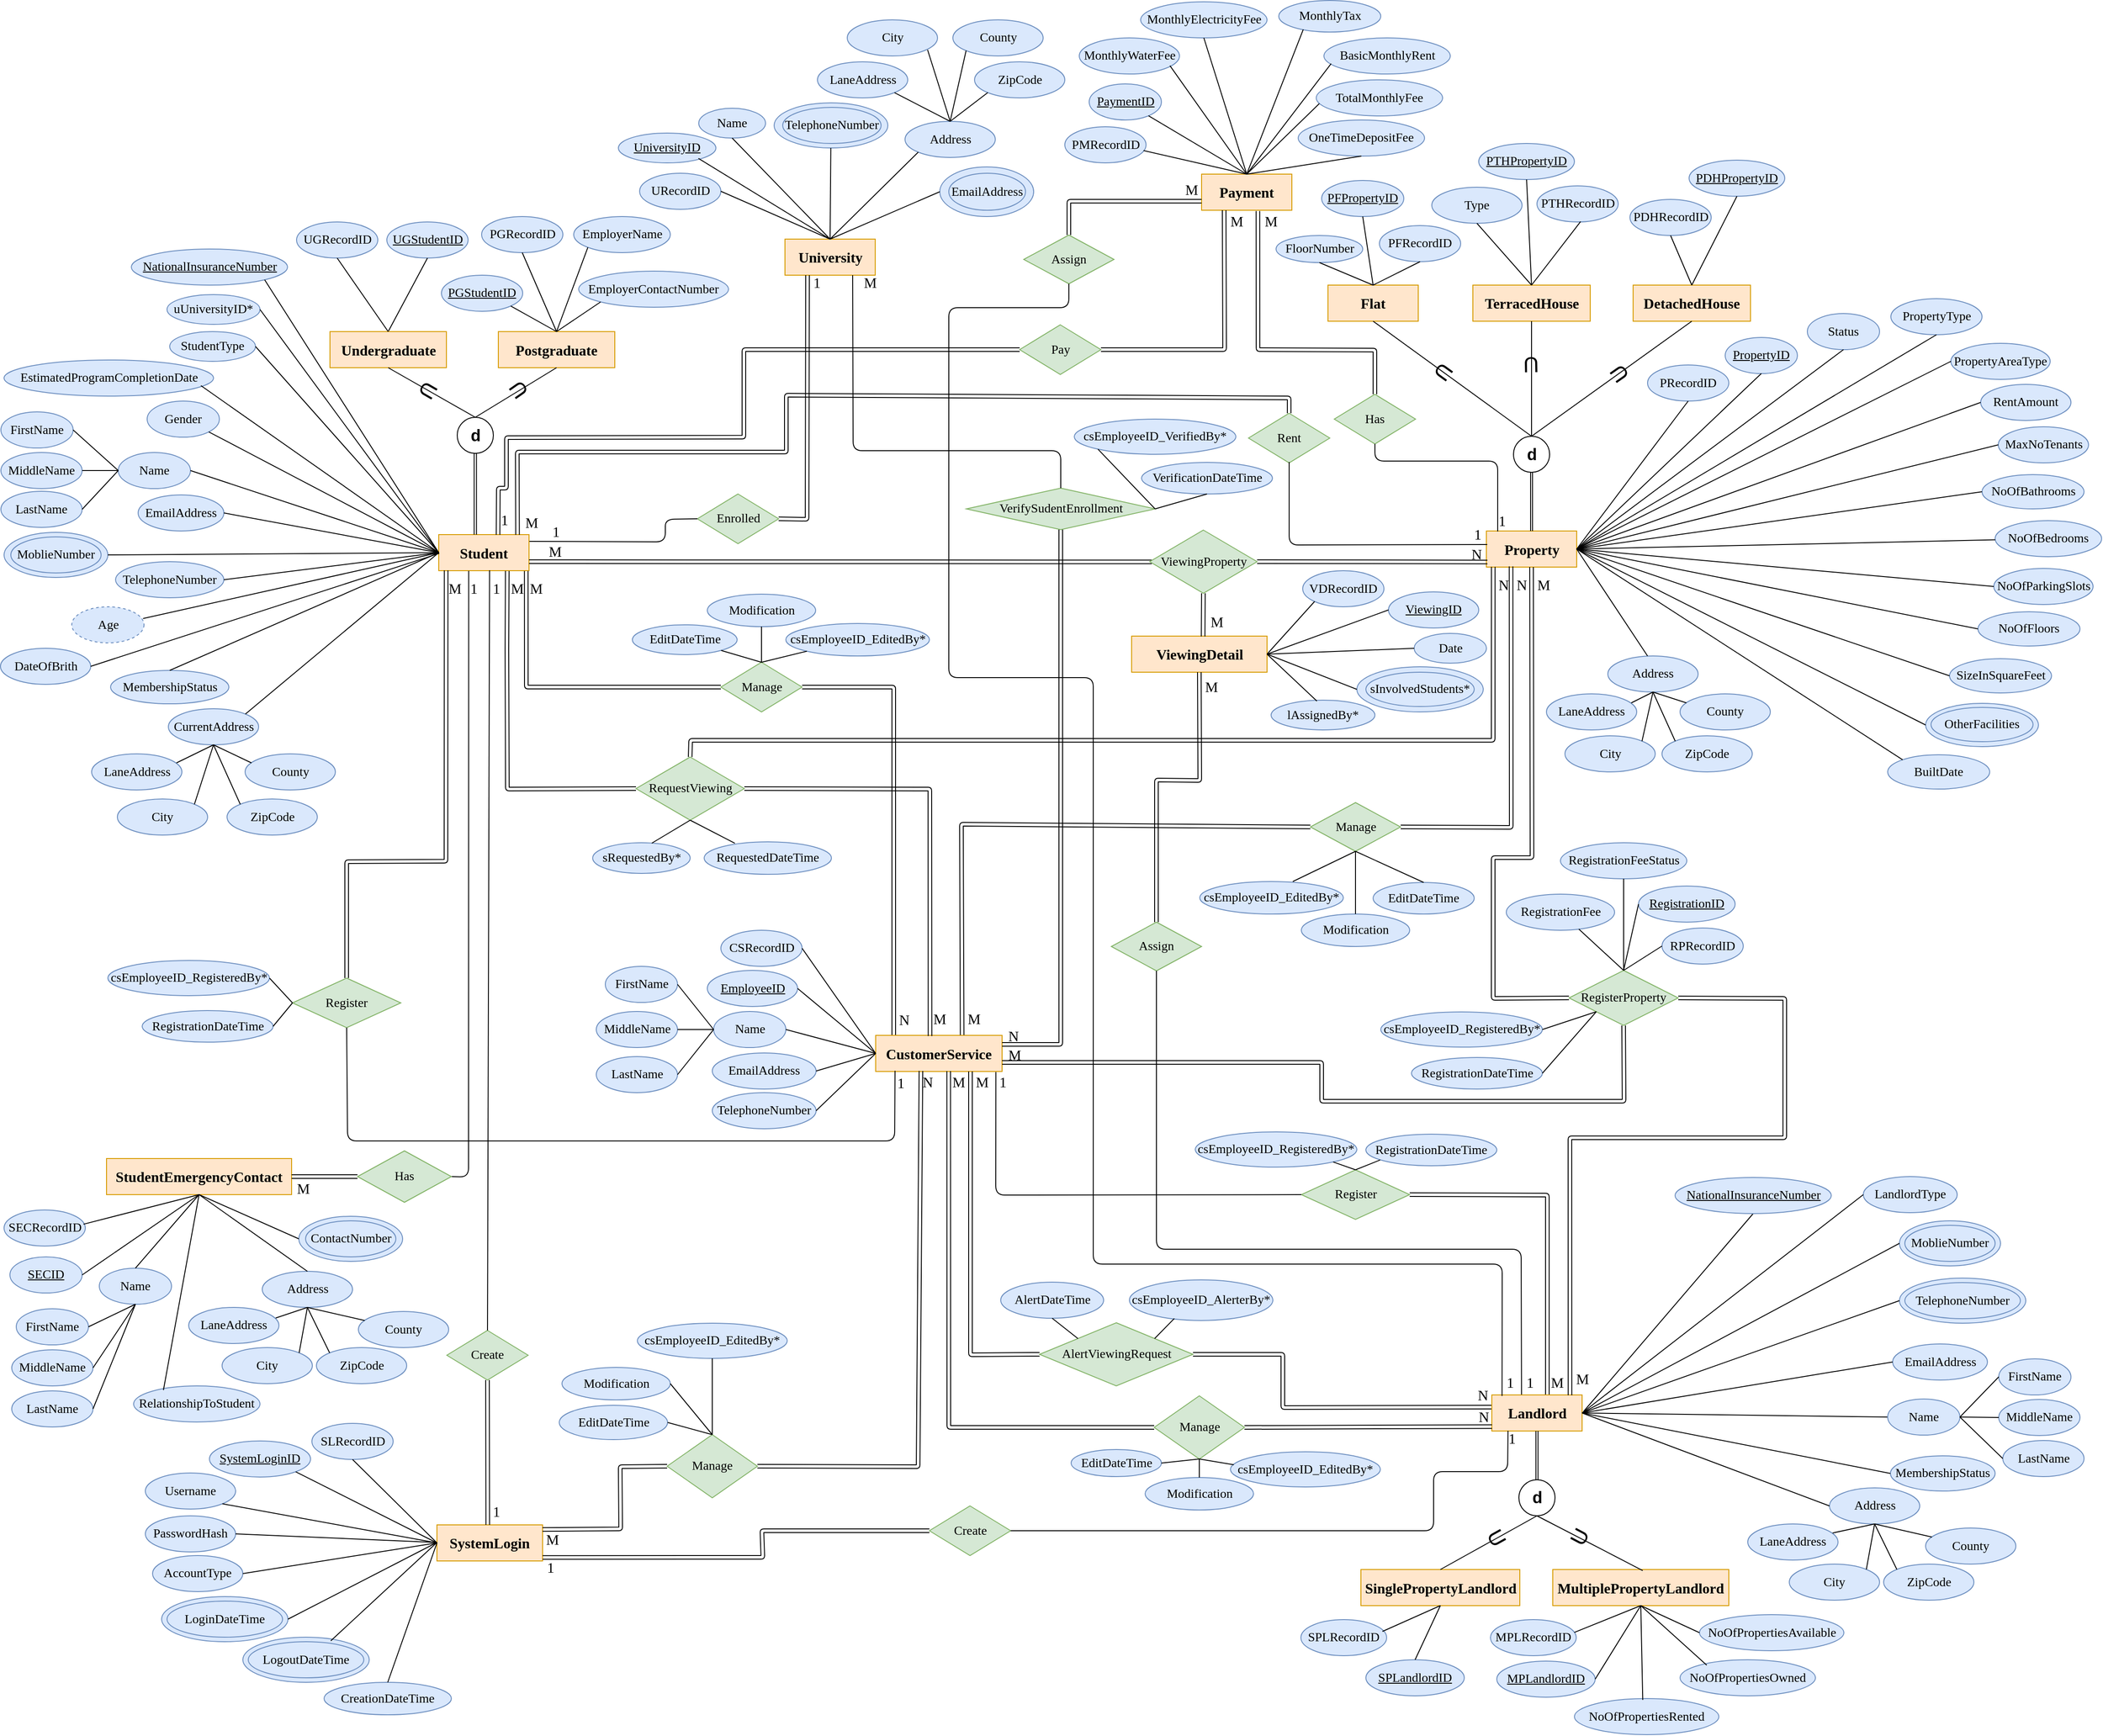 <mxfile version="12.2.2" type="device" pages="1"><diagram id="kXGCM-5FtGF2lg_pmqfc" name="Page-1"><mxGraphModel dx="1662" dy="2772" grid="1" gridSize="10" guides="1" tooltips="1" connect="1" arrows="1" fold="1" page="1" pageScale="1" pageWidth="2380" pageHeight="1950" math="0" shadow="0"><root><mxCell id="0"/><mxCell id="1" parent="0"/><mxCell id="WSW9ZvhsZQWxjUt-8F2--2" value="Student" style="rounded=0;whiteSpace=wrap;html=1;fontFamily=Times New Roman;fontSize=16;fillColor=#ffe6cc;strokeColor=#d79b00;fontStyle=1" parent="1" vertex="1"><mxGeometry x="515" y="-1348.5" width="100" height="40" as="geometry"/></mxCell><mxCell id="WSW9ZvhsZQWxjUt-8F2--3" value="&lt;u style=&quot;font-size: 14px&quot;&gt;UGStudentID&lt;/u&gt;" style="ellipse;whiteSpace=wrap;html=1;fontFamily=Times New Roman;fontSize=14;fillColor=#dae8fc;strokeColor=#6c8ebf;" parent="1" vertex="1"><mxGeometry x="457.5" y="-1695" width="90" height="40" as="geometry"/></mxCell><mxCell id="WSW9ZvhsZQWxjUt-8F2--4" value="EmailAddress" style="ellipse;whiteSpace=wrap;html=1;fontFamily=Times New Roman;fontSize=14;fillColor=#dae8fc;strokeColor=#6c8ebf;" parent="1" vertex="1"><mxGeometry x="182" y="-1392.5" width="95" height="40" as="geometry"/></mxCell><mxCell id="WSW9ZvhsZQWxjUt-8F2--5" value="" style="ellipse;whiteSpace=wrap;html=1;fontFamily=Times New Roman;fontSize=12;fillColor=#dae8fc;strokeColor=#6c8ebf;" parent="1" vertex="1"><mxGeometry x="33.5" y="-1351" width="115" height="50" as="geometry"/></mxCell><mxCell id="WSW9ZvhsZQWxjUt-8F2--6" value="TelephoneNumber" style="ellipse;whiteSpace=wrap;html=1;fontFamily=Times New Roman;fontSize=14;fillColor=#dae8fc;strokeColor=#6c8ebf;" parent="1" vertex="1"><mxGeometry x="157" y="-1318.5" width="120" height="40" as="geometry"/></mxCell><mxCell id="WSW9ZvhsZQWxjUt-8F2--7" value="DateOfBrith" style="ellipse;whiteSpace=wrap;html=1;fontFamily=Times New Roman;fontSize=14;fillColor=#dae8fc;strokeColor=#6c8ebf;" parent="1" vertex="1"><mxGeometry x="29.5" y="-1222.5" width="100" height="40" as="geometry"/></mxCell><mxCell id="WSW9ZvhsZQWxjUt-8F2--8" value="CurrentAddress" style="ellipse;whiteSpace=wrap;html=1;fontFamily=Times New Roman;fontSize=14;fillColor=#dae8fc;strokeColor=#6c8ebf;" parent="1" vertex="1"><mxGeometry x="215.5" y="-1155.5" width="100" height="40" as="geometry"/></mxCell><mxCell id="WSW9ZvhsZQWxjUt-8F2--10" value="LaneAddress" style="ellipse;whiteSpace=wrap;html=1;fontFamily=Times New Roman;fontSize=14;fillColor=#dae8fc;strokeColor=#6c8ebf;" parent="1" vertex="1"><mxGeometry x="130.5" y="-1105.5" width="100" height="40" as="geometry"/></mxCell><mxCell id="WSW9ZvhsZQWxjUt-8F2--11" value="City" style="ellipse;whiteSpace=wrap;html=1;fontFamily=Times New Roman;fontSize=14;fillColor=#dae8fc;strokeColor=#6c8ebf;" parent="1" vertex="1"><mxGeometry x="159" y="-1055.5" width="100" height="40" as="geometry"/></mxCell><mxCell id="WSW9ZvhsZQWxjUt-8F2--12" value="ZipCode" style="ellipse;whiteSpace=wrap;html=1;fontFamily=Times New Roman;fontSize=14;fillColor=#dae8fc;strokeColor=#6c8ebf;" parent="1" vertex="1"><mxGeometry x="280.5" y="-1055.5" width="100" height="40" as="geometry"/></mxCell><mxCell id="WSW9ZvhsZQWxjUt-8F2--13" value="County" style="ellipse;whiteSpace=wrap;html=1;fontFamily=Times New Roman;fontSize=14;fillColor=#dae8fc;strokeColor=#6c8ebf;" parent="1" vertex="1"><mxGeometry x="300.5" y="-1105.5" width="100" height="40" as="geometry"/></mxCell><mxCell id="WSW9ZvhsZQWxjUt-8F2--14" value="" style="endArrow=none;html=1;fontFamily=Times New Roman;fontSize=14;exitX=0.94;exitY=0.25;exitDx=0;exitDy=0;exitPerimeter=0;entryX=0.5;entryY=1;entryDx=0;entryDy=0;" parent="1" source="WSW9ZvhsZQWxjUt-8F2--10" target="WSW9ZvhsZQWxjUt-8F2--8" edge="1"><mxGeometry width="50" height="50" relative="1" as="geometry"><mxPoint x="210.5" y="-1115.5" as="sourcePoint"/><mxPoint x="260.5" y="-1165.5" as="targetPoint"/></mxGeometry></mxCell><mxCell id="WSW9ZvhsZQWxjUt-8F2--15" value="" style="endArrow=none;html=1;fontFamily=Times New Roman;fontSize=14;exitX=1;exitY=0;exitDx=0;exitDy=0;entryX=0.5;entryY=1;entryDx=0;entryDy=0;" parent="1" source="WSW9ZvhsZQWxjUt-8F2--11" target="WSW9ZvhsZQWxjUt-8F2--8" edge="1"><mxGeometry width="50" height="50" relative="1" as="geometry"><mxPoint x="260.5" y="-1045.5" as="sourcePoint"/><mxPoint x="310.5" y="-1095.5" as="targetPoint"/></mxGeometry></mxCell><mxCell id="WSW9ZvhsZQWxjUt-8F2--16" value="" style="endArrow=none;html=1;fontFamily=Times New Roman;fontSize=14;exitX=0;exitY=0;exitDx=0;exitDy=0;entryX=0.5;entryY=1;entryDx=0;entryDy=0;" parent="1" source="WSW9ZvhsZQWxjUt-8F2--12" target="WSW9ZvhsZQWxjUt-8F2--8" edge="1"><mxGeometry width="50" height="50" relative="1" as="geometry"><mxPoint x="160.5" y="-1075.5" as="sourcePoint"/><mxPoint x="210.5" y="-1125.5" as="targetPoint"/></mxGeometry></mxCell><mxCell id="WSW9ZvhsZQWxjUt-8F2--17" value="" style="endArrow=none;html=1;fontFamily=Times New Roman;fontSize=14;exitX=0.07;exitY=0.25;exitDx=0;exitDy=0;exitPerimeter=0;entryX=0.5;entryY=1;entryDx=0;entryDy=0;" parent="1" source="WSW9ZvhsZQWxjUt-8F2--13" target="WSW9ZvhsZQWxjUt-8F2--8" edge="1"><mxGeometry width="50" height="50" relative="1" as="geometry"><mxPoint x="30.5" y="-1105.5" as="sourcePoint"/><mxPoint x="80.5" y="-1155.5" as="targetPoint"/></mxGeometry></mxCell><mxCell id="WSW9ZvhsZQWxjUt-8F2--18" value="Age" style="ellipse;whiteSpace=wrap;html=1;fontFamily=Times New Roman;fontSize=14;dashed=1;fillColor=#dae8fc;strokeColor=#6c8ebf;" parent="1" vertex="1"><mxGeometry x="108.5" y="-1268.5" width="80" height="40" as="geometry"/></mxCell><mxCell id="WSW9ZvhsZQWxjUt-8F2--19" value="Name" style="ellipse;whiteSpace=wrap;html=1;fontFamily=Times New Roman;fontSize=14;fillColor=#dae8fc;strokeColor=#6c8ebf;" parent="1" vertex="1"><mxGeometry x="160" y="-1439.5" width="80" height="40" as="geometry"/></mxCell><mxCell id="WSW9ZvhsZQWxjUt-8F2--20" value="FirstName" style="ellipse;whiteSpace=wrap;html=1;fontFamily=Times New Roman;fontSize=14;fillColor=#dae8fc;strokeColor=#6c8ebf;" parent="1" vertex="1"><mxGeometry x="30" y="-1484.5" width="80" height="40" as="geometry"/></mxCell><mxCell id="WSW9ZvhsZQWxjUt-8F2--21" value="MiddleName" style="ellipse;whiteSpace=wrap;html=1;fontFamily=Times New Roman;fontSize=14;fillColor=#dae8fc;strokeColor=#6c8ebf;" parent="1" vertex="1"><mxGeometry x="30" y="-1439.5" width="90" height="40" as="geometry"/></mxCell><mxCell id="WSW9ZvhsZQWxjUt-8F2--22" value="LastName" style="ellipse;whiteSpace=wrap;html=1;fontFamily=Times New Roman;fontSize=14;fillColor=#dae8fc;strokeColor=#6c8ebf;" parent="1" vertex="1"><mxGeometry x="30" y="-1396.5" width="90" height="40" as="geometry"/></mxCell><mxCell id="WSW9ZvhsZQWxjUt-8F2--23" value="" style="endArrow=none;html=1;fontFamily=Times New Roman;fontSize=14;entryX=1;entryY=0.5;entryDx=0;entryDy=0;exitX=0;exitY=0.5;exitDx=0;exitDy=0;" parent="1" source="WSW9ZvhsZQWxjUt-8F2--19" target="WSW9ZvhsZQWxjUt-8F2--20" edge="1"><mxGeometry width="50" height="50" relative="1" as="geometry"><mxPoint x="269.5" y="-1322" as="sourcePoint"/><mxPoint x="319.5" y="-1372" as="targetPoint"/></mxGeometry></mxCell><mxCell id="WSW9ZvhsZQWxjUt-8F2--24" value="" style="endArrow=none;html=1;fontFamily=Times New Roman;fontSize=14;entryX=1;entryY=0.5;entryDx=0;entryDy=0;exitX=0;exitY=0.5;exitDx=0;exitDy=0;" parent="1" source="WSW9ZvhsZQWxjUt-8F2--19" target="WSW9ZvhsZQWxjUt-8F2--21" edge="1"><mxGeometry width="50" height="50" relative="1" as="geometry"><mxPoint x="179.5" y="-1272" as="sourcePoint"/><mxPoint x="229.5" y="-1322" as="targetPoint"/></mxGeometry></mxCell><mxCell id="WSW9ZvhsZQWxjUt-8F2--25" value="" style="endArrow=none;html=1;fontFamily=Times New Roman;fontSize=14;entryX=1;entryY=0.5;entryDx=0;entryDy=0;exitX=0;exitY=0.5;exitDx=0;exitDy=0;" parent="1" source="WSW9ZvhsZQWxjUt-8F2--19" target="WSW9ZvhsZQWxjUt-8F2--22" edge="1"><mxGeometry width="50" height="50" relative="1" as="geometry"><mxPoint x="217" y="-1422.0" as="sourcePoint"/><mxPoint x="245.241" y="-1437.831" as="targetPoint"/></mxGeometry></mxCell><mxCell id="WSW9ZvhsZQWxjUt-8F2--26" value="Gender" style="ellipse;whiteSpace=wrap;html=1;fontFamily=Times New Roman;fontSize=14;fillColor=#dae8fc;strokeColor=#6c8ebf;" parent="1" vertex="1"><mxGeometry x="192" y="-1496.5" width="80" height="40" as="geometry"/></mxCell><mxCell id="WSW9ZvhsZQWxjUt-8F2--27" value="&lt;span style=&quot;font-size: 14px ; white-space: normal&quot;&gt;MoblieNumber&lt;/span&gt;" style="ellipse;whiteSpace=wrap;html=1;fontFamily=Times New Roman;fontSize=14;fillColor=#dae8fc;strokeColor=#6c8ebf;" parent="1" vertex="1"><mxGeometry x="41" y="-1346" width="100" height="40" as="geometry"/></mxCell><mxCell id="WSW9ZvhsZQWxjUt-8F2--29" value="" style="endArrow=none;html=1;fontFamily=Times New Roman;fontSize=14;exitX=0;exitY=0.5;exitDx=0;exitDy=0;entryX=1;entryY=0.5;entryDx=0;entryDy=0;" parent="1" source="WSW9ZvhsZQWxjUt-8F2--2" target="WSW9ZvhsZQWxjUt-8F2--19" edge="1"><mxGeometry width="50" height="50" relative="1" as="geometry"><mxPoint x="575" y="-1371" as="sourcePoint"/><mxPoint x="625" y="-1421" as="targetPoint"/></mxGeometry></mxCell><mxCell id="WSW9ZvhsZQWxjUt-8F2--30" value="" style="endArrow=none;html=1;fontFamily=Times New Roman;fontSize=14;entryX=1;entryY=1;entryDx=0;entryDy=0;exitX=0;exitY=0.5;exitDx=0;exitDy=0;" parent="1" source="WSW9ZvhsZQWxjUt-8F2--2" target="WSW9ZvhsZQWxjUt-8F2--26" edge="1"><mxGeometry width="50" height="50" relative="1" as="geometry"><mxPoint x="575" y="-1341" as="sourcePoint"/><mxPoint x="625" y="-1391" as="targetPoint"/></mxGeometry></mxCell><mxCell id="WSW9ZvhsZQWxjUt-8F2--31" value="" style="endArrow=none;html=1;fontFamily=Times New Roman;fontSize=14;exitX=0;exitY=0.5;exitDx=0;exitDy=0;entryX=0.988;entryY=0.325;entryDx=0;entryDy=0;entryPerimeter=0;" parent="1" source="WSW9ZvhsZQWxjUt-8F2--2" target="WSW9ZvhsZQWxjUt-8F2--18" edge="1"><mxGeometry width="50" height="50" relative="1" as="geometry"><mxPoint x="545" y="-1281" as="sourcePoint"/><mxPoint x="445" y="-1271" as="targetPoint"/></mxGeometry></mxCell><mxCell id="WSW9ZvhsZQWxjUt-8F2--32" value="" style="endArrow=none;html=1;fontFamily=Times New Roman;fontSize=14;entryX=0.5;entryY=0;entryDx=0;entryDy=0;exitX=0.5;exitY=1;exitDx=0;exitDy=0;" parent="1" source="WSW9ZvhsZQWxjUt-8F2--3" target="VG5YNKY9kz0iymTKeV5m-85" edge="1"><mxGeometry width="50" height="50" relative="1" as="geometry"><mxPoint x="505.5" y="-1261" as="sourcePoint"/><mxPoint x="555.5" y="-1311" as="targetPoint"/></mxGeometry></mxCell><mxCell id="WSW9ZvhsZQWxjUt-8F2--33" value="" style="endArrow=none;html=1;fontFamily=Times New Roman;fontSize=14;exitX=1;exitY=0.5;exitDx=0;exitDy=0;entryX=0;entryY=0.5;entryDx=0;entryDy=0;" parent="1" source="WSW9ZvhsZQWxjUt-8F2--4" target="WSW9ZvhsZQWxjUt-8F2--2" edge="1"><mxGeometry width="50" height="50" relative="1" as="geometry"><mxPoint x="525" y="-1211" as="sourcePoint"/><mxPoint x="565" y="-1341" as="targetPoint"/></mxGeometry></mxCell><mxCell id="WSW9ZvhsZQWxjUt-8F2--34" value="" style="endArrow=none;html=1;fontFamily=Times New Roman;fontSize=14;exitX=1;exitY=0.5;exitDx=0;exitDy=0;entryX=0;entryY=0.5;entryDx=0;entryDy=0;" parent="1" source="WSW9ZvhsZQWxjUt-8F2--5" target="WSW9ZvhsZQWxjUt-8F2--2" edge="1"><mxGeometry width="50" height="50" relative="1" as="geometry"><mxPoint x="535" y="-1211" as="sourcePoint"/><mxPoint x="585" y="-1261" as="targetPoint"/></mxGeometry></mxCell><mxCell id="WSW9ZvhsZQWxjUt-8F2--35" value="" style="endArrow=none;html=1;fontFamily=Times New Roman;fontSize=14;exitX=1;exitY=0.5;exitDx=0;exitDy=0;entryX=0;entryY=0.5;entryDx=0;entryDy=0;" parent="1" source="WSW9ZvhsZQWxjUt-8F2--6" target="WSW9ZvhsZQWxjUt-8F2--2" edge="1"><mxGeometry width="50" height="50" relative="1" as="geometry"><mxPoint x="465" y="-1241" as="sourcePoint"/><mxPoint x="575" y="-1281" as="targetPoint"/></mxGeometry></mxCell><mxCell id="WSW9ZvhsZQWxjUt-8F2--36" value="" style="endArrow=none;html=1;fontFamily=Times New Roman;fontSize=14;exitX=1;exitY=0.5;exitDx=0;exitDy=0;entryX=0.006;entryY=0.52;entryDx=0;entryDy=0;entryPerimeter=0;" parent="1" source="WSW9ZvhsZQWxjUt-8F2--7" target="WSW9ZvhsZQWxjUt-8F2--2" edge="1"><mxGeometry width="50" height="50" relative="1" as="geometry"><mxPoint x="575" y="-1241" as="sourcePoint"/><mxPoint x="515.5" y="-1331" as="targetPoint"/></mxGeometry></mxCell><mxCell id="WSW9ZvhsZQWxjUt-8F2--37" value="" style="endArrow=none;html=1;fontFamily=Times New Roman;fontSize=14;exitX=1;exitY=0;exitDx=0;exitDy=0;entryX=0;entryY=0.5;entryDx=0;entryDy=0;" parent="1" source="WSW9ZvhsZQWxjUt-8F2--8" target="WSW9ZvhsZQWxjUt-8F2--2" edge="1"><mxGeometry width="50" height="50" relative="1" as="geometry"><mxPoint x="405" y="-1151" as="sourcePoint"/><mxPoint x="455" y="-1201" as="targetPoint"/></mxGeometry></mxCell><mxCell id="WSW9ZvhsZQWxjUt-8F2--38" value="Manage" style="rhombus;whiteSpace=wrap;html=1;fontFamily=Times New Roman;fontSize=14;fillColor=#d5e8d4;strokeColor=#82b366;" parent="1" vertex="1"><mxGeometry x="768" y="-351" width="100" height="70" as="geometry"/></mxCell><mxCell id="WSW9ZvhsZQWxjUt-8F2--39" value="Property" style="rounded=0;whiteSpace=wrap;html=1;fontFamily=Times New Roman;fontSize=16;fillColor=#ffe6cc;strokeColor=#d79b00;fontStyle=1" parent="1" vertex="1"><mxGeometry x="1675.5" y="-1352.5" width="100" height="40" as="geometry"/></mxCell><mxCell id="WSW9ZvhsZQWxjUt-8F2--41" value="Status" style="ellipse;whiteSpace=wrap;html=1;fontFamily=Times New Roman;fontSize=14;fillColor=#dae8fc;strokeColor=#6c8ebf;" parent="1" vertex="1"><mxGeometry x="2031" y="-1593.5" width="80" height="40" as="geometry"/></mxCell><mxCell id="WSW9ZvhsZQWxjUt-8F2--43" value="&lt;u&gt;PFPropertyID&lt;/u&gt;" style="ellipse;whiteSpace=wrap;html=1;fontFamily=Times New Roman;fontSize=14;fillColor=#dae8fc;strokeColor=#6c8ebf;" parent="1" vertex="1"><mxGeometry x="1493" y="-1741" width="91" height="40" as="geometry"/></mxCell><mxCell id="WSW9ZvhsZQWxjUt-8F2--45" value="Address" style="ellipse;whiteSpace=wrap;html=1;fontFamily=Times New Roman;fontSize=14;fillColor=#dae8fc;strokeColor=#6c8ebf;" parent="1" vertex="1"><mxGeometry x="1810" y="-1214" width="100" height="40" as="geometry"/></mxCell><mxCell id="WSW9ZvhsZQWxjUt-8F2--46" value="LaneAddress" style="ellipse;whiteSpace=wrap;html=1;fontFamily=Times New Roman;fontSize=14;fillColor=#dae8fc;strokeColor=#6c8ebf;" parent="1" vertex="1"><mxGeometry x="1742" y="-1172" width="100" height="40" as="geometry"/></mxCell><mxCell id="WSW9ZvhsZQWxjUt-8F2--47" value="City" style="ellipse;whiteSpace=wrap;html=1;fontFamily=Times New Roman;fontSize=14;fillColor=#dae8fc;strokeColor=#6c8ebf;" parent="1" vertex="1"><mxGeometry x="1762.5" y="-1125.5" width="100" height="40" as="geometry"/></mxCell><mxCell id="WSW9ZvhsZQWxjUt-8F2--48" value="ZipCode" style="ellipse;whiteSpace=wrap;html=1;fontFamily=Times New Roman;fontSize=14;fillColor=#dae8fc;strokeColor=#6c8ebf;" parent="1" vertex="1"><mxGeometry x="1870" y="-1125.5" width="100" height="40" as="geometry"/></mxCell><mxCell id="WSW9ZvhsZQWxjUt-8F2--49" value="County" style="ellipse;whiteSpace=wrap;html=1;fontFamily=Times New Roman;fontSize=14;fillColor=#dae8fc;strokeColor=#6c8ebf;" parent="1" vertex="1"><mxGeometry x="1890" y="-1172" width="100" height="40" as="geometry"/></mxCell><mxCell id="WSW9ZvhsZQWxjUt-8F2--50" value="" style="endArrow=none;html=1;fontFamily=Times New Roman;fontSize=14;exitX=0.94;exitY=0.25;exitDx=0;exitDy=0;exitPerimeter=0;entryX=0.5;entryY=1;entryDx=0;entryDy=0;" parent="1" source="WSW9ZvhsZQWxjUt-8F2--46" target="WSW9ZvhsZQWxjUt-8F2--45" edge="1"><mxGeometry width="50" height="50" relative="1" as="geometry"><mxPoint x="1805" y="-1174" as="sourcePoint"/><mxPoint x="1855" y="-1224" as="targetPoint"/></mxGeometry></mxCell><mxCell id="WSW9ZvhsZQWxjUt-8F2--51" value="" style="endArrow=none;html=1;fontFamily=Times New Roman;fontSize=14;exitX=1;exitY=0;exitDx=0;exitDy=0;entryX=0.5;entryY=1;entryDx=0;entryDy=0;" parent="1" source="WSW9ZvhsZQWxjUt-8F2--47" target="WSW9ZvhsZQWxjUt-8F2--45" edge="1"><mxGeometry width="50" height="50" relative="1" as="geometry"><mxPoint x="1855" y="-1104" as="sourcePoint"/><mxPoint x="1905" y="-1154" as="targetPoint"/></mxGeometry></mxCell><mxCell id="WSW9ZvhsZQWxjUt-8F2--52" value="" style="endArrow=none;html=1;fontFamily=Times New Roman;fontSize=14;exitX=0;exitY=0;exitDx=0;exitDy=0;entryX=0.5;entryY=1;entryDx=0;entryDy=0;" parent="1" source="WSW9ZvhsZQWxjUt-8F2--48" target="WSW9ZvhsZQWxjUt-8F2--45" edge="1"><mxGeometry width="50" height="50" relative="1" as="geometry"><mxPoint x="1755" y="-1134" as="sourcePoint"/><mxPoint x="1805" y="-1184" as="targetPoint"/></mxGeometry></mxCell><mxCell id="WSW9ZvhsZQWxjUt-8F2--53" value="" style="endArrow=none;html=1;fontFamily=Times New Roman;fontSize=14;exitX=0.07;exitY=0.25;exitDx=0;exitDy=0;exitPerimeter=0;entryX=0.5;entryY=1;entryDx=0;entryDy=0;" parent="1" source="WSW9ZvhsZQWxjUt-8F2--49" target="WSW9ZvhsZQWxjUt-8F2--45" edge="1"><mxGeometry width="50" height="50" relative="1" as="geometry"><mxPoint x="1625" y="-1164" as="sourcePoint"/><mxPoint x="1675" y="-1214" as="targetPoint"/></mxGeometry></mxCell><mxCell id="WSW9ZvhsZQWxjUt-8F2--55" value="RentAmount" style="ellipse;whiteSpace=wrap;html=1;fontFamily=Times New Roman;fontSize=14;fillColor=#dae8fc;strokeColor=#6c8ebf;" parent="1" vertex="1"><mxGeometry x="2223" y="-1515" width="100" height="40" as="geometry"/></mxCell><mxCell id="WSW9ZvhsZQWxjUt-8F2--56" value="MaxNoTenants" style="ellipse;whiteSpace=wrap;html=1;fontFamily=Times New Roman;fontSize=14;fillColor=#dae8fc;strokeColor=#6c8ebf;" parent="1" vertex="1"><mxGeometry x="2242.5" y="-1468" width="100" height="40" as="geometry"/></mxCell><mxCell id="WSW9ZvhsZQWxjUt-8F2--58" value="" style="endArrow=none;html=1;fontFamily=Times New Roman;fontSize=16;entryX=0.5;entryY=1;entryDx=0;entryDy=0;exitX=0.5;exitY=0;exitDx=0;exitDy=0;" parent="1" source="VG5YNKY9kz0iymTKeV5m-31" target="WSW9ZvhsZQWxjUt-8F2--43" edge="1"><mxGeometry width="50" height="50" relative="1" as="geometry"><mxPoint x="1573" y="-1516.5" as="sourcePoint"/><mxPoint x="1790.216" y="-1403.358" as="targetPoint"/></mxGeometry></mxCell><mxCell id="WSW9ZvhsZQWxjUt-8F2--59" value="" style="endArrow=none;html=1;fontFamily=Times New Roman;fontSize=16;entryX=0.5;entryY=1;entryDx=0;entryDy=0;exitX=1;exitY=0.5;exitDx=0;exitDy=0;" parent="1" source="WSW9ZvhsZQWxjUt-8F2--39" target="WSW9ZvhsZQWxjUt-8F2--41" edge="1"><mxGeometry width="50" height="50" relative="1" as="geometry"><mxPoint x="1645.5" y="-1192.5" as="sourcePoint"/><mxPoint x="1695.5" y="-1242.5" as="targetPoint"/></mxGeometry></mxCell><mxCell id="WSW9ZvhsZQWxjUt-8F2--61" value="" style="endArrow=none;html=1;fontFamily=Times New Roman;fontSize=16;entryX=0.44;entryY=0;entryDx=0;entryDy=0;entryPerimeter=0;exitX=1;exitY=0.5;exitDx=0;exitDy=0;" parent="1" source="WSW9ZvhsZQWxjUt-8F2--39" target="WSW9ZvhsZQWxjUt-8F2--45" edge="1"><mxGeometry width="50" height="50" relative="1" as="geometry"><mxPoint x="1805" y="-1290" as="sourcePoint"/><mxPoint x="1705" y="-1260" as="targetPoint"/></mxGeometry></mxCell><mxCell id="WSW9ZvhsZQWxjUt-8F2--62" value="" style="endArrow=none;html=1;fontFamily=Times New Roman;fontSize=16;entryX=0;entryY=0.5;entryDx=0;entryDy=0;exitX=1;exitY=0.5;exitDx=0;exitDy=0;" parent="1" source="WSW9ZvhsZQWxjUt-8F2--39" target="WSW9ZvhsZQWxjUt-8F2--55" edge="1"><mxGeometry width="50" height="50" relative="1" as="geometry"><mxPoint x="1575.5" y="-1242.5" as="sourcePoint"/><mxPoint x="1625.5" y="-1292.5" as="targetPoint"/></mxGeometry></mxCell><mxCell id="WSW9ZvhsZQWxjUt-8F2--63" value="" style="endArrow=none;html=1;fontFamily=Times New Roman;fontSize=16;exitX=1;exitY=0.5;exitDx=0;exitDy=0;entryX=0;entryY=0.5;entryDx=0;entryDy=0;" parent="1" source="WSW9ZvhsZQWxjUt-8F2--39" target="WSW9ZvhsZQWxjUt-8F2--56" edge="1"><mxGeometry width="50" height="50" relative="1" as="geometry"><mxPoint x="1805" y="-1290" as="sourcePoint"/><mxPoint x="1875" y="-1290" as="targetPoint"/></mxGeometry></mxCell><mxCell id="WSW9ZvhsZQWxjUt-8F2--89" value="Landlord" style="rounded=0;whiteSpace=wrap;html=1;fontFamily=Times New Roman;fontSize=16;fillColor=#ffe6cc;strokeColor=#d79b00;fontStyle=1" parent="1" vertex="1"><mxGeometry x="1681.5" y="-395" width="100" height="40" as="geometry"/></mxCell><mxCell id="WSW9ZvhsZQWxjUt-8F2--90" value="&lt;u&gt;MPLandlordID&lt;/u&gt;" style="ellipse;whiteSpace=wrap;html=1;fontFamily=Times New Roman;fontSize=14;fillColor=#dae8fc;strokeColor=#6c8ebf;" parent="1" vertex="1"><mxGeometry x="1687" y="-100" width="109" height="40" as="geometry"/></mxCell><mxCell id="WSW9ZvhsZQWxjUt-8F2--93" value="" style="ellipse;whiteSpace=wrap;html=1;fontFamily=Times New Roman;fontSize=12;fillColor=#dae8fc;strokeColor=#6c8ebf;" parent="1" vertex="1"><mxGeometry x="2133" y="-588" width="112" height="50" as="geometry"/></mxCell><mxCell id="WSW9ZvhsZQWxjUt-8F2--95" value="&lt;span style=&quot;font-size: 14px ; white-space: normal&quot;&gt;MoblieNumber&lt;/span&gt;" style="ellipse;whiteSpace=wrap;html=1;fontFamily=Times New Roman;fontSize=14;fillColor=#dae8fc;strokeColor=#6c8ebf;" parent="1" vertex="1"><mxGeometry x="2139" y="-583" width="100" height="40" as="geometry"/></mxCell><mxCell id="WSW9ZvhsZQWxjUt-8F2--96" value="" style="ellipse;whiteSpace=wrap;html=1;fontFamily=Times New Roman;fontSize=12;fillColor=#dae8fc;strokeColor=#6c8ebf;" parent="1" vertex="1"><mxGeometry x="2133" y="-524.5" width="140" height="50" as="geometry"/></mxCell><mxCell id="WSW9ZvhsZQWxjUt-8F2--97" value="TelephoneNumber" style="ellipse;whiteSpace=wrap;html=1;fontFamily=Times New Roman;fontSize=14;fillColor=#dae8fc;strokeColor=#6c8ebf;" parent="1" vertex="1"><mxGeometry x="2139" y="-519.5" width="128" height="40" as="geometry"/></mxCell><mxCell id="WSW9ZvhsZQWxjUt-8F2--98" value="Address" style="ellipse;whiteSpace=wrap;html=1;fontFamily=Times New Roman;fontSize=14;fillColor=#dae8fc;strokeColor=#6c8ebf;" parent="1" vertex="1"><mxGeometry x="2055.5" y="-292" width="100" height="40" as="geometry"/></mxCell><mxCell id="WSW9ZvhsZQWxjUt-8F2--99" value="LaneAddress" style="ellipse;whiteSpace=wrap;html=1;fontFamily=Times New Roman;fontSize=14;fillColor=#dae8fc;strokeColor=#6c8ebf;" parent="1" vertex="1"><mxGeometry x="1965" y="-252" width="100" height="40" as="geometry"/></mxCell><mxCell id="WSW9ZvhsZQWxjUt-8F2--100" value="City" style="ellipse;whiteSpace=wrap;html=1;fontFamily=Times New Roman;fontSize=14;fillColor=#dae8fc;strokeColor=#6c8ebf;" parent="1" vertex="1"><mxGeometry x="2011" y="-207.5" width="100" height="40" as="geometry"/></mxCell><mxCell id="WSW9ZvhsZQWxjUt-8F2--101" value="ZipCode" style="ellipse;whiteSpace=wrap;html=1;fontFamily=Times New Roman;fontSize=14;fillColor=#dae8fc;strokeColor=#6c8ebf;" parent="1" vertex="1"><mxGeometry x="2115.5" y="-207.5" width="100" height="40" as="geometry"/></mxCell><mxCell id="WSW9ZvhsZQWxjUt-8F2--102" value="County" style="ellipse;whiteSpace=wrap;html=1;fontFamily=Times New Roman;fontSize=14;fillColor=#dae8fc;strokeColor=#6c8ebf;" parent="1" vertex="1"><mxGeometry x="2162" y="-247.5" width="100" height="40" as="geometry"/></mxCell><mxCell id="WSW9ZvhsZQWxjUt-8F2--103" value="" style="endArrow=none;html=1;fontFamily=Times New Roman;fontSize=14;exitX=0.94;exitY=0.25;exitDx=0;exitDy=0;exitPerimeter=0;entryX=0.5;entryY=1;entryDx=0;entryDy=0;" parent="1" source="WSW9ZvhsZQWxjUt-8F2--99" target="WSW9ZvhsZQWxjUt-8F2--98" edge="1"><mxGeometry width="50" height="50" relative="1" as="geometry"><mxPoint x="2050.5" y="-252" as="sourcePoint"/><mxPoint x="2100.5" y="-302" as="targetPoint"/></mxGeometry></mxCell><mxCell id="WSW9ZvhsZQWxjUt-8F2--104" value="" style="endArrow=none;html=1;fontFamily=Times New Roman;fontSize=14;exitX=1;exitY=0;exitDx=0;exitDy=0;entryX=0.5;entryY=1;entryDx=0;entryDy=0;" parent="1" source="WSW9ZvhsZQWxjUt-8F2--100" target="WSW9ZvhsZQWxjUt-8F2--98" edge="1"><mxGeometry width="50" height="50" relative="1" as="geometry"><mxPoint x="2100.5" y="-182" as="sourcePoint"/><mxPoint x="2150.5" y="-232" as="targetPoint"/></mxGeometry></mxCell><mxCell id="WSW9ZvhsZQWxjUt-8F2--105" value="" style="endArrow=none;html=1;fontFamily=Times New Roman;fontSize=14;exitX=0;exitY=0;exitDx=0;exitDy=0;entryX=0.5;entryY=1;entryDx=0;entryDy=0;" parent="1" source="WSW9ZvhsZQWxjUt-8F2--101" target="WSW9ZvhsZQWxjUt-8F2--98" edge="1"><mxGeometry width="50" height="50" relative="1" as="geometry"><mxPoint x="2000.5" y="-212" as="sourcePoint"/><mxPoint x="2050.5" y="-262" as="targetPoint"/></mxGeometry></mxCell><mxCell id="WSW9ZvhsZQWxjUt-8F2--106" value="" style="endArrow=none;html=1;fontFamily=Times New Roman;fontSize=14;exitX=0.07;exitY=0.25;exitDx=0;exitDy=0;exitPerimeter=0;entryX=0.5;entryY=1;entryDx=0;entryDy=0;" parent="1" source="WSW9ZvhsZQWxjUt-8F2--102" target="WSW9ZvhsZQWxjUt-8F2--98" edge="1"><mxGeometry width="50" height="50" relative="1" as="geometry"><mxPoint x="1870.5" y="-242" as="sourcePoint"/><mxPoint x="1920.5" y="-292" as="targetPoint"/></mxGeometry></mxCell><mxCell id="WSW9ZvhsZQWxjUt-8F2--107" value="" style="endArrow=none;html=1;fontFamily=Times New Roman;fontSize=14;exitX=0;exitY=0.5;exitDx=0;exitDy=0;entryX=1;entryY=0.5;entryDx=0;entryDy=0;" parent="1" source="WSW9ZvhsZQWxjUt-8F2--98" target="WSW9ZvhsZQWxjUt-8F2--89" edge="1"><mxGeometry width="50" height="50" relative="1" as="geometry"><mxPoint x="1671.5" y="-165" as="sourcePoint"/><mxPoint x="1831.5" y="-315" as="targetPoint"/></mxGeometry></mxCell><mxCell id="WSW9ZvhsZQWxjUt-8F2--115" value="EmailAddress" style="ellipse;whiteSpace=wrap;html=1;fontFamily=Times New Roman;fontSize=14;fillColor=#dae8fc;strokeColor=#6c8ebf;" parent="1" vertex="1"><mxGeometry x="2125.5" y="-451.5" width="105" height="40" as="geometry"/></mxCell><mxCell id="WSW9ZvhsZQWxjUt-8F2--117" value="" style="endArrow=none;html=1;fontFamily=Times New Roman;fontSize=16;entryX=0.5;entryY=1;entryDx=0;entryDy=0;exitX=1;exitY=0.5;exitDx=0;exitDy=0;" parent="1" source="WSW9ZvhsZQWxjUt-8F2--90" target="VG5YNKY9kz0iymTKeV5m-159" edge="1"><mxGeometry width="50" height="50" relative="1" as="geometry"><mxPoint x="1803" y="-96.5" as="sourcePoint"/><mxPoint x="1763" y="-382.5" as="targetPoint"/></mxGeometry></mxCell><mxCell id="WSW9ZvhsZQWxjUt-8F2--118" value="" style="endArrow=none;html=1;fontFamily=Times New Roman;fontSize=16;entryX=0.5;entryY=1;entryDx=0;entryDy=0;" parent="1" target="pRMkxvEQz8WXOfcq2QB7-4" edge="1"><mxGeometry width="50" height="50" relative="1" as="geometry"><mxPoint x="1783" y="-376.5" as="sourcePoint"/><mxPoint x="1873.216" y="-480.858" as="targetPoint"/></mxGeometry></mxCell><mxCell id="WSW9ZvhsZQWxjUt-8F2--122" value="" style="endArrow=none;html=1;fontFamily=Times New Roman;fontSize=16;exitX=1;exitY=0.5;exitDx=0;exitDy=0;entryX=0;entryY=0.5;entryDx=0;entryDy=0;" parent="1" source="WSW9ZvhsZQWxjUt-8F2--89" target="WSW9ZvhsZQWxjUt-8F2--115" edge="1"><mxGeometry width="50" height="50" relative="1" as="geometry"><mxPoint x="1751.5" y="-415" as="sourcePoint"/><mxPoint x="1801.5" y="-465" as="targetPoint"/></mxGeometry></mxCell><mxCell id="WSW9ZvhsZQWxjUt-8F2--123" value="" style="endArrow=none;html=1;fontFamily=Times New Roman;fontSize=16;exitX=1;exitY=0.5;exitDx=0;exitDy=0;entryX=0;entryY=0.5;entryDx=0;entryDy=0;" parent="1" source="WSW9ZvhsZQWxjUt-8F2--89" target="WSW9ZvhsZQWxjUt-8F2--93" edge="1"><mxGeometry width="50" height="50" relative="1" as="geometry"><mxPoint x="1641.5" y="-255" as="sourcePoint"/><mxPoint x="1691.5" y="-305" as="targetPoint"/></mxGeometry></mxCell><mxCell id="WSW9ZvhsZQWxjUt-8F2--124" value="" style="endArrow=none;html=1;fontFamily=Times New Roman;fontSize=16;entryX=1;entryY=0.5;entryDx=0;entryDy=0;exitX=0;exitY=0.5;exitDx=0;exitDy=0;" parent="1" source="WSW9ZvhsZQWxjUt-8F2--96" target="WSW9ZvhsZQWxjUt-8F2--89" edge="1"><mxGeometry width="50" height="50" relative="1" as="geometry"><mxPoint x="1791.5" y="-255" as="sourcePoint"/><mxPoint x="1841.5" y="-305" as="targetPoint"/></mxGeometry></mxCell><mxCell id="WSW9ZvhsZQWxjUt-8F2--125" value="SystemLogin" style="rounded=0;whiteSpace=wrap;html=1;fontFamily=Times New Roman;fontSize=16;fillColor=#ffe6cc;strokeColor=#d79b00;fontStyle=1" parent="1" vertex="1"><mxGeometry x="513" y="-251" width="117" height="40" as="geometry"/></mxCell><mxCell id="WSW9ZvhsZQWxjUt-8F2--126" value="Username" style="ellipse;whiteSpace=wrap;html=1;fontFamily=Times New Roman;fontSize=14;fillColor=#dae8fc;strokeColor=#6c8ebf;" parent="1" vertex="1"><mxGeometry x="190" y="-308.5" width="100" height="40" as="geometry"/></mxCell><mxCell id="WSW9ZvhsZQWxjUt-8F2--128" value="&lt;u&gt;SystemLoginID&lt;/u&gt;" style="ellipse;whiteSpace=wrap;html=1;fontFamily=Times New Roman;fontSize=14;fillColor=#dae8fc;strokeColor=#6c8ebf;" parent="1" vertex="1"><mxGeometry x="261" y="-344" width="112" height="40" as="geometry"/></mxCell><mxCell id="WSW9ZvhsZQWxjUt-8F2--129" value="PasswordHash" style="ellipse;whiteSpace=wrap;html=1;fontFamily=Times New Roman;fontSize=14;fillColor=#dae8fc;strokeColor=#6c8ebf;" parent="1" vertex="1"><mxGeometry x="190" y="-261" width="100" height="40" as="geometry"/></mxCell><mxCell id="WSW9ZvhsZQWxjUt-8F2--130" value="AccountType" style="ellipse;whiteSpace=wrap;html=1;fontFamily=Times New Roman;fontSize=14;fillColor=#dae8fc;strokeColor=#6c8ebf;" parent="1" vertex="1"><mxGeometry x="198" y="-217" width="100" height="40" as="geometry"/></mxCell><mxCell id="WSW9ZvhsZQWxjUt-8F2--133" value="" style="ellipse;whiteSpace=wrap;html=1;fontFamily=Times New Roman;fontSize=12;fillColor=#dae8fc;strokeColor=#6c8ebf;" parent="1" vertex="1"><mxGeometry x="298" y="-126.5" width="140" height="50" as="geometry"/></mxCell><mxCell id="WSW9ZvhsZQWxjUt-8F2--134" value="LogoutDateTime" style="ellipse;whiteSpace=wrap;html=1;fontFamily=Times New Roman;fontSize=14;fillColor=#dae8fc;strokeColor=#6c8ebf;" parent="1" vertex="1"><mxGeometry x="304" y="-121.5" width="128" height="40" as="geometry"/></mxCell><mxCell id="WSW9ZvhsZQWxjUt-8F2--135" value="" style="ellipse;whiteSpace=wrap;html=1;fontFamily=Times New Roman;fontSize=12;fillColor=#dae8fc;strokeColor=#6c8ebf;" parent="1" vertex="1"><mxGeometry x="208" y="-171.5" width="140" height="50" as="geometry"/></mxCell><mxCell id="WSW9ZvhsZQWxjUt-8F2--136" value="LoginDateTime" style="ellipse;whiteSpace=wrap;html=1;fontFamily=Times New Roman;fontSize=14;fillColor=#dae8fc;strokeColor=#6c8ebf;" parent="1" vertex="1"><mxGeometry x="214" y="-166.5" width="128" height="40" as="geometry"/></mxCell><mxCell id="WSW9ZvhsZQWxjUt-8F2--137" value="" style="endArrow=none;html=1;fontFamily=Times New Roman;fontSize=16;entryX=1;entryY=1;entryDx=0;entryDy=0;exitX=0;exitY=0.5;exitDx=0;exitDy=0;" parent="1" source="WSW9ZvhsZQWxjUt-8F2--125" target="WSW9ZvhsZQWxjUt-8F2--128" edge="1"><mxGeometry width="50" height="50" relative="1" as="geometry"><mxPoint x="513" y="-227.5" as="sourcePoint"/><mxPoint x="500.5" y="-267.5" as="targetPoint"/></mxGeometry></mxCell><mxCell id="WSW9ZvhsZQWxjUt-8F2--138" value="" style="endArrow=none;html=1;fontFamily=Times New Roman;fontSize=16;entryX=1;entryY=1;entryDx=0;entryDy=0;exitX=0;exitY=0.5;exitDx=0;exitDy=0;" parent="1" source="WSW9ZvhsZQWxjUt-8F2--125" target="WSW9ZvhsZQWxjUt-8F2--126" edge="1"><mxGeometry width="50" height="50" relative="1" as="geometry"><mxPoint x="513" y="-227.5" as="sourcePoint"/><mxPoint x="500.5" y="-227.5" as="targetPoint"/></mxGeometry></mxCell><mxCell id="WSW9ZvhsZQWxjUt-8F2--139" value="" style="endArrow=none;html=1;fontFamily=Times New Roman;fontSize=16;entryX=1;entryY=0.5;entryDx=0;entryDy=0;" parent="1" target="WSW9ZvhsZQWxjUt-8F2--129" edge="1"><mxGeometry width="50" height="50" relative="1" as="geometry"><mxPoint x="513" y="-231.5" as="sourcePoint"/><mxPoint x="520.5" y="-197.5" as="targetPoint"/></mxGeometry></mxCell><mxCell id="WSW9ZvhsZQWxjUt-8F2--140" value="" style="endArrow=none;html=1;fontFamily=Times New Roman;fontSize=16;exitX=1;exitY=0.5;exitDx=0;exitDy=0;entryX=0;entryY=0.5;entryDx=0;entryDy=0;" parent="1" source="WSW9ZvhsZQWxjUt-8F2--130" target="WSW9ZvhsZQWxjUt-8F2--125" edge="1"><mxGeometry width="50" height="50" relative="1" as="geometry"><mxPoint x="550.5" y="-167.5" as="sourcePoint"/><mxPoint x="513" y="-227.5" as="targetPoint"/></mxGeometry></mxCell><mxCell id="WSW9ZvhsZQWxjUt-8F2--141" value="" style="endArrow=none;html=1;fontFamily=Times New Roman;fontSize=16;exitX=1;exitY=0.5;exitDx=0;exitDy=0;" parent="1" source="WSW9ZvhsZQWxjUt-8F2--135" edge="1"><mxGeometry width="50" height="50" relative="1" as="geometry"><mxPoint x="420.5" y="-157.5" as="sourcePoint"/><mxPoint x="513" y="-231.5" as="targetPoint"/></mxGeometry></mxCell><mxCell id="WSW9ZvhsZQWxjUt-8F2--142" value="" style="endArrow=none;html=1;fontFamily=Times New Roman;fontSize=16;exitX=0.696;exitY=0.08;exitDx=0;exitDy=0;exitPerimeter=0;" parent="1" source="WSW9ZvhsZQWxjUt-8F2--133" edge="1"><mxGeometry width="50" height="50" relative="1" as="geometry"><mxPoint x="520.5" y="-147.5" as="sourcePoint"/><mxPoint x="513" y="-231.5" as="targetPoint"/></mxGeometry></mxCell><mxCell id="WSW9ZvhsZQWxjUt-8F2--150" value="ViewingID" style="ellipse;whiteSpace=wrap;html=1;fontFamily=Times New Roman;fontSize=14;fillColor=#dae8fc;strokeColor=#6c8ebf;fontStyle=4" parent="1" vertex="1"><mxGeometry x="1567" y="-1285" width="100" height="40" as="geometry"/></mxCell><mxCell id="WSW9ZvhsZQWxjUt-8F2--151" value="" style="endArrow=none;html=1;fontFamily=Times New Roman;fontSize=16;exitX=0;exitY=0.5;exitDx=0;exitDy=0;entryX=1;entryY=0.5;entryDx=0;entryDy=0;" parent="1" source="WSW9ZvhsZQWxjUt-8F2--150" target="WSW9ZvhsZQWxjUt-8F2--321" edge="1"><mxGeometry width="50" height="50" relative="1" as="geometry"><mxPoint x="1340" y="-1151.5" as="sourcePoint"/><mxPoint x="1440" y="-1216" as="targetPoint"/></mxGeometry></mxCell><mxCell id="WSW9ZvhsZQWxjUt-8F2--152" value="Date" style="ellipse;whiteSpace=wrap;html=1;fontFamily=Times New Roman;fontSize=14;fillColor=#dae8fc;strokeColor=#6c8ebf;" parent="1" vertex="1"><mxGeometry x="1595.5" y="-1239" width="80" height="33" as="geometry"/></mxCell><mxCell id="WSW9ZvhsZQWxjUt-8F2--154" value="" style="ellipse;whiteSpace=wrap;html=1;fontFamily=Times New Roman;fontSize=12;fillColor=#dae8fc;strokeColor=#6c8ebf;" parent="1" vertex="1"><mxGeometry x="1532" y="-1202" width="140" height="50" as="geometry"/></mxCell><mxCell id="WSW9ZvhsZQWxjUt-8F2--155" value="sInvolvedStudents*" style="ellipse;whiteSpace=wrap;html=1;fontFamily=Times New Roman;fontSize=14;fillColor=#dae8fc;strokeColor=#6c8ebf;" parent="1" vertex="1"><mxGeometry x="1542" y="-1196" width="120" height="38" as="geometry"/></mxCell><mxCell id="WSW9ZvhsZQWxjUt-8F2--157" value="" style="endArrow=none;html=1;fontFamily=Times New Roman;fontSize=16;entryX=0;entryY=0.5;entryDx=0;entryDy=0;exitX=1;exitY=0.5;exitDx=0;exitDy=0;" parent="1" source="WSW9ZvhsZQWxjUt-8F2--321" target="WSW9ZvhsZQWxjUt-8F2--154" edge="1"><mxGeometry width="50" height="50" relative="1" as="geometry"><mxPoint x="1440" y="-1216" as="sourcePoint"/><mxPoint x="1589.5" y="-1709" as="targetPoint"/></mxGeometry></mxCell><mxCell id="WSW9ZvhsZQWxjUt-8F2--163" value="" style="endArrow=none;html=1;fontFamily=Times New Roman;fontSize=16;exitX=1;exitY=0.5;exitDx=0;exitDy=0;entryX=0;entryY=0.5;entryDx=0;entryDy=0;" parent="1" source="WSW9ZvhsZQWxjUt-8F2--321" target="WSW9ZvhsZQWxjUt-8F2--152" edge="1"><mxGeometry width="50" height="50" relative="1" as="geometry"><mxPoint x="1440" y="-1216" as="sourcePoint"/><mxPoint x="1490" y="-1178.5" as="targetPoint"/></mxGeometry></mxCell><mxCell id="WSW9ZvhsZQWxjUt-8F2--164" value="CustomerService" style="rounded=0;whiteSpace=wrap;html=1;fontFamily=Times New Roman;fontSize=16;fillColor=#ffe6cc;strokeColor=#d79b00;fontStyle=1" parent="1" vertex="1"><mxGeometry x="999" y="-793.5" width="140" height="40" as="geometry"/></mxCell><mxCell id="WSW9ZvhsZQWxjUt-8F2--165" value="&lt;u&gt;EmployeeID&lt;/u&gt;" style="ellipse;whiteSpace=wrap;html=1;fontFamily=Times New Roman;fontSize=14;fillColor=#dae8fc;strokeColor=#6c8ebf;" parent="1" vertex="1"><mxGeometry x="812.5" y="-865.5" width="100" height="40" as="geometry"/></mxCell><mxCell id="WSW9ZvhsZQWxjUt-8F2--166" value="Name" style="ellipse;whiteSpace=wrap;html=1;fontFamily=Times New Roman;fontSize=14;fillColor=#dae8fc;strokeColor=#6c8ebf;" parent="1" vertex="1"><mxGeometry x="819.5" y="-820" width="80" height="40" as="geometry"/></mxCell><mxCell id="WSW9ZvhsZQWxjUt-8F2--167" value="FirstName" style="ellipse;whiteSpace=wrap;html=1;fontFamily=Times New Roman;fontSize=14;fillColor=#dae8fc;strokeColor=#6c8ebf;" parent="1" vertex="1"><mxGeometry x="699.5" y="-870" width="80" height="40" as="geometry"/></mxCell><mxCell id="WSW9ZvhsZQWxjUt-8F2--168" value="MiddleName" style="ellipse;whiteSpace=wrap;html=1;fontFamily=Times New Roman;fontSize=14;fillColor=#dae8fc;strokeColor=#6c8ebf;" parent="1" vertex="1"><mxGeometry x="689.5" y="-820" width="90" height="40" as="geometry"/></mxCell><mxCell id="WSW9ZvhsZQWxjUt-8F2--169" value="LastName" style="ellipse;whiteSpace=wrap;html=1;fontFamily=Times New Roman;fontSize=14;fillColor=#dae8fc;strokeColor=#6c8ebf;" parent="1" vertex="1"><mxGeometry x="689.5" y="-770" width="90" height="40" as="geometry"/></mxCell><mxCell id="WSW9ZvhsZQWxjUt-8F2--170" value="" style="endArrow=none;html=1;fontFamily=Times New Roman;fontSize=14;entryX=1;entryY=0.5;entryDx=0;entryDy=0;exitX=0;exitY=0.5;exitDx=0;exitDy=0;" parent="1" source="WSW9ZvhsZQWxjUt-8F2--166" target="WSW9ZvhsZQWxjUt-8F2--167" edge="1"><mxGeometry width="50" height="50" relative="1" as="geometry"><mxPoint x="763.5" y="-600.5" as="sourcePoint"/><mxPoint x="813.5" y="-650.5" as="targetPoint"/></mxGeometry></mxCell><mxCell id="WSW9ZvhsZQWxjUt-8F2--171" value="" style="endArrow=none;html=1;fontFamily=Times New Roman;fontSize=14;entryX=1;entryY=0.5;entryDx=0;entryDy=0;exitX=0;exitY=0.5;exitDx=0;exitDy=0;" parent="1" source="WSW9ZvhsZQWxjUt-8F2--166" target="WSW9ZvhsZQWxjUt-8F2--168" edge="1"><mxGeometry width="50" height="50" relative="1" as="geometry"><mxPoint x="673.5" y="-550.5" as="sourcePoint"/><mxPoint x="723.5" y="-600.5" as="targetPoint"/></mxGeometry></mxCell><mxCell id="WSW9ZvhsZQWxjUt-8F2--172" value="" style="endArrow=none;html=1;fontFamily=Times New Roman;fontSize=14;entryX=1;entryY=0.5;entryDx=0;entryDy=0;exitX=0;exitY=0.5;exitDx=0;exitDy=0;" parent="1" source="WSW9ZvhsZQWxjUt-8F2--166" target="WSW9ZvhsZQWxjUt-8F2--169" edge="1"><mxGeometry width="50" height="50" relative="1" as="geometry"><mxPoint x="673.5" y="-560.5" as="sourcePoint"/><mxPoint x="723.5" y="-610.5" as="targetPoint"/></mxGeometry></mxCell><mxCell id="WSW9ZvhsZQWxjUt-8F2--175" value="EmailAddress" style="ellipse;whiteSpace=wrap;html=1;fontFamily=Times New Roman;fontSize=14;fillColor=#dae8fc;strokeColor=#6c8ebf;" parent="1" vertex="1"><mxGeometry x="818" y="-774" width="115" height="40" as="geometry"/></mxCell><mxCell id="WSW9ZvhsZQWxjUt-8F2--178" value="" style="endArrow=none;html=1;fontFamily=Times New Roman;fontSize=16;exitX=1;exitY=0.5;exitDx=0;exitDy=0;entryX=0;entryY=0.5;entryDx=0;entryDy=0;" parent="1" source="WSW9ZvhsZQWxjUt-8F2--165" target="WSW9ZvhsZQWxjUt-8F2--164" edge="1"><mxGeometry width="50" height="50" relative="1" as="geometry"><mxPoint x="1025" y="-982" as="sourcePoint"/><mxPoint x="995.0" y="-822" as="targetPoint"/></mxGeometry></mxCell><mxCell id="WSW9ZvhsZQWxjUt-8F2--179" value="" style="endArrow=none;html=1;fontFamily=Times New Roman;fontSize=16;exitX=1;exitY=0.5;exitDx=0;exitDy=0;entryX=0;entryY=0.5;entryDx=0;entryDy=0;" parent="1" source="WSW9ZvhsZQWxjUt-8F2--166" target="WSW9ZvhsZQWxjUt-8F2--164" edge="1"><mxGeometry width="50" height="50" relative="1" as="geometry"><mxPoint x="1035" y="-1042" as="sourcePoint"/><mxPoint x="995.0" y="-822" as="targetPoint"/></mxGeometry></mxCell><mxCell id="WSW9ZvhsZQWxjUt-8F2--180" value="" style="endArrow=none;html=1;fontFamily=Times New Roman;fontSize=16;exitX=1;exitY=0.5;exitDx=0;exitDy=0;entryX=0;entryY=0.5;entryDx=0;entryDy=0;" parent="1" source="WSW9ZvhsZQWxjUt-8F2--175" target="WSW9ZvhsZQWxjUt-8F2--164" edge="1"><mxGeometry width="50" height="50" relative="1" as="geometry"><mxPoint x="995" y="-1032" as="sourcePoint"/><mxPoint x="995.0" y="-822" as="targetPoint"/></mxGeometry></mxCell><mxCell id="WSW9ZvhsZQWxjUt-8F2--181" value="RequestViewing" style="rhombus;whiteSpace=wrap;html=1;fontFamily=Times New Roman;fontSize=14;fillColor=#d5e8d4;strokeColor=#82b366;" parent="1" vertex="1"><mxGeometry x="733.5" y="-1102" width="120" height="70" as="geometry"/></mxCell><mxCell id="WSW9ZvhsZQWxjUt-8F2--185" value="AlertViewingRequest" style="rhombus;whiteSpace=wrap;html=1;fontFamily=Times New Roman;fontSize=14;fillColor=#d5e8d4;strokeColor=#82b366;" parent="1" vertex="1"><mxGeometry x="1180.5" y="-475" width="170" height="70" as="geometry"/></mxCell><mxCell id="WSW9ZvhsZQWxjUt-8F2--191" value="RegisterProperty" style="rhombus;whiteSpace=wrap;html=1;fontFamily=Times New Roman;fontSize=14;fillColor=#d5e8d4;strokeColor=#82b366;" parent="1" vertex="1"><mxGeometry x="1767" y="-865.5" width="121" height="61" as="geometry"/></mxCell><mxCell id="WSW9ZvhsZQWxjUt-8F2--195" value="&lt;u&gt;RegistrationID&lt;/u&gt;" style="ellipse;whiteSpace=wrap;html=1;fontFamily=Times New Roman;fontSize=14;fillColor=#dae8fc;strokeColor=#6c8ebf;" parent="1" vertex="1"><mxGeometry x="1844" y="-959" width="107" height="40" as="geometry"/></mxCell><mxCell id="WSW9ZvhsZQWxjUt-8F2--198" value="RegistrationFee" style="ellipse;whiteSpace=wrap;html=1;fontFamily=Times New Roman;fontSize=14;fillColor=#dae8fc;strokeColor=#6c8ebf;" parent="1" vertex="1"><mxGeometry x="1697.5" y="-950" width="120" height="40" as="geometry"/></mxCell><mxCell id="WSW9ZvhsZQWxjUt-8F2--199" value="RegistrationFeeStatus" style="ellipse;whiteSpace=wrap;html=1;fontFamily=Times New Roman;fontSize=14;fillColor=#dae8fc;strokeColor=#6c8ebf;" parent="1" vertex="1"><mxGeometry x="1757.5" y="-1007" width="140" height="40" as="geometry"/></mxCell><mxCell id="WSW9ZvhsZQWxjUt-8F2--237" value="Manage" style="rhombus;whiteSpace=wrap;html=1;fontFamily=Times New Roman;fontSize=14;fillColor=#d5e8d4;strokeColor=#82b366;" parent="1" vertex="1"><mxGeometry x="1307.5" y="-394" width="100" height="70" as="geometry"/></mxCell><mxCell id="WSW9ZvhsZQWxjUt-8F2--241" value="Manage" style="rhombus;whiteSpace=wrap;html=1;fontFamily=Times New Roman;fontSize=14;fillColor=#d5e8d4;strokeColor=#82b366;" parent="1" vertex="1"><mxGeometry x="827.5" y="-1207" width="90" height="55" as="geometry"/></mxCell><mxCell id="WSW9ZvhsZQWxjUt-8F2--247" value="Manage" style="rhombus;whiteSpace=wrap;html=1;fontFamily=Times New Roman;fontSize=14;fillColor=#d5e8d4;strokeColor=#82b366;" parent="1" vertex="1"><mxGeometry x="1480.5" y="-1051.5" width="100" height="54" as="geometry"/></mxCell><mxCell id="WSW9ZvhsZQWxjUt-8F2--250" value="Create" style="rhombus;whiteSpace=wrap;html=1;fontFamily=Times New Roman;fontSize=14;fillColor=#d5e8d4;strokeColor=#82b366;" parent="1" vertex="1"><mxGeometry x="1058.5" y="-272" width="90" height="55" as="geometry"/></mxCell><mxCell id="WSW9ZvhsZQWxjUt-8F2--254" value="Create" style="rhombus;whiteSpace=wrap;html=1;fontFamily=Times New Roman;fontSize=14;fillColor=#d5e8d4;strokeColor=#82b366;" parent="1" vertex="1"><mxGeometry x="524" y="-466.5" width="90" height="55" as="geometry"/></mxCell><mxCell id="WSW9ZvhsZQWxjUt-8F2--263" value="" style="endArrow=none;html=1;strokeColor=#000000;fontFamily=Times New Roman;fontSize=16;exitX=1;exitY=0.75;exitDx=0;exitDy=0;entryX=0.02;entryY=0.504;entryDx=0;entryDy=0;shape=link;entryPerimeter=0;" parent="1" source="WSW9ZvhsZQWxjUt-8F2--2" target="WSW9ZvhsZQWxjUt-8F2--320" edge="1"><mxGeometry width="50" height="50" relative="1" as="geometry"><mxPoint x="732.5" y="-1351" as="sourcePoint"/><mxPoint x="1314.5" y="-1319" as="targetPoint"/></mxGeometry></mxCell><mxCell id="WSW9ZvhsZQWxjUt-8F2--264" value="M" style="text;html=1;resizable=0;points=[];autosize=1;align=left;verticalAlign=top;spacingTop=-4;fontSize=16;fontFamily=Times New Roman;" parent="1" vertex="1"><mxGeometry x="634.5" y="-1342.5" width="30" height="20" as="geometry"/></mxCell><mxCell id="WSW9ZvhsZQWxjUt-8F2--265" value="" style="endArrow=none;html=1;strokeColor=#000000;fontFamily=Times New Roman;fontSize=16;exitX=1;exitY=0.5;exitDx=0;exitDy=0;entryX=0.011;entryY=0.858;entryDx=0;entryDy=0;entryPerimeter=0;shape=link;" parent="1" source="WSW9ZvhsZQWxjUt-8F2--320" target="WSW9ZvhsZQWxjUt-8F2--39" edge="1"><mxGeometry width="50" height="50" relative="1" as="geometry"><mxPoint x="1409.5" y="-1319" as="sourcePoint"/><mxPoint x="1594.5" y="-1323" as="targetPoint"/></mxGeometry></mxCell><mxCell id="WSW9ZvhsZQWxjUt-8F2--266" value="N" style="text;html=1;resizable=0;points=[];autosize=1;align=left;verticalAlign=top;spacingTop=-4;fontSize=16;fontFamily=Times New Roman;" parent="1" vertex="1"><mxGeometry x="1657" y="-1339.5" width="30" height="20" as="geometry"/></mxCell><mxCell id="WSW9ZvhsZQWxjUt-8F2--268" value="M" style="text;html=1;resizable=0;points=[];autosize=1;align=left;verticalAlign=top;spacingTop=-4;fontSize=16;fontFamily=Times New Roman;" parent="1" vertex="1"><mxGeometry x="613.5" y="-1301" width="30" height="20" as="geometry"/></mxCell><mxCell id="WSW9ZvhsZQWxjUt-8F2--269" value="N" style="text;html=1;resizable=0;points=[];autosize=1;align=left;verticalAlign=top;spacingTop=-4;fontSize=16;fontFamily=Times New Roman;" parent="1" vertex="1"><mxGeometry x="1022.5" y="-823.5" width="30" height="20" as="geometry"/></mxCell><mxCell id="WSW9ZvhsZQWxjUt-8F2--270" value="" style="endArrow=none;html=1;strokeColor=#000000;fontFamily=Times New Roman;fontSize=16;exitX=0.143;exitY=-0.013;exitDx=0;exitDy=0;exitPerimeter=0;entryX=1;entryY=0.5;entryDx=0;entryDy=0;shape=link;" parent="1" source="WSW9ZvhsZQWxjUt-8F2--164" target="WSW9ZvhsZQWxjUt-8F2--241" edge="1"><mxGeometry width="50" height="50" relative="1" as="geometry"><mxPoint x="692.5" y="-1031" as="sourcePoint"/><mxPoint x="752.5" y="-1134" as="targetPoint"/><Array as="points"><mxPoint x="1019" y="-1179.5"/></Array></mxGeometry></mxCell><mxCell id="WSW9ZvhsZQWxjUt-8F2--272" value="" style="endArrow=none;html=1;strokeColor=#000000;fontFamily=Times New Roman;fontSize=16;exitX=0.43;exitY=0.019;exitDx=0;exitDy=0;exitPerimeter=0;entryX=1;entryY=0.5;entryDx=0;entryDy=0;shape=link;" parent="1" source="WSW9ZvhsZQWxjUt-8F2--164" target="WSW9ZvhsZQWxjUt-8F2--181" edge="1"><mxGeometry width="50" height="50" relative="1" as="geometry"><mxPoint x="932.5" y="-911" as="sourcePoint"/><mxPoint x="982.5" y="-961" as="targetPoint"/><Array as="points"><mxPoint x="1059" y="-1066.5"/></Array></mxGeometry></mxCell><mxCell id="WSW9ZvhsZQWxjUt-8F2--273" value="M" style="text;html=1;resizable=0;points=[];autosize=1;align=left;verticalAlign=top;spacingTop=-4;fontSize=16;fontFamily=Times New Roman;" parent="1" vertex="1"><mxGeometry x="1061" y="-824.5" width="30" height="20" as="geometry"/></mxCell><mxCell id="WSW9ZvhsZQWxjUt-8F2--274" value="" style="endArrow=none;html=1;strokeColor=#000000;fontFamily=Times New Roman;fontSize=16;entryX=0;entryY=0.5;entryDx=0;entryDy=0;shape=link;exitX=0.684;exitY=-0.009;exitDx=0;exitDy=0;exitPerimeter=0;" parent="1" source="WSW9ZvhsZQWxjUt-8F2--164" target="WSW9ZvhsZQWxjUt-8F2--247" edge="1"><mxGeometry width="50" height="50" relative="1" as="geometry"><mxPoint x="982.5" y="-831" as="sourcePoint"/><mxPoint x="1022.5" y="-921" as="targetPoint"/><Array as="points"><mxPoint x="1094" y="-1027.5"/></Array></mxGeometry></mxCell><mxCell id="WSW9ZvhsZQWxjUt-8F2--275" value="M" style="text;html=1;resizable=0;points=[];autosize=1;align=left;verticalAlign=top;spacingTop=-4;fontSize=16;fontFamily=Times New Roman;" parent="1" vertex="1"><mxGeometry x="1099" y="-824.5" width="30" height="20" as="geometry"/></mxCell><mxCell id="WSW9ZvhsZQWxjUt-8F2--276" value="" style="endArrow=none;html=1;strokeColor=#000000;fontFamily=Times New Roman;fontSize=16;exitX=0.759;exitY=1.008;exitDx=0;exitDy=0;entryX=0;entryY=0.5;entryDx=0;entryDy=0;exitPerimeter=0;shape=link;" parent="1" source="WSW9ZvhsZQWxjUt-8F2--2" target="WSW9ZvhsZQWxjUt-8F2--181" edge="1"><mxGeometry width="50" height="50" relative="1" as="geometry"><mxPoint x="642.5" y="-1181" as="sourcePoint"/><mxPoint x="692.5" y="-1231" as="targetPoint"/><Array as="points"><mxPoint x="590.5" y="-1221"/><mxPoint x="591" y="-1066.5"/></Array></mxGeometry></mxCell><mxCell id="WSW9ZvhsZQWxjUt-8F2--277" value="M" style="text;html=1;resizable=0;points=[];autosize=1;align=left;verticalAlign=top;spacingTop=-4;fontSize=16;fontFamily=Times New Roman;" parent="1" vertex="1"><mxGeometry x="592.5" y="-1301" width="30" height="20" as="geometry"/></mxCell><mxCell id="WSW9ZvhsZQWxjUt-8F2--279" value="" style="endArrow=none;html=1;strokeColor=#000000;fontFamily=Times New Roman;fontSize=16;entryX=0.563;entryY=0.988;entryDx=0;entryDy=0;exitX=0.5;exitY=0;exitDx=0;exitDy=0;entryPerimeter=0;" parent="1" source="WSW9ZvhsZQWxjUt-8F2--254" target="WSW9ZvhsZQWxjUt-8F2--2" edge="1"><mxGeometry width="50" height="50" relative="1" as="geometry"><mxPoint x="532.5" y="-1221" as="sourcePoint"/><mxPoint x="582.5" y="-1271" as="targetPoint"/></mxGeometry></mxCell><mxCell id="WSW9ZvhsZQWxjUt-8F2--280" value="1" style="text;html=1;resizable=0;points=[];autosize=1;align=left;verticalAlign=top;spacingTop=-4;fontSize=16;fontFamily=Times New Roman;" parent="1" vertex="1"><mxGeometry x="572.5" y="-1301" width="20" height="20" as="geometry"/></mxCell><mxCell id="WSW9ZvhsZQWxjUt-8F2--281" value="" style="endArrow=none;html=1;strokeColor=#000000;fontFamily=Times New Roman;fontSize=16;entryX=0.5;entryY=1;entryDx=0;entryDy=0;shape=link;exitX=0.481;exitY=0;exitDx=0;exitDy=0;exitPerimeter=0;" parent="1" source="WSW9ZvhsZQWxjUt-8F2--125" target="WSW9ZvhsZQWxjUt-8F2--254" edge="1"><mxGeometry width="50" height="50" relative="1" as="geometry"><mxPoint x="569" y="-252" as="sourcePoint"/><mxPoint x="552.5" y="-721" as="targetPoint"/></mxGeometry></mxCell><mxCell id="WSW9ZvhsZQWxjUt-8F2--282" value="1" style="text;html=1;resizable=0;points=[];autosize=1;align=left;verticalAlign=top;spacingTop=-4;fontSize=16;fontFamily=Times New Roman;" parent="1" vertex="1"><mxGeometry x="573" y="-278" width="20" height="20" as="geometry"/></mxCell><mxCell id="WSW9ZvhsZQWxjUt-8F2--283" value="" style="endArrow=none;html=1;strokeColor=#000000;fontFamily=Times New Roman;fontSize=16;exitX=0.5;exitY=0;exitDx=0;exitDy=0;entryX=0.076;entryY=0.994;entryDx=0;entryDy=0;entryPerimeter=0;shape=link;" parent="1" source="WSW9ZvhsZQWxjUt-8F2--181" target="WSW9ZvhsZQWxjUt-8F2--39" edge="1"><mxGeometry width="50" height="50" relative="1" as="geometry"><mxPoint x="782.5" y="-1211" as="sourcePoint"/><mxPoint x="832.5" y="-1261" as="targetPoint"/><Array as="points"><mxPoint x="794" y="-1120.5"/><mxPoint x="1446" y="-1120.5"/><mxPoint x="1683" y="-1120.5"/></Array></mxGeometry></mxCell><mxCell id="WSW9ZvhsZQWxjUt-8F2--284" value="N" style="text;html=1;resizable=0;points=[];autosize=1;align=left;verticalAlign=top;spacingTop=-4;fontSize=16;fontFamily=Times New Roman;" parent="1" vertex="1"><mxGeometry x="1687" y="-1305" width="30" height="20" as="geometry"/></mxCell><mxCell id="WSW9ZvhsZQWxjUt-8F2--285" value="" style="endArrow=none;html=1;strokeColor=#000000;fontFamily=Times New Roman;fontSize=16;exitX=1;exitY=0.5;exitDx=0;exitDy=0;entryX=0.273;entryY=0.981;entryDx=0;entryDy=0;entryPerimeter=0;shape=link;" parent="1" source="WSW9ZvhsZQWxjUt-8F2--247" target="WSW9ZvhsZQWxjUt-8F2--39" edge="1"><mxGeometry width="50" height="50" relative="1" as="geometry"><mxPoint x="1142.5" y="-991" as="sourcePoint"/><mxPoint x="1192.5" y="-1041" as="targetPoint"/><Array as="points"><mxPoint x="1703" y="-1024"/></Array></mxGeometry></mxCell><mxCell id="WSW9ZvhsZQWxjUt-8F2--286" value="N" style="text;html=1;resizable=0;points=[];autosize=1;align=left;verticalAlign=top;spacingTop=-4;fontSize=16;fontFamily=Times New Roman;" parent="1" vertex="1"><mxGeometry x="1706.5" y="-1305" width="30" height="20" as="geometry"/></mxCell><mxCell id="WSW9ZvhsZQWxjUt-8F2--287" value="" style="endArrow=none;html=1;strokeColor=#000000;fontFamily=Times New Roman;fontSize=16;exitX=0;exitY=0.5;exitDx=0;exitDy=0;entryX=0.5;entryY=1;entryDx=0;entryDy=0;shape=link;" parent="1" source="WSW9ZvhsZQWxjUt-8F2--191" target="WSW9ZvhsZQWxjUt-8F2--39" edge="1"><mxGeometry width="50" height="50" relative="1" as="geometry"><mxPoint x="1172.5" y="-931" as="sourcePoint"/><mxPoint x="1222.5" y="-981" as="targetPoint"/><Array as="points"><mxPoint x="1683" y="-834.5"/><mxPoint x="1683" y="-990.5"/><mxPoint x="1726" y="-990.5"/></Array></mxGeometry></mxCell><mxCell id="WSW9ZvhsZQWxjUt-8F2--288" value="M" style="text;html=1;resizable=0;points=[];autosize=1;align=left;verticalAlign=top;spacingTop=-4;fontSize=16;fontFamily=Times New Roman;" parent="1" vertex="1"><mxGeometry x="1729.5" y="-1305" width="30" height="20" as="geometry"/></mxCell><mxCell id="WSW9ZvhsZQWxjUt-8F2--294" value="" style="endArrow=none;html=1;strokeColor=#000000;fontFamily=Times New Roman;fontSize=16;exitX=1;exitY=0.5;exitDx=0;exitDy=0;shape=link;entryX=0.866;entryY=0.008;entryDx=0;entryDy=0;entryPerimeter=0;" parent="1" source="WSW9ZvhsZQWxjUt-8F2--191" target="WSW9ZvhsZQWxjUt-8F2--89" edge="1"><mxGeometry width="50" height="50" relative="1" as="geometry"><mxPoint x="1402.5" y="-801" as="sourcePoint"/><mxPoint x="1452.5" y="-851" as="targetPoint"/><Array as="points"><mxPoint x="2006" y="-834.5"/><mxPoint x="2006" y="-680"/><mxPoint x="1768" y="-680"/></Array></mxGeometry></mxCell><mxCell id="WSW9ZvhsZQWxjUt-8F2--295" value="M" style="text;html=1;resizable=0;points=[];autosize=1;align=left;verticalAlign=top;spacingTop=-4;fontSize=16;fontFamily=Times New Roman;" parent="1" vertex="1"><mxGeometry x="1773" y="-425" width="30" height="20" as="geometry"/></mxCell><mxCell id="WSW9ZvhsZQWxjUt-8F2--296" value="" style="endArrow=none;html=1;strokeColor=#000000;fontFamily=Times New Roman;fontSize=16;entryX=0.5;entryY=1;entryDx=0;entryDy=0;shape=link;exitX=1;exitY=0.75;exitDx=0;exitDy=0;" parent="1" source="WSW9ZvhsZQWxjUt-8F2--164" target="WSW9ZvhsZQWxjUt-8F2--191" edge="1"><mxGeometry width="50" height="50" relative="1" as="geometry"><mxPoint x="1163" y="-726.5" as="sourcePoint"/><mxPoint x="1284.5" y="-812.5" as="targetPoint"/><Array as="points"><mxPoint x="1493" y="-763.5"/><mxPoint x="1493" y="-720.5"/><mxPoint x="1828" y="-720.5"/></Array></mxGeometry></mxCell><mxCell id="WSW9ZvhsZQWxjUt-8F2--297" value="M" style="text;html=1;resizable=0;points=[];autosize=1;align=left;verticalAlign=top;spacingTop=-4;fontSize=16;fontFamily=Times New Roman;" parent="1" vertex="1"><mxGeometry x="1144" y="-784.5" width="30" height="20" as="geometry"/></mxCell><mxCell id="WSW9ZvhsZQWxjUt-8F2--298" value="" style="endArrow=none;html=1;strokeColor=#000000;fontFamily=Times New Roman;fontSize=16;entryX=0.75;entryY=1;entryDx=0;entryDy=0;exitX=0;exitY=0.5;exitDx=0;exitDy=0;shape=link;" parent="1" source="WSW9ZvhsZQWxjUt-8F2--185" target="WSW9ZvhsZQWxjUt-8F2--164" edge="1"><mxGeometry width="50" height="50" relative="1" as="geometry"><mxPoint x="1032.5" y="-701" as="sourcePoint"/><mxPoint x="1082.5" y="-751" as="targetPoint"/><Array as="points"><mxPoint x="1104" y="-439.5"/></Array></mxGeometry></mxCell><mxCell id="WSW9ZvhsZQWxjUt-8F2--299" value="M" style="text;html=1;resizable=0;points=[];autosize=1;align=left;verticalAlign=top;spacingTop=-4;fontSize=16;fontFamily=Times New Roman;" parent="1" vertex="1"><mxGeometry x="1107.5" y="-754.5" width="30" height="20" as="geometry"/></mxCell><mxCell id="WSW9ZvhsZQWxjUt-8F2--300" value="" style="endArrow=none;html=1;strokeColor=#000000;fontFamily=Times New Roman;fontSize=16;exitX=0;exitY=0.5;exitDx=0;exitDy=0;entryX=1.028;entryY=0.008;entryDx=0;entryDy=0;entryPerimeter=0;shape=link;" parent="1" source="WSW9ZvhsZQWxjUt-8F2--237" target="WSW9ZvhsZQWxjUt-8F2--303" edge="1"><mxGeometry width="50" height="50" relative="1" as="geometry"><mxPoint x="962.5" y="-601" as="sourcePoint"/><mxPoint x="1012.5" y="-651" as="targetPoint"/><Array as="points"><mxPoint x="1080" y="-359"/></Array></mxGeometry></mxCell><mxCell id="WSW9ZvhsZQWxjUt-8F2--301" value="M" style="text;html=1;resizable=0;points=[];autosize=1;align=left;verticalAlign=top;spacingTop=-4;fontSize=16;fontFamily=Times New Roman;" parent="1" vertex="1"><mxGeometry x="1081.5" y="-754.5" width="30" height="20" as="geometry"/></mxCell><mxCell id="WSW9ZvhsZQWxjUt-8F2--302" value="" style="endArrow=none;html=1;strokeColor=#000000;fontFamily=Times New Roman;fontSize=16;exitX=1;exitY=0.5;exitDx=0;exitDy=0;entryX=0.358;entryY=0.986;entryDx=0;entryDy=0;entryPerimeter=0;shape=link;" parent="1" source="WSW9ZvhsZQWxjUt-8F2--38" target="WSW9ZvhsZQWxjUt-8F2--164" edge="1"><mxGeometry width="50" height="50" relative="1" as="geometry"><mxPoint x="912.5" y="-661" as="sourcePoint"/><mxPoint x="962.5" y="-711" as="targetPoint"/><Array as="points"><mxPoint x="1046" y="-315.5"/></Array></mxGeometry></mxCell><mxCell id="WSW9ZvhsZQWxjUt-8F2--303" value="N" style="text;html=1;resizable=0;points=[];autosize=1;align=left;verticalAlign=top;spacingTop=-4;fontSize=16;fontFamily=Times New Roman;" parent="1" vertex="1"><mxGeometry x="1049" y="-754" width="30" height="20" as="geometry"/></mxCell><mxCell id="WSW9ZvhsZQWxjUt-8F2--304" value="" style="endArrow=none;html=1;strokeColor=#000000;fontFamily=Times New Roman;fontSize=16;exitX=1;exitY=0.129;exitDx=0;exitDy=0;entryX=0;entryY=0.5;entryDx=0;entryDy=0;exitPerimeter=0;shape=link;" parent="1" source="WSW9ZvhsZQWxjUt-8F2--125" target="WSW9ZvhsZQWxjUt-8F2--38" edge="1"><mxGeometry width="50" height="50" relative="1" as="geometry"><mxPoint x="732.5" y="-561" as="sourcePoint"/><mxPoint x="782.5" y="-611" as="targetPoint"/><Array as="points"><mxPoint x="716.5" y="-246.5"/><mxPoint x="716" y="-315.5"/></Array></mxGeometry></mxCell><mxCell id="WSW9ZvhsZQWxjUt-8F2--305" value="M" style="text;html=1;resizable=0;points=[];autosize=1;align=left;verticalAlign=top;spacingTop=-4;fontSize=16;fontFamily=Times New Roman;" parent="1" vertex="1"><mxGeometry x="631.5" y="-247.5" width="30" height="20" as="geometry"/></mxCell><mxCell id="WSW9ZvhsZQWxjUt-8F2--306" value="" style="endArrow=none;html=1;strokeColor=#000000;fontFamily=Times New Roman;fontSize=16;exitX=0;exitY=0.5;exitDx=0;exitDy=0;shape=link;entryX=1.001;entryY=0.904;entryDx=0;entryDy=0;entryPerimeter=0;" parent="1" source="WSW9ZvhsZQWxjUt-8F2--250" target="WSW9ZvhsZQWxjUt-8F2--125" edge="1"><mxGeometry width="50" height="50" relative="1" as="geometry"><mxPoint x="632.5" y="-461" as="sourcePoint"/><mxPoint x="682.5" y="-511" as="targetPoint"/><Array as="points"><mxPoint x="873" y="-244.5"/><mxPoint x="874" y="-215"/></Array></mxGeometry></mxCell><mxCell id="WSW9ZvhsZQWxjUt-8F2--307" value="1" style="text;html=1;resizable=0;points=[];autosize=1;align=left;verticalAlign=top;spacingTop=-4;fontSize=16;fontFamily=Times New Roman;" parent="1" vertex="1"><mxGeometry x="633" y="-216.5" width="20" height="20" as="geometry"/></mxCell><mxCell id="WSW9ZvhsZQWxjUt-8F2--308" value="" style="endArrow=none;html=1;strokeColor=#000000;fontFamily=Times New Roman;fontSize=16;exitX=1;exitY=0.5;exitDx=0;exitDy=0;entryX=0.179;entryY=0.994;entryDx=0;entryDy=0;entryPerimeter=0;" parent="1" source="WSW9ZvhsZQWxjUt-8F2--250" target="WSW9ZvhsZQWxjUt-8F2--89" edge="1"><mxGeometry width="50" height="50" relative="1" as="geometry"><mxPoint x="1410" y="-223" as="sourcePoint"/><mxPoint x="1573.5" y="-340" as="targetPoint"/><Array as="points"><mxPoint x="1617" y="-244.5"/><mxPoint x="1617" y="-310"/><mxPoint x="1699" y="-310"/></Array></mxGeometry></mxCell><mxCell id="WSW9ZvhsZQWxjUt-8F2--309" value="1" style="text;html=1;resizable=0;points=[];autosize=1;align=left;verticalAlign=top;spacingTop=-4;fontSize=16;fontFamily=Times New Roman;" parent="1" vertex="1"><mxGeometry x="1697.5" y="-359" width="20" height="20" as="geometry"/></mxCell><mxCell id="WSW9ZvhsZQWxjUt-8F2--310" value="" style="endArrow=none;html=1;strokeColor=#000000;fontFamily=Times New Roman;fontSize=16;exitX=1;exitY=0.5;exitDx=0;exitDy=0;entryX=0.002;entryY=0.878;entryDx=0;entryDy=0;shape=link;entryPerimeter=0;" parent="1" source="WSW9ZvhsZQWxjUt-8F2--237" target="WSW9ZvhsZQWxjUt-8F2--89" edge="1"><mxGeometry width="50" height="50" relative="1" as="geometry"><mxPoint x="1418.5" y="-384.5" as="sourcePoint"/><mxPoint x="1493.5" y="-350" as="targetPoint"/><Array as="points"/></mxGeometry></mxCell><mxCell id="WSW9ZvhsZQWxjUt-8F2--311" value="N" style="text;html=1;resizable=0;points=[];autosize=1;align=left;verticalAlign=top;spacingTop=-4;fontSize=16;fontFamily=Times New Roman;" parent="1" vertex="1"><mxGeometry x="1665" y="-383.5" width="30" height="20" as="geometry"/></mxCell><mxCell id="WSW9ZvhsZQWxjUt-8F2--312" value="" style="endArrow=none;html=1;strokeColor=#000000;fontFamily=Times New Roman;fontSize=16;exitX=1;exitY=0.5;exitDx=0;exitDy=0;entryX=-0.005;entryY=0.339;entryDx=0;entryDy=0;entryPerimeter=0;shape=link;" parent="1" source="WSW9ZvhsZQWxjUt-8F2--185" target="WSW9ZvhsZQWxjUt-8F2--89" edge="1"><mxGeometry width="50" height="50" relative="1" as="geometry"><mxPoint x="1453.5" y="-460" as="sourcePoint"/><mxPoint x="1690" y="-409.5" as="targetPoint"/><Array as="points"><mxPoint x="1450" y="-440"/><mxPoint x="1450" y="-381"/></Array></mxGeometry></mxCell><mxCell id="WSW9ZvhsZQWxjUt-8F2--313" value="N" style="text;html=1;resizable=0;points=[];autosize=1;align=left;verticalAlign=top;spacingTop=-4;fontSize=16;fontFamily=Times New Roman;" parent="1" vertex="1"><mxGeometry x="1664" y="-407.5" width="30" height="20" as="geometry"/></mxCell><mxCell id="WSW9ZvhsZQWxjUt-8F2--318" value="M" style="text;html=1;resizable=0;points=[];autosize=1;align=left;verticalAlign=top;spacingTop=-4;fontSize=16;fontFamily=Times New Roman;" parent="1" vertex="1"><mxGeometry x="1368" y="-1264" width="30" height="20" as="geometry"/></mxCell><mxCell id="WSW9ZvhsZQWxjUt-8F2--320" value="ViewingProperty" style="rhombus;whiteSpace=wrap;html=1;fontFamily=Times New Roman;fontSize=14;fillColor=#d5e8d4;strokeColor=#82b366;" parent="1" vertex="1"><mxGeometry x="1302.5" y="-1353.5" width="119" height="70" as="geometry"/></mxCell><mxCell id="WSW9ZvhsZQWxjUt-8F2--321" value="ViewingDetail" style="rounded=0;whiteSpace=wrap;html=1;fontFamily=Times New Roman;fontSize=16;fillColor=#ffe6cc;strokeColor=#d79b00;fontStyle=1" parent="1" vertex="1"><mxGeometry x="1282.5" y="-1236" width="150" height="40" as="geometry"/></mxCell><mxCell id="WSW9ZvhsZQWxjUt-8F2--326" value="" style="shape=link;html=1;startArrow=none;startFill=0;endArrow=ERmandOne;endFill=0;strokeColor=#000000;fontFamily=Times New Roman;fontSize=16;entryX=0.5;entryY=1;entryDx=0;entryDy=0;exitX=0.528;exitY=0.009;exitDx=0;exitDy=0;exitPerimeter=0;" parent="1" source="WSW9ZvhsZQWxjUt-8F2--321" target="WSW9ZvhsZQWxjUt-8F2--320" edge="1"><mxGeometry width="50" height="50" relative="1" as="geometry"><mxPoint x="1362" y="-1242.5" as="sourcePoint"/><mxPoint x="1362" y="-1277.5" as="targetPoint"/></mxGeometry></mxCell><mxCell id="WSW9ZvhsZQWxjUt-8F2--330" value="EditDateTime" style="ellipse;whiteSpace=wrap;html=1;fontFamily=Times New Roman;fontSize=14;fillColor=#dae8fc;strokeColor=#6c8ebf;" parent="1" vertex="1"><mxGeometry x="648.5" y="-383.5" width="120" height="38" as="geometry"/></mxCell><mxCell id="WSW9ZvhsZQWxjUt-8F2--331" value="" style="endArrow=none;html=1;strokeColor=#000000;fontFamily=Times New Roman;fontSize=16;entryX=0.5;entryY=0;entryDx=0;entryDy=0;exitX=1;exitY=0.5;exitDx=0;exitDy=0;" parent="1" source="WSW9ZvhsZQWxjUt-8F2--330" target="WSW9ZvhsZQWxjUt-8F2--38" edge="1"><mxGeometry width="50" height="50" relative="1" as="geometry"><mxPoint x="838" y="-416" as="sourcePoint"/><mxPoint x="888" y="-466" as="targetPoint"/></mxGeometry></mxCell><mxCell id="WSW9ZvhsZQWxjUt-8F2--332" value="EditDateTime" style="ellipse;whiteSpace=wrap;html=1;fontFamily=Times New Roman;fontSize=14;fillColor=#dae8fc;strokeColor=#6c8ebf;" parent="1" vertex="1"><mxGeometry x="1215.5" y="-334.5" width="100" height="30" as="geometry"/></mxCell><mxCell id="WSW9ZvhsZQWxjUt-8F2--333" value="" style="endArrow=none;html=1;strokeColor=#000000;fontFamily=Times New Roman;fontSize=16;entryX=0.5;entryY=1;entryDx=0;entryDy=0;exitX=1;exitY=0.5;exitDx=0;exitDy=0;" parent="1" source="WSW9ZvhsZQWxjUt-8F2--332" target="WSW9ZvhsZQWxjUt-8F2--237" edge="1"><mxGeometry width="50" height="50" relative="1" as="geometry"><mxPoint x="1366.5" y="-327" as="sourcePoint"/><mxPoint x="1286.5" y="-362" as="targetPoint"/></mxGeometry></mxCell><mxCell id="WSW9ZvhsZQWxjUt-8F2--334" value="EditDateTime" style="ellipse;whiteSpace=wrap;html=1;fontFamily=Times New Roman;fontSize=14;fillColor=#dae8fc;strokeColor=#6c8ebf;" parent="1" vertex="1"><mxGeometry x="729.5" y="-1248.5" width="116" height="33" as="geometry"/></mxCell><mxCell id="WSW9ZvhsZQWxjUt-8F2--335" value="" style="endArrow=none;html=1;strokeColor=#000000;fontFamily=Times New Roman;fontSize=16;entryX=0.5;entryY=0;entryDx=0;entryDy=0;" parent="1" source="WSW9ZvhsZQWxjUt-8F2--334" target="WSW9ZvhsZQWxjUt-8F2--241" edge="1"><mxGeometry width="50" height="50" relative="1" as="geometry"><mxPoint x="959.5" y="-1104.5" as="sourcePoint"/><mxPoint x="879.5" y="-1139.5" as="targetPoint"/></mxGeometry></mxCell><mxCell id="WSW9ZvhsZQWxjUt-8F2--337" value="EditDateTime" style="ellipse;whiteSpace=wrap;html=1;fontFamily=Times New Roman;fontSize=14;fillColor=#dae8fc;strokeColor=#6c8ebf;" parent="1" vertex="1"><mxGeometry x="1550" y="-963" width="112" height="35" as="geometry"/></mxCell><mxCell id="WSW9ZvhsZQWxjUt-8F2--338" value="" style="endArrow=none;html=1;strokeColor=#000000;fontFamily=Times New Roman;fontSize=16;entryX=0.5;entryY=1;entryDx=0;entryDy=0;exitX=0.5;exitY=0;exitDx=0;exitDy=0;" parent="1" source="WSW9ZvhsZQWxjUt-8F2--337" target="WSW9ZvhsZQWxjUt-8F2--247" edge="1"><mxGeometry width="50" height="50" relative="1" as="geometry"><mxPoint x="1604.5" y="-861.5" as="sourcePoint"/><mxPoint x="1517.5" y="-909" as="targetPoint"/></mxGeometry></mxCell><mxCell id="WSW9ZvhsZQWxjUt-8F2--339" value="" style="endArrow=none;html=1;strokeColor=#000000;fontFamily=Times New Roman;fontSize=16;exitX=0;exitY=0.5;exitDx=0;exitDy=0;entryX=0.969;entryY=1.008;entryDx=0;entryDy=0;entryPerimeter=0;shape=link;" parent="1" source="WSW9ZvhsZQWxjUt-8F2--241" target="WSW9ZvhsZQWxjUt-8F2--2" edge="1"><mxGeometry width="50" height="50" relative="1" as="geometry"><mxPoint x="632.5" y="-1161" as="sourcePoint"/><mxPoint x="682.5" y="-1211" as="targetPoint"/><Array as="points"><mxPoint x="612" y="-1179.5"/></Array></mxGeometry></mxCell><mxCell id="WSW9ZvhsZQWxjUt-8F2--345" value="&lt;u&gt;NationalInsuranceNumber&lt;/u&gt;" style="ellipse;whiteSpace=wrap;html=1;fontFamily=Times New Roman;fontSize=14;fillColor=#dae8fc;strokeColor=#6c8ebf;" parent="1" vertex="1"><mxGeometry x="174.5" y="-1665" width="173" height="40" as="geometry"/></mxCell><mxCell id="pRMkxvEQz8WXOfcq2QB7-1" value="TelephoneNumber" style="ellipse;whiteSpace=wrap;html=1;fontFamily=Times New Roman;fontSize=14;fillColor=#dae8fc;strokeColor=#6c8ebf;" parent="1" vertex="1"><mxGeometry x="818" y="-730" width="115" height="40" as="geometry"/></mxCell><mxCell id="pRMkxvEQz8WXOfcq2QB7-2" value="" style="endArrow=none;html=1;fontFamily=Times New Roman;fontSize=16;exitX=1;exitY=0.5;exitDx=0;exitDy=0;entryX=0;entryY=0.5;entryDx=0;entryDy=0;" parent="1" source="pRMkxvEQz8WXOfcq2QB7-1" target="WSW9ZvhsZQWxjUt-8F2--164" edge="1"><mxGeometry width="50" height="50" relative="1" as="geometry"><mxPoint x="982.5" y="-762" as="sourcePoint"/><mxPoint x="995" y="-821.5" as="targetPoint"/></mxGeometry></mxCell><mxCell id="pRMkxvEQz8WXOfcq2QB7-3" value="" style="endArrow=none;html=1;exitX=0;exitY=0.5;exitDx=0;exitDy=0;entryX=1;entryY=1;entryDx=0;entryDy=0;" parent="1" source="WSW9ZvhsZQWxjUt-8F2--2" target="WSW9ZvhsZQWxjUt-8F2--345" edge="1"><mxGeometry width="50" height="50" relative="1" as="geometry"><mxPoint x="652.5" y="-1401" as="sourcePoint"/><mxPoint x="702.5" y="-1451" as="targetPoint"/></mxGeometry></mxCell><mxCell id="pRMkxvEQz8WXOfcq2QB7-4" value="&lt;u&gt;NationalInsuranceNumber&lt;/u&gt;" style="ellipse;whiteSpace=wrap;html=1;fontFamily=Times New Roman;fontSize=14;fillColor=#dae8fc;strokeColor=#6c8ebf;" parent="1" vertex="1"><mxGeometry x="1884.5" y="-636" width="173" height="40" as="geometry"/></mxCell><mxCell id="VG5YNKY9kz0iymTKeV5m-1" value="csEmployeeID_EditedBy*" style="ellipse;whiteSpace=wrap;html=1;fontFamily=Times New Roman;fontSize=14;fillColor=#dae8fc;strokeColor=#6c8ebf;" parent="1" vertex="1"><mxGeometry x="735" y="-474.5" width="166" height="39" as="geometry"/></mxCell><mxCell id="VG5YNKY9kz0iymTKeV5m-2" value="" style="endArrow=none;html=1;exitX=0.5;exitY=0;exitDx=0;exitDy=0;entryX=0.5;entryY=1;entryDx=0;entryDy=0;" parent="1" source="WSW9ZvhsZQWxjUt-8F2--38" target="VG5YNKY9kz0iymTKeV5m-1" edge="1"><mxGeometry width="50" height="50" relative="1" as="geometry"><mxPoint x="731.5" y="-335.5" as="sourcePoint"/><mxPoint x="781.5" y="-385.5" as="targetPoint"/></mxGeometry></mxCell><mxCell id="VG5YNKY9kz0iymTKeV5m-3" value="AlertDateTime" style="ellipse;whiteSpace=wrap;html=1;fontFamily=Times New Roman;fontSize=14;fillColor=#dae8fc;strokeColor=#6c8ebf;" parent="1" vertex="1"><mxGeometry x="1137.5" y="-520" width="114" height="40" as="geometry"/></mxCell><mxCell id="VG5YNKY9kz0iymTKeV5m-4" value="" style="endArrow=none;html=1;exitX=0;exitY=0;exitDx=0;exitDy=0;entryX=0.5;entryY=1;entryDx=0;entryDy=0;" parent="1" source="WSW9ZvhsZQWxjUt-8F2--185" target="VG5YNKY9kz0iymTKeV5m-3" edge="1"><mxGeometry width="50" height="50" relative="1" as="geometry"><mxPoint x="1229.5" y="-499.5" as="sourcePoint"/><mxPoint x="1191" y="-486.5" as="targetPoint"/></mxGeometry></mxCell><mxCell id="VG5YNKY9kz0iymTKeV5m-5" value="csEmployeeID_AlerterBy*" style="ellipse;whiteSpace=wrap;html=1;fontFamily=Times New Roman;fontSize=14;fillColor=#dae8fc;strokeColor=#6c8ebf;" parent="1" vertex="1"><mxGeometry x="1280" y="-522.5" width="159" height="45" as="geometry"/></mxCell><mxCell id="VG5YNKY9kz0iymTKeV5m-6" value="" style="endArrow=none;html=1;exitX=1;exitY=0;exitDx=0;exitDy=0;entryX=0.313;entryY=0.951;entryDx=0;entryDy=0;entryPerimeter=0;" parent="1" source="WSW9ZvhsZQWxjUt-8F2--185" target="VG5YNKY9kz0iymTKeV5m-5" edge="1"><mxGeometry width="50" height="50" relative="1" as="geometry"><mxPoint x="1339.5" y="-619.5" as="sourcePoint"/><mxPoint x="1334" y="-469.5" as="targetPoint"/></mxGeometry></mxCell><mxCell id="VG5YNKY9kz0iymTKeV5m-8" value="csEmployeeID_EditedBy*" style="ellipse;whiteSpace=wrap;html=1;fontFamily=Times New Roman;fontSize=14;fillColor=#dae8fc;strokeColor=#6c8ebf;" parent="1" vertex="1"><mxGeometry x="1392" y="-332" width="166" height="39" as="geometry"/></mxCell><mxCell id="VG5YNKY9kz0iymTKeV5m-9" value="" style="endArrow=none;html=1;exitX=0.5;exitY=1;exitDx=0;exitDy=0;entryX=0.022;entryY=0.368;entryDx=0;entryDy=0;entryPerimeter=0;" parent="1" source="WSW9ZvhsZQWxjUt-8F2--237" target="VG5YNKY9kz0iymTKeV5m-8" edge="1"><mxGeometry width="50" height="50" relative="1" as="geometry"><mxPoint x="1452.5" y="-396" as="sourcePoint"/><mxPoint x="1502.5" y="-446" as="targetPoint"/></mxGeometry></mxCell><mxCell id="VG5YNKY9kz0iymTKeV5m-12" value="csEmployeeID_EditedBy*" style="ellipse;whiteSpace=wrap;html=1;fontFamily=Times New Roman;fontSize=14;fillColor=#dae8fc;strokeColor=#6c8ebf;" parent="1" vertex="1"><mxGeometry x="899.5" y="-1250" width="159" height="36" as="geometry"/></mxCell><mxCell id="VG5YNKY9kz0iymTKeV5m-14" value="" style="endArrow=none;html=1;exitX=0.5;exitY=0;exitDx=0;exitDy=0;entryX=0;entryY=1;entryDx=0;entryDy=0;" parent="1" source="WSW9ZvhsZQWxjUt-8F2--241" target="VG5YNKY9kz0iymTKeV5m-12" edge="1"><mxGeometry width="50" height="50" relative="1" as="geometry"><mxPoint x="1061" y="-1179" as="sourcePoint"/><mxPoint x="1111" y="-1229" as="targetPoint"/></mxGeometry></mxCell><mxCell id="VG5YNKY9kz0iymTKeV5m-15" value="sRequestedBy*" style="ellipse;whiteSpace=wrap;html=1;fontFamily=Times New Roman;fontSize=14;fillColor=#dae8fc;strokeColor=#6c8ebf;" parent="1" vertex="1"><mxGeometry x="685.5" y="-1007" width="108" height="34" as="geometry"/></mxCell><mxCell id="VG5YNKY9kz0iymTKeV5m-16" value="csEmployeeID_EditedBy*" style="ellipse;whiteSpace=wrap;html=1;fontFamily=Times New Roman;fontSize=14;fillColor=#dae8fc;strokeColor=#6c8ebf;" parent="1" vertex="1"><mxGeometry x="1358" y="-964" width="159" height="36" as="geometry"/></mxCell><mxCell id="VG5YNKY9kz0iymTKeV5m-17" value="" style="endArrow=none;html=1;entryX=0.5;entryY=1;entryDx=0;entryDy=0;exitX=0.648;exitY=0;exitDx=0;exitDy=0;exitPerimeter=0;" parent="1" source="VG5YNKY9kz0iymTKeV5m-16" target="WSW9ZvhsZQWxjUt-8F2--247" edge="1"><mxGeometry width="50" height="50" relative="1" as="geometry"><mxPoint x="1550" y="-838" as="sourcePoint"/><mxPoint x="1600" y="-888" as="targetPoint"/></mxGeometry></mxCell><mxCell id="VG5YNKY9kz0iymTKeV5m-18" value="RegistrationDateTime" style="ellipse;whiteSpace=wrap;html=1;fontFamily=Times New Roman;fontSize=14;fillColor=#dae8fc;strokeColor=#6c8ebf;" parent="1" vertex="1"><mxGeometry x="1592.5" y="-769" width="145" height="35" as="geometry"/></mxCell><mxCell id="VG5YNKY9kz0iymTKeV5m-19" value="csEmployeeID_RegisteredBy*" style="ellipse;whiteSpace=wrap;html=1;fontFamily=Times New Roman;fontSize=14;fillColor=#dae8fc;strokeColor=#6c8ebf;" parent="1" vertex="1"><mxGeometry x="1558.5" y="-819.5" width="179" height="39" as="geometry"/></mxCell><mxCell id="VG5YNKY9kz0iymTKeV5m-21" value="" style="endArrow=none;html=1;exitX=0.5;exitY=0;exitDx=0;exitDy=0;entryX=0.5;entryY=1;entryDx=0;entryDy=0;" parent="1" source="WSW9ZvhsZQWxjUt-8F2--191" target="WSW9ZvhsZQWxjUt-8F2--199" edge="1"><mxGeometry width="50" height="50" relative="1" as="geometry"><mxPoint x="1882.5" y="-760.5" as="sourcePoint"/><mxPoint x="1932.5" y="-810.5" as="targetPoint"/></mxGeometry></mxCell><mxCell id="VG5YNKY9kz0iymTKeV5m-22" value="" style="endArrow=none;html=1;exitX=0.5;exitY=0;exitDx=0;exitDy=0;" parent="1" source="WSW9ZvhsZQWxjUt-8F2--191" target="WSW9ZvhsZQWxjUt-8F2--198" edge="1"><mxGeometry width="50" height="50" relative="1" as="geometry"><mxPoint x="1732.5" y="-780.5" as="sourcePoint"/><mxPoint x="1782.5" y="-910.5" as="targetPoint"/></mxGeometry></mxCell><mxCell id="VG5YNKY9kz0iymTKeV5m-23" value="" style="endArrow=none;html=1;entryX=1;entryY=0.5;entryDx=0;entryDy=0;exitX=0;exitY=1;exitDx=0;exitDy=0;" parent="1" source="WSW9ZvhsZQWxjUt-8F2--191" target="VG5YNKY9kz0iymTKeV5m-19" edge="1"><mxGeometry width="50" height="50" relative="1" as="geometry"><mxPoint x="1592.5" y="-580.5" as="sourcePoint"/><mxPoint x="1642.5" y="-630.5" as="targetPoint"/></mxGeometry></mxCell><mxCell id="VG5YNKY9kz0iymTKeV5m-24" value="" style="endArrow=none;html=1;exitX=1;exitY=0.5;exitDx=0;exitDy=0;entryX=0;entryY=1;entryDx=0;entryDy=0;" parent="1" source="VG5YNKY9kz0iymTKeV5m-18" target="WSW9ZvhsZQWxjUt-8F2--191" edge="1"><mxGeometry width="50" height="50" relative="1" as="geometry"><mxPoint x="1712.5" y="-750.5" as="sourcePoint"/><mxPoint x="1762.5" y="-800.5" as="targetPoint"/></mxGeometry></mxCell><mxCell id="VG5YNKY9kz0iymTKeV5m-25" value="" style="endArrow=none;html=1;exitX=0.5;exitY=0;exitDx=0;exitDy=0;entryX=0;entryY=0.5;entryDx=0;entryDy=0;" parent="1" source="WSW9ZvhsZQWxjUt-8F2--191" target="WSW9ZvhsZQWxjUt-8F2--195" edge="1"><mxGeometry width="50" height="50" relative="1" as="geometry"><mxPoint x="1912.5" y="-770.5" as="sourcePoint"/><mxPoint x="1962.5" y="-820.5" as="targetPoint"/></mxGeometry></mxCell><mxCell id="VG5YNKY9kz0iymTKeV5m-28" value="" style="endArrow=none;html=1;entryX=0.5;entryY=1;entryDx=0;entryDy=0;" parent="1" target="WSW9ZvhsZQWxjUt-8F2--181" edge="1"><mxGeometry width="50" height="50" relative="1" as="geometry"><mxPoint x="751" y="-1006.5" as="sourcePoint"/><mxPoint x="892.5" y="-1008.5" as="targetPoint"/></mxGeometry></mxCell><mxCell id="VG5YNKY9kz0iymTKeV5m-29" value="RequestedDateTime" style="ellipse;whiteSpace=wrap;html=1;fontFamily=Times New Roman;fontSize=14;fillColor=#dae8fc;strokeColor=#6c8ebf;" parent="1" vertex="1"><mxGeometry x="809" y="-1008" width="141" height="36" as="geometry"/></mxCell><mxCell id="VG5YNKY9kz0iymTKeV5m-30" value="" style="endArrow=none;html=1;entryX=0.5;entryY=1;entryDx=0;entryDy=0;exitX=0.241;exitY=0.042;exitDx=0;exitDy=0;exitPerimeter=0;" parent="1" source="VG5YNKY9kz0iymTKeV5m-29" target="WSW9ZvhsZQWxjUt-8F2--181" edge="1"><mxGeometry width="50" height="50" relative="1" as="geometry"><mxPoint x="822.5" y="-1000.5" as="sourcePoint"/><mxPoint x="902.5" y="-908.5" as="targetPoint"/></mxGeometry></mxCell><mxCell id="VG5YNKY9kz0iymTKeV5m-31" value="Flat" style="rounded=0;whiteSpace=wrap;html=1;fontFamily=Times New Roman;fontSize=16;fillColor=#ffe6cc;strokeColor=#d79b00;fontStyle=1" parent="1" vertex="1"><mxGeometry x="1500" y="-1625" width="100" height="40" as="geometry"/></mxCell><mxCell id="VG5YNKY9kz0iymTKeV5m-32" value="TerracedHouse" style="rounded=0;whiteSpace=wrap;html=1;fontFamily=Times New Roman;fontSize=16;fillColor=#ffe6cc;strokeColor=#d79b00;fontStyle=1" parent="1" vertex="1"><mxGeometry x="1660.5" y="-1625" width="130" height="40" as="geometry"/></mxCell><mxCell id="VG5YNKY9kz0iymTKeV5m-33" value="DetachedHouse" style="rounded=0;whiteSpace=wrap;html=1;fontFamily=Times New Roman;fontSize=16;fillColor=#ffe6cc;strokeColor=#d79b00;fontStyle=1" parent="1" vertex="1"><mxGeometry x="1838" y="-1625" width="130" height="40" as="geometry"/></mxCell><mxCell id="VG5YNKY9kz0iymTKeV5m-34" value="&lt;b&gt;&lt;font style=&quot;font-size: 18px&quot;&gt;d&lt;/font&gt;&lt;/b&gt;" style="ellipse;whiteSpace=wrap;html=1;aspect=fixed;" parent="1" vertex="1"><mxGeometry x="1705.5" y="-1457.5" width="40" height="40" as="geometry"/></mxCell><mxCell id="VG5YNKY9kz0iymTKeV5m-36" value="" style="shape=link;html=1;exitX=0.5;exitY=0;exitDx=0;exitDy=0;entryX=0.5;entryY=1;entryDx=0;entryDy=0;width=2.093;" parent="1" source="WSW9ZvhsZQWxjUt-8F2--39" target="VG5YNKY9kz0iymTKeV5m-34" edge="1"><mxGeometry width="50" height="50" relative="1" as="geometry"><mxPoint x="1696" y="-1344.5" as="sourcePoint"/><mxPoint x="1726" y="-1424.5" as="targetPoint"/></mxGeometry></mxCell><mxCell id="VG5YNKY9kz0iymTKeV5m-38" value="" style="endArrow=none;html=1;entryX=0.5;entryY=1;entryDx=0;entryDy=0;exitX=0.5;exitY=0;exitDx=0;exitDy=0;" parent="1" source="VG5YNKY9kz0iymTKeV5m-34" target="VG5YNKY9kz0iymTKeV5m-33" edge="1"><mxGeometry width="50" height="50" relative="1" as="geometry"><mxPoint x="1526" y="-1454.5" as="sourcePoint"/><mxPoint x="1576" y="-1504.5" as="targetPoint"/></mxGeometry></mxCell><mxCell id="VG5YNKY9kz0iymTKeV5m-40" value="" style="endArrow=none;html=1;entryX=0.5;entryY=1;entryDx=0;entryDy=0;exitX=0.5;exitY=0;exitDx=0;exitDy=0;" parent="1" source="VG5YNKY9kz0iymTKeV5m-34" target="VG5YNKY9kz0iymTKeV5m-31" edge="1"><mxGeometry width="50" height="50" relative="1" as="geometry"><mxPoint x="1725.5" y="-1457.5" as="sourcePoint"/><mxPoint x="1639.66" y="-1502.5" as="targetPoint"/></mxGeometry></mxCell><mxCell id="VG5YNKY9kz0iymTKeV5m-42" value="" style="endArrow=none;html=1;entryX=0.5;entryY=1;entryDx=0;entryDy=0;exitX=0.5;exitY=0;exitDx=0;exitDy=0;" parent="1" source="VG5YNKY9kz0iymTKeV5m-34" target="VG5YNKY9kz0iymTKeV5m-32" edge="1"><mxGeometry width="50" height="50" relative="1" as="geometry"><mxPoint x="1725.5" y="-1457.5" as="sourcePoint"/><mxPoint x="1766" y="-1514.5" as="targetPoint"/></mxGeometry></mxCell><mxCell id="VG5YNKY9kz0iymTKeV5m-43" value="&lt;font style=&quot;font-size: 24px&quot;&gt;U&lt;/font&gt;" style="text;html=1;strokeColor=none;fillColor=none;align=center;verticalAlign=middle;whiteSpace=wrap;rounded=0;rotation=179;" parent="1" vertex="1"><mxGeometry x="1705.5" y="-1547" width="40" height="20" as="geometry"/></mxCell><mxCell id="VG5YNKY9kz0iymTKeV5m-44" value="&lt;font style=&quot;font-size: 24px&quot;&gt;U&lt;/font&gt;" style="text;html=1;strokeColor=none;fillColor=none;align=center;verticalAlign=middle;whiteSpace=wrap;rounded=0;rotation=-125;" parent="1" vertex="1"><mxGeometry x="1803" y="-1537" width="40" height="20" as="geometry"/></mxCell><mxCell id="VG5YNKY9kz0iymTKeV5m-50" value="Payment" style="rounded=0;whiteSpace=wrap;html=1;fontFamily=Times New Roman;fontSize=16;fillColor=#ffe6cc;strokeColor=#d79b00;fontStyle=1" parent="1" vertex="1"><mxGeometry x="1360" y="-1748" width="100" height="40" as="geometry"/></mxCell><mxCell id="VG5YNKY9kz0iymTKeV5m-54" value="&lt;u&gt;PaymentID&lt;/u&gt;" style="ellipse;whiteSpace=wrap;html=1;fontFamily=Times New Roman;fontSize=14;fillColor=#dae8fc;strokeColor=#6c8ebf;" parent="1" vertex="1"><mxGeometry x="1235.5" y="-1848" width="80" height="40" as="geometry"/></mxCell><mxCell id="VG5YNKY9kz0iymTKeV5m-55" value="" style="endArrow=none;html=1;exitX=0.5;exitY=0;exitDx=0;exitDy=0;" parent="1" source="VG5YNKY9kz0iymTKeV5m-50" target="VG5YNKY9kz0iymTKeV5m-54" edge="1"><mxGeometry width="50" height="50" relative="1" as="geometry"><mxPoint x="1222" y="-1718" as="sourcePoint"/><mxPoint x="1272" y="-1768" as="targetPoint"/></mxGeometry></mxCell><mxCell id="VG5YNKY9kz0iymTKeV5m-56" value="MonthlyWaterFee" style="ellipse;whiteSpace=wrap;html=1;fontFamily=Times New Roman;fontSize=14;fillColor=#dae8fc;strokeColor=#6c8ebf;" parent="1" vertex="1"><mxGeometry x="1224.5" y="-1899" width="111" height="40" as="geometry"/></mxCell><mxCell id="VG5YNKY9kz0iymTKeV5m-57" value="" style="endArrow=none;html=1;exitX=0.5;exitY=0;exitDx=0;exitDy=0;entryX=0.905;entryY=0.77;entryDx=0;entryDy=0;entryPerimeter=0;" parent="1" source="VG5YNKY9kz0iymTKeV5m-50" target="VG5YNKY9kz0iymTKeV5m-56" edge="1"><mxGeometry width="50" height="50" relative="1" as="geometry"><mxPoint x="1482" y="-1788" as="sourcePoint"/><mxPoint x="1532" y="-1838" as="targetPoint"/></mxGeometry></mxCell><mxCell id="VG5YNKY9kz0iymTKeV5m-58" value="MonthlyElectricityFee" style="ellipse;whiteSpace=wrap;html=1;fontFamily=Times New Roman;fontSize=14;fillColor=#dae8fc;strokeColor=#6c8ebf;" parent="1" vertex="1"><mxGeometry x="1292.5" y="-1939" width="140" height="40" as="geometry"/></mxCell><mxCell id="VG5YNKY9kz0iymTKeV5m-59" value="OneTimeDepositFee" style="ellipse;whiteSpace=wrap;html=1;fontFamily=Times New Roman;fontSize=14;fillColor=#dae8fc;strokeColor=#6c8ebf;" parent="1" vertex="1"><mxGeometry x="1467" y="-1808" width="140" height="40" as="geometry"/></mxCell><mxCell id="VG5YNKY9kz0iymTKeV5m-60" value="TotalMonthlyFee" style="ellipse;whiteSpace=wrap;html=1;fontFamily=Times New Roman;fontSize=14;fillColor=#dae8fc;strokeColor=#6c8ebf;" parent="1" vertex="1"><mxGeometry x="1487" y="-1852.5" width="140" height="40" as="geometry"/></mxCell><mxCell id="VG5YNKY9kz0iymTKeV5m-62" value="" style="endArrow=none;html=1;entryX=0.5;entryY=1;entryDx=0;entryDy=0;exitX=0.5;exitY=0;exitDx=0;exitDy=0;" parent="1" source="VG5YNKY9kz0iymTKeV5m-50" target="VG5YNKY9kz0iymTKeV5m-58" edge="1"><mxGeometry width="50" height="50" relative="1" as="geometry"><mxPoint x="1412.5" y="-1768" as="sourcePoint"/><mxPoint x="1252" y="-1738" as="targetPoint"/></mxGeometry></mxCell><mxCell id="VG5YNKY9kz0iymTKeV5m-63" value="" style="endArrow=none;html=1;exitX=0.5;exitY=0;exitDx=0;exitDy=0;entryX=0.024;entryY=0.66;entryDx=0;entryDy=0;entryPerimeter=0;" parent="1" source="VG5YNKY9kz0iymTKeV5m-50" target="VG5YNKY9kz0iymTKeV5m-60" edge="1"><mxGeometry width="50" height="50" relative="1" as="geometry"><mxPoint x="1432" y="-1778" as="sourcePoint"/><mxPoint x="1482" y="-1828" as="targetPoint"/></mxGeometry></mxCell><mxCell id="VG5YNKY9kz0iymTKeV5m-64" value="" style="endArrow=none;html=1;exitX=0.5;exitY=0;exitDx=0;exitDy=0;entryX=0.5;entryY=1;entryDx=0;entryDy=0;" parent="1" source="VG5YNKY9kz0iymTKeV5m-50" target="VG5YNKY9kz0iymTKeV5m-59" edge="1"><mxGeometry width="50" height="50" relative="1" as="geometry"><mxPoint x="1272" y="-1688" as="sourcePoint"/><mxPoint x="1322" y="-1738" as="targetPoint"/></mxGeometry></mxCell><mxCell id="VG5YNKY9kz0iymTKeV5m-68" value="FloorNumber" style="ellipse;whiteSpace=wrap;html=1;fontFamily=Times New Roman;fontSize=14;fillColor=#dae8fc;strokeColor=#6c8ebf;" parent="1" vertex="1"><mxGeometry x="1442.5" y="-1680" width="96" height="30" as="geometry"/></mxCell><mxCell id="VG5YNKY9kz0iymTKeV5m-69" value="" style="endArrow=none;html=1;exitX=0.5;exitY=1;exitDx=0;exitDy=0;entryX=0.5;entryY=0;entryDx=0;entryDy=0;" parent="1" source="VG5YNKY9kz0iymTKeV5m-68" target="VG5YNKY9kz0iymTKeV5m-31" edge="1"><mxGeometry width="50" height="50" relative="1" as="geometry"><mxPoint x="1526" y="-1434.5" as="sourcePoint"/><mxPoint x="1576" y="-1484.5" as="targetPoint"/></mxGeometry></mxCell><mxCell id="VG5YNKY9kz0iymTKeV5m-70" value="BasicMonthlyRent" style="ellipse;whiteSpace=wrap;html=1;fontFamily=Times New Roman;fontSize=14;fillColor=#dae8fc;strokeColor=#6c8ebf;" parent="1" vertex="1"><mxGeometry x="1495.5" y="-1899" width="140" height="40" as="geometry"/></mxCell><mxCell id="VG5YNKY9kz0iymTKeV5m-71" value="" style="endArrow=none;html=1;exitX=0.5;exitY=0;exitDx=0;exitDy=0;entryX=0.057;entryY=0.715;entryDx=0;entryDy=0;entryPerimeter=0;" parent="1" source="VG5YNKY9kz0iymTKeV5m-50" target="VG5YNKY9kz0iymTKeV5m-70" edge="1"><mxGeometry width="50" height="50" relative="1" as="geometry"><mxPoint x="1412.5" y="-1768" as="sourcePoint"/><mxPoint x="1552" y="-1888" as="targetPoint"/></mxGeometry></mxCell><mxCell id="VG5YNKY9kz0iymTKeV5m-72" value="NoOfBedrooms" style="ellipse;whiteSpace=wrap;html=1;fontFamily=Times New Roman;fontSize=14;fillColor=#dae8fc;strokeColor=#6c8ebf;" parent="1" vertex="1"><mxGeometry x="2239" y="-1364" width="118" height="40" as="geometry"/></mxCell><mxCell id="VG5YNKY9kz0iymTKeV5m-74" value="NoOfBathrooms" style="ellipse;whiteSpace=wrap;html=1;fontFamily=Times New Roman;fontSize=14;fillColor=#dae8fc;strokeColor=#6c8ebf;" parent="1" vertex="1"><mxGeometry x="2224.5" y="-1415" width="113" height="38" as="geometry"/></mxCell><mxCell id="VG5YNKY9kz0iymTKeV5m-76" value="NoOfFloors" style="ellipse;whiteSpace=wrap;html=1;fontFamily=Times New Roman;fontSize=14;fillColor=#dae8fc;strokeColor=#6c8ebf;" parent="1" vertex="1"><mxGeometry x="2220" y="-1263" width="113" height="38" as="geometry"/></mxCell><mxCell id="VG5YNKY9kz0iymTKeV5m-77" value="SizeInSquareFeet" style="ellipse;whiteSpace=wrap;html=1;fontFamily=Times New Roman;fontSize=14;fillColor=#dae8fc;strokeColor=#6c8ebf;" parent="1" vertex="1"><mxGeometry x="2188.5" y="-1211" width="113" height="38" as="geometry"/></mxCell><mxCell id="VG5YNKY9kz0iymTKeV5m-80" value="" style="endArrow=none;html=1;entryX=1;entryY=0.5;entryDx=0;entryDy=0;exitX=0;exitY=0.5;exitDx=0;exitDy=0;" parent="1" source="VG5YNKY9kz0iymTKeV5m-77" target="WSW9ZvhsZQWxjUt-8F2--39" edge="1"><mxGeometry width="50" height="50" relative="1" as="geometry"><mxPoint x="2054.5" y="-1185" as="sourcePoint"/><mxPoint x="2097.5" y="-1185.5" as="targetPoint"/></mxGeometry></mxCell><mxCell id="VG5YNKY9kz0iymTKeV5m-81" value="" style="endArrow=none;html=1;exitX=0;exitY=0.5;exitDx=0;exitDy=0;entryX=1;entryY=0.5;entryDx=0;entryDy=0;" parent="1" source="VG5YNKY9kz0iymTKeV5m-76" target="WSW9ZvhsZQWxjUt-8F2--39" edge="1"><mxGeometry width="50" height="50" relative="1" as="geometry"><mxPoint x="2232.5" y="-1255.5" as="sourcePoint"/><mxPoint x="2097.5" y="-1185.5" as="targetPoint"/></mxGeometry></mxCell><mxCell id="VG5YNKY9kz0iymTKeV5m-82" value="PropertyAreaType" style="ellipse;whiteSpace=wrap;html=1;fontFamily=Times New Roman;fontSize=14;fillColor=#dae8fc;strokeColor=#6c8ebf;" parent="1" vertex="1"><mxGeometry x="2190" y="-1560.5" width="110" height="40" as="geometry"/></mxCell><mxCell id="VG5YNKY9kz0iymTKeV5m-85" value="Undergraduate" style="rounded=0;whiteSpace=wrap;html=1;fontFamily=Times New Roman;fontSize=16;fillColor=#ffe6cc;strokeColor=#d79b00;fontStyle=1" parent="1" vertex="1"><mxGeometry x="394.5" y="-1573.5" width="129" height="40" as="geometry"/></mxCell><mxCell id="VG5YNKY9kz0iymTKeV5m-86" value="Postgraduate" style="rounded=0;whiteSpace=wrap;html=1;fontFamily=Times New Roman;fontSize=16;fillColor=#ffe6cc;strokeColor=#d79b00;fontStyle=1" parent="1" vertex="1"><mxGeometry x="581" y="-1573.5" width="129" height="40" as="geometry"/></mxCell><mxCell id="VG5YNKY9kz0iymTKeV5m-87" value="&lt;b&gt;&lt;font style=&quot;font-size: 18px&quot;&gt;d&lt;/font&gt;&lt;/b&gt;" style="ellipse;whiteSpace=wrap;html=1;aspect=fixed;" parent="1" vertex="1"><mxGeometry x="535.5" y="-1478.5" width="40" height="40" as="geometry"/></mxCell><mxCell id="VG5YNKY9kz0iymTKeV5m-88" value="" style="shape=link;html=1;exitX=0.5;exitY=0;exitDx=0;exitDy=0;entryX=0.5;entryY=1;entryDx=0;entryDy=0;width=2.558;" parent="1" target="VG5YNKY9kz0iymTKeV5m-87" edge="1"><mxGeometry width="50" height="50" relative="1" as="geometry"><mxPoint x="555.5" y="-1348.5" as="sourcePoint"/><mxPoint x="816.5" y="-1510.5" as="targetPoint"/></mxGeometry></mxCell><mxCell id="VG5YNKY9kz0iymTKeV5m-89" value="" style="endArrow=none;html=1;exitX=0.5;exitY=0;exitDx=0;exitDy=0;entryX=0.5;entryY=1;entryDx=0;entryDy=0;" parent="1" source="VG5YNKY9kz0iymTKeV5m-87" target="VG5YNKY9kz0iymTKeV5m-86" edge="1"><mxGeometry width="50" height="50" relative="1" as="geometry"><mxPoint x="696.5" y="-1460.5" as="sourcePoint"/><mxPoint x="746.5" y="-1510.5" as="targetPoint"/></mxGeometry></mxCell><mxCell id="VG5YNKY9kz0iymTKeV5m-90" value="" style="endArrow=none;html=1;exitX=0.5;exitY=0;exitDx=0;exitDy=0;entryX=0.5;entryY=1;entryDx=0;entryDy=0;" parent="1" source="VG5YNKY9kz0iymTKeV5m-87" target="VG5YNKY9kz0iymTKeV5m-85" edge="1"><mxGeometry width="50" height="50" relative="1" as="geometry"><mxPoint x="536.5" y="-1470.5" as="sourcePoint"/><mxPoint x="586.5" y="-1520.5" as="targetPoint"/></mxGeometry></mxCell><mxCell id="VG5YNKY9kz0iymTKeV5m-91" value="&lt;font style=&quot;font-size: 24px&quot;&gt;U&lt;/font&gt;" style="text;html=1;strokeColor=none;fillColor=none;align=center;verticalAlign=middle;whiteSpace=wrap;rounded=0;rotation=-125;" parent="1" vertex="1"><mxGeometry x="583.5" y="-1518.5" width="40" height="20" as="geometry"/></mxCell><mxCell id="VG5YNKY9kz0iymTKeV5m-92" value="&lt;font style=&quot;font-size: 24px&quot;&gt;U&lt;/font&gt;" style="text;html=1;strokeColor=none;fillColor=none;align=center;verticalAlign=middle;whiteSpace=wrap;rounded=0;rotation=120;" parent="1" vertex="1"><mxGeometry x="483.5" y="-1518.5" width="40" height="20" as="geometry"/></mxCell><mxCell id="VG5YNKY9kz0iymTKeV5m-96" value="EmployerName" style="ellipse;whiteSpace=wrap;html=1;fontFamily=Times New Roman;fontSize=14;fillColor=#dae8fc;strokeColor=#6c8ebf;" parent="1" vertex="1"><mxGeometry x="664.5" y="-1701" width="107" height="40" as="geometry"/></mxCell><mxCell id="VG5YNKY9kz0iymTKeV5m-97" value="EmployerContactNumber" style="ellipse;whiteSpace=wrap;html=1;fontFamily=Times New Roman;fontSize=14;fillColor=#dae8fc;strokeColor=#6c8ebf;" parent="1" vertex="1"><mxGeometry x="670" y="-1640.5" width="166" height="40" as="geometry"/></mxCell><mxCell id="VG5YNKY9kz0iymTKeV5m-98" value="" style="endArrow=none;html=1;exitX=0.5;exitY=0;exitDx=0;exitDy=0;entryX=0;entryY=1;entryDx=0;entryDy=0;" parent="1" source="VG5YNKY9kz0iymTKeV5m-86" target="VG5YNKY9kz0iymTKeV5m-97" edge="1"><mxGeometry width="50" height="50" relative="1" as="geometry"><mxPoint x="576.5" y="-1600.5" as="sourcePoint"/><mxPoint x="626.5" y="-1650.5" as="targetPoint"/></mxGeometry></mxCell><mxCell id="VG5YNKY9kz0iymTKeV5m-99" value="" style="endArrow=none;html=1;entryX=0;entryY=1;entryDx=0;entryDy=0;exitX=0.5;exitY=0;exitDx=0;exitDy=0;" parent="1" source="VG5YNKY9kz0iymTKeV5m-86" target="VG5YNKY9kz0iymTKeV5m-96" edge="1"><mxGeometry width="50" height="50" relative="1" as="geometry"><mxPoint x="676.5" y="-1590.5" as="sourcePoint"/><mxPoint x="726.5" y="-1640.5" as="targetPoint"/></mxGeometry></mxCell><mxCell id="VG5YNKY9kz0iymTKeV5m-100" value="EstimatedProgramCompletionDate" style="ellipse;whiteSpace=wrap;html=1;fontFamily=Times New Roman;fontSize=14;fillColor=#dae8fc;strokeColor=#6c8ebf;" parent="1" vertex="1"><mxGeometry x="33.5" y="-1542" width="232" height="40" as="geometry"/></mxCell><mxCell id="VG5YNKY9kz0iymTKeV5m-101" value="" style="endArrow=none;html=1;exitX=0.94;exitY=0.71;exitDx=0;exitDy=0;entryX=0;entryY=0.5;entryDx=0;entryDy=0;exitPerimeter=0;" parent="1" source="VG5YNKY9kz0iymTKeV5m-100" target="WSW9ZvhsZQWxjUt-8F2--2" edge="1"><mxGeometry width="50" height="50" relative="1" as="geometry"><mxPoint x="366" y="-1410.5" as="sourcePoint"/><mxPoint x="416" y="-1460.5" as="targetPoint"/></mxGeometry></mxCell><mxCell id="VG5YNKY9kz0iymTKeV5m-122" value="" style="endArrow=none;html=1;exitX=0;exitY=0.5;exitDx=0;exitDy=0;entryX=1;entryY=0.5;entryDx=0;entryDy=0;" parent="1" source="VG5YNKY9kz0iymTKeV5m-131" target="WSW9ZvhsZQWxjUt-8F2--89" edge="1"><mxGeometry width="50" height="50" relative="1" as="geometry"><mxPoint x="1514" y="-88.5" as="sourcePoint"/><mxPoint x="1563" y="-186.5" as="targetPoint"/></mxGeometry></mxCell><mxCell id="VG5YNKY9kz0iymTKeV5m-131" value="Name" style="ellipse;whiteSpace=wrap;html=1;fontFamily=Times New Roman;fontSize=14;fillColor=#dae8fc;strokeColor=#6c8ebf;" parent="1" vertex="1"><mxGeometry x="2120" y="-390.5" width="80" height="40" as="geometry"/></mxCell><mxCell id="VG5YNKY9kz0iymTKeV5m-132" value="FirstName" style="ellipse;whiteSpace=wrap;html=1;fontFamily=Times New Roman;fontSize=14;fillColor=#dae8fc;strokeColor=#6c8ebf;" parent="1" vertex="1"><mxGeometry x="2243" y="-435" width="80" height="40" as="geometry"/></mxCell><mxCell id="VG5YNKY9kz0iymTKeV5m-133" value="MiddleName" style="ellipse;whiteSpace=wrap;html=1;fontFamily=Times New Roman;fontSize=14;fillColor=#dae8fc;strokeColor=#6c8ebf;" parent="1" vertex="1"><mxGeometry x="2243" y="-390" width="90" height="40" as="geometry"/></mxCell><mxCell id="VG5YNKY9kz0iymTKeV5m-134" value="LastName" style="ellipse;whiteSpace=wrap;html=1;fontFamily=Times New Roman;fontSize=14;fillColor=#dae8fc;strokeColor=#6c8ebf;" parent="1" vertex="1"><mxGeometry x="2247.5" y="-344.5" width="90" height="40" as="geometry"/></mxCell><mxCell id="VG5YNKY9kz0iymTKeV5m-135" value="" style="endArrow=none;html=1;fontFamily=Times New Roman;fontSize=14;entryX=0;entryY=0.5;entryDx=0;entryDy=0;exitX=1;exitY=0.5;exitDx=0;exitDy=0;" parent="1" source="VG5YNKY9kz0iymTKeV5m-131" target="VG5YNKY9kz0iymTKeV5m-132" edge="1"><mxGeometry width="50" height="50" relative="1" as="geometry"><mxPoint x="2229.5" y="-273" as="sourcePoint"/><mxPoint x="2279.5" y="-323" as="targetPoint"/></mxGeometry></mxCell><mxCell id="VG5YNKY9kz0iymTKeV5m-136" value="" style="endArrow=none;html=1;fontFamily=Times New Roman;fontSize=14;entryX=0;entryY=0.5;entryDx=0;entryDy=0;exitX=1;exitY=0.5;exitDx=0;exitDy=0;" parent="1" source="VG5YNKY9kz0iymTKeV5m-131" target="VG5YNKY9kz0iymTKeV5m-133" edge="1"><mxGeometry width="50" height="50" relative="1" as="geometry"><mxPoint x="2139.5" y="-223" as="sourcePoint"/><mxPoint x="2189.5" y="-273" as="targetPoint"/></mxGeometry></mxCell><mxCell id="VG5YNKY9kz0iymTKeV5m-137" value="" style="endArrow=none;html=1;fontFamily=Times New Roman;fontSize=14;entryX=0;entryY=0.5;entryDx=0;entryDy=0;exitX=1;exitY=0.5;exitDx=0;exitDy=0;" parent="1" source="VG5YNKY9kz0iymTKeV5m-131" target="VG5YNKY9kz0iymTKeV5m-134" edge="1"><mxGeometry width="50" height="50" relative="1" as="geometry"><mxPoint x="2177" y="-373.0" as="sourcePoint"/><mxPoint x="2205.241" y="-388.831" as="targetPoint"/></mxGeometry></mxCell><mxCell id="VG5YNKY9kz0iymTKeV5m-152" value="LandlordType" style="ellipse;whiteSpace=wrap;html=1;fontFamily=Times New Roman;fontSize=14;fillColor=#dae8fc;strokeColor=#6c8ebf;" parent="1" vertex="1"><mxGeometry x="2093" y="-637" width="104" height="40" as="geometry"/></mxCell><mxCell id="VG5YNKY9kz0iymTKeV5m-153" value="" style="endArrow=none;html=1;entryX=1;entryY=0.5;entryDx=0;entryDy=0;exitX=0;exitY=0.5;exitDx=0;exitDy=0;" parent="1" source="VG5YNKY9kz0iymTKeV5m-152" target="WSW9ZvhsZQWxjUt-8F2--89" edge="1"><mxGeometry width="50" height="50" relative="1" as="geometry"><mxPoint x="1867" y="-239.5" as="sourcePoint"/><mxPoint x="1917" y="-289.5" as="targetPoint"/></mxGeometry></mxCell><mxCell id="VG5YNKY9kz0iymTKeV5m-158" value="SinglePropertyLandlord" style="rounded=0;whiteSpace=wrap;html=1;fontFamily=Times New Roman;fontSize=16;fillColor=#ffe6cc;strokeColor=#d79b00;fontStyle=1" parent="1" vertex="1"><mxGeometry x="1536.5" y="-201.5" width="176" height="40" as="geometry"/></mxCell><mxCell id="VG5YNKY9kz0iymTKeV5m-159" value="MultiplePropertyLandlord" style="rounded=0;whiteSpace=wrap;html=1;fontFamily=Times New Roman;fontSize=16;fillColor=#ffe6cc;strokeColor=#d79b00;fontStyle=1" parent="1" vertex="1"><mxGeometry x="1749" y="-201.5" width="195" height="40" as="geometry"/></mxCell><mxCell id="VG5YNKY9kz0iymTKeV5m-160" value="" style="shape=link;html=1;exitX=0.5;exitY=1;exitDx=0;exitDy=0;width=2.326;entryX=0.5;entryY=0;entryDx=0;entryDy=0;" parent="1" source="WSW9ZvhsZQWxjUt-8F2--89" target="VG5YNKY9kz0iymTKeV5m-161" edge="1"><mxGeometry width="50" height="50" relative="1" as="geometry"><mxPoint x="1732" y="-152.5" as="sourcePoint"/><mxPoint x="1629" y="-89.5" as="targetPoint"/></mxGeometry></mxCell><mxCell id="VG5YNKY9kz0iymTKeV5m-161" value="&lt;b&gt;&lt;font style=&quot;font-size: 18px&quot;&gt;d&lt;/font&gt;&lt;/b&gt;" style="ellipse;whiteSpace=wrap;html=1;aspect=fixed;" parent="1" vertex="1"><mxGeometry x="1711.5" y="-301" width="40" height="40" as="geometry"/></mxCell><mxCell id="VG5YNKY9kz0iymTKeV5m-164" value="" style="endArrow=none;html=1;entryX=0.5;entryY=1;entryDx=0;entryDy=0;exitX=0.5;exitY=0;exitDx=0;exitDy=0;" parent="1" source="VG5YNKY9kz0iymTKeV5m-158" target="VG5YNKY9kz0iymTKeV5m-161" edge="1"><mxGeometry width="50" height="50" relative="1" as="geometry"><mxPoint x="1597" y="20.5" as="sourcePoint"/><mxPoint x="1647" y="-29.5" as="targetPoint"/></mxGeometry></mxCell><mxCell id="VG5YNKY9kz0iymTKeV5m-165" value="" style="endArrow=none;html=1;exitX=0.511;exitY=0.029;exitDx=0;exitDy=0;exitPerimeter=0;entryX=0.5;entryY=1;entryDx=0;entryDy=0;" parent="1" source="VG5YNKY9kz0iymTKeV5m-159" target="VG5YNKY9kz0iymTKeV5m-161" edge="1"><mxGeometry width="50" height="50" relative="1" as="geometry"><mxPoint x="1677" y="0.5" as="sourcePoint"/><mxPoint x="1627" y="-19.5" as="targetPoint"/></mxGeometry></mxCell><mxCell id="VG5YNKY9kz0iymTKeV5m-168" value="NoOfPropertiesOwned" style="ellipse;whiteSpace=wrap;html=1;fontFamily=Times New Roman;fontSize=14;fillColor=#dae8fc;strokeColor=#6c8ebf;" parent="1" vertex="1"><mxGeometry x="1890" y="-101.5" width="150" height="40" as="geometry"/></mxCell><mxCell id="VG5YNKY9kz0iymTKeV5m-169" value="NoOfPropertiesAvailable" style="ellipse;whiteSpace=wrap;html=1;fontFamily=Times New Roman;fontSize=14;fillColor=#dae8fc;strokeColor=#6c8ebf;" parent="1" vertex="1"><mxGeometry x="1911.5" y="-151.5" width="160" height="40" as="geometry"/></mxCell><mxCell id="VG5YNKY9kz0iymTKeV5m-170" value="NoOfPropertiesRented" style="ellipse;whiteSpace=wrap;html=1;fontFamily=Times New Roman;fontSize=14;fillColor=#dae8fc;strokeColor=#6c8ebf;" parent="1" vertex="1"><mxGeometry x="1773" y="-58.5" width="160" height="40" as="geometry"/></mxCell><mxCell id="VG5YNKY9kz0iymTKeV5m-171" value="Name" style="ellipse;whiteSpace=wrap;html=1;fontFamily=Times New Roman;fontSize=14;fillColor=#dae8fc;strokeColor=#6c8ebf;" parent="1" vertex="1"><mxGeometry x="803" y="-1821" width="74" height="33" as="geometry"/></mxCell><mxCell id="VG5YNKY9kz0iymTKeV5m-172" value="" style="endArrow=none;html=1;exitX=0.5;exitY=0;exitDx=0;exitDy=0;entryX=0.5;entryY=1;entryDx=0;entryDy=0;" parent="1" source="VG5YNKY9kz0iymTKeV5m-173" target="VG5YNKY9kz0iymTKeV5m-171" edge="1"><mxGeometry width="50" height="50" relative="1" as="geometry"><mxPoint x="254.5" y="-1818.5" as="sourcePoint"/><mxPoint x="304.5" y="-1868.5" as="targetPoint"/></mxGeometry></mxCell><mxCell id="VG5YNKY9kz0iymTKeV5m-173" value="University" style="rounded=0;whiteSpace=wrap;html=1;fontFamily=Times New Roman;fontSize=16;fillColor=#ffe6cc;strokeColor=#d79b00;fontStyle=1" parent="1" vertex="1"><mxGeometry x="898.5" y="-1676" width="100" height="40" as="geometry"/></mxCell><mxCell id="VG5YNKY9kz0iymTKeV5m-174" value="" style="endArrow=none;html=1;entryX=0;entryY=0.5;entryDx=0;entryDy=0;exitX=0.5;exitY=1;exitDx=0;exitDy=0;" parent="1" source="VG5YNKY9kz0iymTKeV5m-159" target="VG5YNKY9kz0iymTKeV5m-169" edge="1"><mxGeometry width="50" height="50" relative="1" as="geometry"><mxPoint x="1833" y="-136.5" as="sourcePoint"/><mxPoint x="1990" y="-107" as="targetPoint"/></mxGeometry></mxCell><mxCell id="VG5YNKY9kz0iymTKeV5m-175" value="" style="endArrow=none;html=1;exitX=0.5;exitY=1;exitDx=0;exitDy=0;entryX=0.197;entryY=0.15;entryDx=0;entryDy=0;entryPerimeter=0;" parent="1" source="VG5YNKY9kz0iymTKeV5m-159" target="VG5YNKY9kz0iymTKeV5m-168" edge="1"><mxGeometry width="50" height="50" relative="1" as="geometry"><mxPoint x="1950" y="-17" as="sourcePoint"/><mxPoint x="1960" y="-97" as="targetPoint"/></mxGeometry></mxCell><mxCell id="VG5YNKY9kz0iymTKeV5m-176" value="" style="endArrow=none;html=1;entryX=0.5;entryY=1;entryDx=0;entryDy=0;exitX=0.473;exitY=0.038;exitDx=0;exitDy=0;exitPerimeter=0;" parent="1" source="VG5YNKY9kz0iymTKeV5m-170" target="VG5YNKY9kz0iymTKeV5m-159" edge="1"><mxGeometry width="50" height="50" relative="1" as="geometry"><mxPoint x="1930" y="113" as="sourcePoint"/><mxPoint x="1960" y="-7" as="targetPoint"/></mxGeometry></mxCell><mxCell id="VG5YNKY9kz0iymTKeV5m-177" value="&lt;font style=&quot;font-size: 24px&quot;&gt;U&lt;/font&gt;" style="text;html=1;strokeColor=none;fillColor=none;align=center;verticalAlign=middle;whiteSpace=wrap;rounded=0;rotation=-62;" parent="1" vertex="1"><mxGeometry x="1758.5" y="-247.5" width="40" height="20" as="geometry"/></mxCell><mxCell id="VG5YNKY9kz0iymTKeV5m-178" value="&lt;font style=&quot;font-size: 24px&quot;&gt;U&lt;/font&gt;" style="text;html=1;strokeColor=none;fillColor=none;align=center;verticalAlign=middle;whiteSpace=wrap;rounded=0;rotation=61;" parent="1" vertex="1"><mxGeometry x="1667" y="-246.5" width="40" height="20" as="geometry"/></mxCell><mxCell id="VG5YNKY9kz0iymTKeV5m-180" value="&lt;u&gt;UniversityID&lt;/u&gt;" style="ellipse;whiteSpace=wrap;html=1;fontFamily=Times New Roman;fontSize=14;fillColor=#dae8fc;strokeColor=#6c8ebf;" parent="1" vertex="1"><mxGeometry x="714" y="-1793.5" width="108" height="33" as="geometry"/></mxCell><mxCell id="VG5YNKY9kz0iymTKeV5m-198" value="Address" style="ellipse;whiteSpace=wrap;html=1;fontFamily=Times New Roman;fontSize=14;fillColor=#dae8fc;strokeColor=#6c8ebf;" parent="1" vertex="1"><mxGeometry x="1031.5" y="-1806.5" width="100" height="40" as="geometry"/></mxCell><mxCell id="VG5YNKY9kz0iymTKeV5m-199" value="LaneAddress" style="ellipse;whiteSpace=wrap;html=1;fontFamily=Times New Roman;fontSize=14;fillColor=#dae8fc;strokeColor=#6c8ebf;" parent="1" vertex="1"><mxGeometry x="934.5" y="-1872.5" width="100" height="40" as="geometry"/></mxCell><mxCell id="VG5YNKY9kz0iymTKeV5m-200" value="City" style="ellipse;whiteSpace=wrap;html=1;fontFamily=Times New Roman;fontSize=14;fillColor=#dae8fc;strokeColor=#6c8ebf;" parent="1" vertex="1"><mxGeometry x="967.5" y="-1919" width="100" height="40" as="geometry"/></mxCell><mxCell id="VG5YNKY9kz0iymTKeV5m-201" value="ZipCode" style="ellipse;whiteSpace=wrap;html=1;fontFamily=Times New Roman;fontSize=14;fillColor=#dae8fc;strokeColor=#6c8ebf;" parent="1" vertex="1"><mxGeometry x="1108.5" y="-1872.5" width="100" height="40" as="geometry"/></mxCell><mxCell id="VG5YNKY9kz0iymTKeV5m-202" value="County" style="ellipse;whiteSpace=wrap;html=1;fontFamily=Times New Roman;fontSize=14;fillColor=#dae8fc;strokeColor=#6c8ebf;" parent="1" vertex="1"><mxGeometry x="1084.5" y="-1919" width="100" height="40" as="geometry"/></mxCell><mxCell id="VG5YNKY9kz0iymTKeV5m-203" value="" style="endArrow=none;html=1;fontFamily=Times New Roman;fontSize=14;exitX=1;exitY=1;exitDx=0;exitDy=0;entryX=0.5;entryY=0;entryDx=0;entryDy=0;" parent="1" source="VG5YNKY9kz0iymTKeV5m-199" target="VG5YNKY9kz0iymTKeV5m-198" edge="1"><mxGeometry width="50" height="50" relative="1" as="geometry"><mxPoint x="1026.5" y="-1766.5" as="sourcePoint"/><mxPoint x="1076.5" y="-1816.5" as="targetPoint"/></mxGeometry></mxCell><mxCell id="VG5YNKY9kz0iymTKeV5m-204" value="" style="endArrow=none;html=1;fontFamily=Times New Roman;fontSize=14;exitX=0.89;exitY=0.832;exitDx=0;exitDy=0;entryX=0.5;entryY=0;entryDx=0;entryDy=0;exitPerimeter=0;" parent="1" source="VG5YNKY9kz0iymTKeV5m-200" target="VG5YNKY9kz0iymTKeV5m-198" edge="1"><mxGeometry width="50" height="50" relative="1" as="geometry"><mxPoint x="1076.5" y="-1696.5" as="sourcePoint"/><mxPoint x="1071" y="-1809" as="targetPoint"/></mxGeometry></mxCell><mxCell id="VG5YNKY9kz0iymTKeV5m-205" value="" style="endArrow=none;html=1;fontFamily=Times New Roman;fontSize=14;exitX=0;exitY=1;exitDx=0;exitDy=0;entryX=0.5;entryY=0;entryDx=0;entryDy=0;" parent="1" source="VG5YNKY9kz0iymTKeV5m-201" target="VG5YNKY9kz0iymTKeV5m-198" edge="1"><mxGeometry width="50" height="50" relative="1" as="geometry"><mxPoint x="976.5" y="-1726.5" as="sourcePoint"/><mxPoint x="1026.5" y="-1776.5" as="targetPoint"/></mxGeometry></mxCell><mxCell id="VG5YNKY9kz0iymTKeV5m-206" value="" style="endArrow=none;html=1;fontFamily=Times New Roman;fontSize=14;exitX=0;exitY=1;exitDx=0;exitDy=0;entryX=0.5;entryY=0;entryDx=0;entryDy=0;" parent="1" source="VG5YNKY9kz0iymTKeV5m-202" target="VG5YNKY9kz0iymTKeV5m-198" edge="1"><mxGeometry width="50" height="50" relative="1" as="geometry"><mxPoint x="846.5" y="-1756.5" as="sourcePoint"/><mxPoint x="1111" y="-1809" as="targetPoint"/></mxGeometry></mxCell><mxCell id="VG5YNKY9kz0iymTKeV5m-208" value="" style="ellipse;whiteSpace=wrap;html=1;fontFamily=Times New Roman;fontSize=12;fillColor=#dae8fc;strokeColor=#6c8ebf;" parent="1" vertex="1"><mxGeometry x="886.5" y="-1827" width="126" height="50" as="geometry"/></mxCell><mxCell id="VG5YNKY9kz0iymTKeV5m-209" value="&lt;span style=&quot;font-size: 14px ; white-space: normal&quot;&gt;TelephoneNumber&lt;/span&gt;" style="ellipse;whiteSpace=wrap;html=1;fontFamily=Times New Roman;fontSize=14;fillColor=#dae8fc;strokeColor=#6c8ebf;" parent="1" vertex="1"><mxGeometry x="896" y="-1822" width="109" height="40" as="geometry"/></mxCell><mxCell id="VG5YNKY9kz0iymTKeV5m-210" value="" style="endArrow=none;html=1;entryX=0.821;entryY=0.851;entryDx=0;entryDy=0;entryPerimeter=0;exitX=0.5;exitY=0;exitDx=0;exitDy=0;" parent="1" source="VG5YNKY9kz0iymTKeV5m-173" target="VG5YNKY9kz0iymTKeV5m-180" edge="1"><mxGeometry width="50" height="50" relative="1" as="geometry"><mxPoint x="944.5" y="-1678.5" as="sourcePoint"/><mxPoint x="994.5" y="-1728.5" as="targetPoint"/></mxGeometry></mxCell><mxCell id="VG5YNKY9kz0iymTKeV5m-211" value="" style="endArrow=none;html=1;exitX=0.5;exitY=0;exitDx=0;exitDy=0;" parent="1" source="VG5YNKY9kz0iymTKeV5m-173" target="VG5YNKY9kz0iymTKeV5m-208" edge="1"><mxGeometry width="50" height="50" relative="1" as="geometry"><mxPoint x="1004.5" y="-1738.5" as="sourcePoint"/><mxPoint x="1054.5" y="-1788.5" as="targetPoint"/></mxGeometry></mxCell><mxCell id="VG5YNKY9kz0iymTKeV5m-212" value="" style="endArrow=none;html=1;exitX=0.5;exitY=0;exitDx=0;exitDy=0;entryX=0;entryY=1;entryDx=0;entryDy=0;" parent="1" source="VG5YNKY9kz0iymTKeV5m-173" target="VG5YNKY9kz0iymTKeV5m-198" edge="1"><mxGeometry width="50" height="50" relative="1" as="geometry"><mxPoint x="1034.5" y="-1758.5" as="sourcePoint"/><mxPoint x="1134.5" y="-1765.5" as="targetPoint"/></mxGeometry></mxCell><mxCell id="VG5YNKY9kz0iymTKeV5m-216" value="uUniversityID*" style="ellipse;whiteSpace=wrap;html=1;fontFamily=Times New Roman;fontSize=14;fillColor=#dae8fc;strokeColor=#6c8ebf;" parent="1" vertex="1"><mxGeometry x="214" y="-1614.5" width="103" height="33" as="geometry"/></mxCell><mxCell id="VG5YNKY9kz0iymTKeV5m-217" value="" style="endArrow=none;html=1;entryX=1;entryY=0.5;entryDx=0;entryDy=0;exitX=0;exitY=0.5;exitDx=0;exitDy=0;" parent="1" source="WSW9ZvhsZQWxjUt-8F2--2" target="VG5YNKY9kz0iymTKeV5m-216" edge="1"><mxGeometry width="50" height="50" relative="1" as="geometry"><mxPoint x="56" y="-1470.5" as="sourcePoint"/><mxPoint x="106" y="-1520.5" as="targetPoint"/></mxGeometry></mxCell><mxCell id="VG5YNKY9kz0iymTKeV5m-226" value="VerifySudentEnrollment" style="rhombus;whiteSpace=wrap;html=1;fontFamily=Times New Roman;fontSize=14;fillColor=#d5e8d4;strokeColor=#82b366;" parent="1" vertex="1"><mxGeometry x="1099.5" y="-1400" width="209" height="46" as="geometry"/></mxCell><mxCell id="VG5YNKY9kz0iymTKeV5m-227" value="" style="endArrow=none;html=1;strokeColor=#000000;fontFamily=Times New Roman;fontSize=16;shape=link;exitX=1;exitY=0.25;exitDx=0;exitDy=0;" parent="1" source="WSW9ZvhsZQWxjUt-8F2--164" target="VG5YNKY9kz0iymTKeV5m-226" edge="1"><mxGeometry width="50" height="50" relative="1" as="geometry"><mxPoint x="1025.0" y="-800.5" as="sourcePoint"/><mxPoint x="1228" y="-1427.5" as="targetPoint"/><Array as="points"><mxPoint x="1204" y="-783.5"/></Array></mxGeometry></mxCell><mxCell id="VG5YNKY9kz0iymTKeV5m-229" value="N" style="text;html=1;resizable=0;points=[];autosize=1;align=left;verticalAlign=top;spacingTop=-4;fontSize=16;fontFamily=Times New Roman;" parent="1" vertex="1"><mxGeometry x="1144" y="-805" width="30" height="20" as="geometry"/></mxCell><mxCell id="VG5YNKY9kz0iymTKeV5m-232" value="" style="endArrow=none;html=1;entryX=0.75;entryY=1;entryDx=0;entryDy=0;exitX=0.5;exitY=0;exitDx=0;exitDy=0;" parent="1" source="VG5YNKY9kz0iymTKeV5m-226" target="VG5YNKY9kz0iymTKeV5m-173" edge="1"><mxGeometry width="50" height="50" relative="1" as="geometry"><mxPoint x="1018.5" y="-1441.5" as="sourcePoint"/><mxPoint x="1050" y="-1490.5" as="targetPoint"/><Array as="points"><mxPoint x="1204" y="-1441.5"/><mxPoint x="974" y="-1441.5"/></Array></mxGeometry></mxCell><mxCell id="VG5YNKY9kz0iymTKeV5m-233" value="M" style="text;html=1;resizable=0;points=[];autosize=1;align=left;verticalAlign=top;spacingTop=-4;fontSize=16;fontFamily=Times New Roman;" parent="1" vertex="1"><mxGeometry x="983.5" y="-1640.5" width="30" height="20" as="geometry"/></mxCell><mxCell id="VG5YNKY9kz0iymTKeV5m-234" value="VerificationDateTime" style="ellipse;whiteSpace=wrap;html=1;fontFamily=Times New Roman;fontSize=14;fillColor=#dae8fc;strokeColor=#6c8ebf;" parent="1" vertex="1"><mxGeometry x="1293.5" y="-1428.5" width="145" height="35" as="geometry"/></mxCell><mxCell id="VG5YNKY9kz0iymTKeV5m-235" value="csEmployeeID_VerifiedBy*" style="ellipse;whiteSpace=wrap;html=1;fontFamily=Times New Roman;fontSize=14;fillColor=#dae8fc;strokeColor=#6c8ebf;" parent="1" vertex="1"><mxGeometry x="1219" y="-1476.5" width="179" height="39" as="geometry"/></mxCell><mxCell id="VG5YNKY9kz0iymTKeV5m-236" value="" style="endArrow=none;html=1;exitX=1;exitY=0.5;exitDx=0;exitDy=0;entryX=0;entryY=1;entryDx=0;entryDy=0;" parent="1" source="VG5YNKY9kz0iymTKeV5m-226" target="VG5YNKY9kz0iymTKeV5m-235" edge="1"><mxGeometry width="50" height="50" relative="1" as="geometry"><mxPoint x="1316" y="-1422.5" as="sourcePoint"/><mxPoint x="1366" y="-1472.5" as="targetPoint"/></mxGeometry></mxCell><mxCell id="VG5YNKY9kz0iymTKeV5m-237" value="" style="endArrow=none;html=1;exitX=1;exitY=0.5;exitDx=0;exitDy=0;entryX=0.5;entryY=1;entryDx=0;entryDy=0;" parent="1" source="VG5YNKY9kz0iymTKeV5m-226" target="VG5YNKY9kz0iymTKeV5m-234" edge="1"><mxGeometry width="50" height="50" relative="1" as="geometry"><mxPoint x="1276" y="-1512.5" as="sourcePoint"/><mxPoint x="1326" y="-1562.5" as="targetPoint"/></mxGeometry></mxCell><mxCell id="VG5YNKY9kz0iymTKeV5m-238" value="MembershipStatus" style="ellipse;whiteSpace=wrap;html=1;fontFamily=Times New Roman;fontSize=14;fillColor=#dae8fc;strokeColor=#6c8ebf;" parent="1" vertex="1"><mxGeometry x="151.5" y="-1198" width="131" height="37" as="geometry"/></mxCell><mxCell id="VG5YNKY9kz0iymTKeV5m-239" value="" style="endArrow=none;html=1;exitX=0.5;exitY=0;exitDx=0;exitDy=0;entryX=0;entryY=0.5;entryDx=0;entryDy=0;" parent="1" source="VG5YNKY9kz0iymTKeV5m-238" target="WSW9ZvhsZQWxjUt-8F2--2" edge="1"><mxGeometry width="50" height="50" relative="1" as="geometry"><mxPoint x="456" y="-1260.5" as="sourcePoint"/><mxPoint x="506" y="-1310.5" as="targetPoint"/></mxGeometry></mxCell><mxCell id="VG5YNKY9kz0iymTKeV5m-240" value="MembershipStatus" style="ellipse;whiteSpace=wrap;html=1;fontFamily=Times New Roman;fontSize=14;fillColor=#dae8fc;strokeColor=#6c8ebf;" parent="1" vertex="1"><mxGeometry x="2123" y="-327.5" width="116" height="39" as="geometry"/></mxCell><mxCell id="VG5YNKY9kz0iymTKeV5m-241" value="" style="endArrow=none;html=1;entryX=1;entryY=0.5;entryDx=0;entryDy=0;exitX=0;exitY=0.5;exitDx=0;exitDy=0;" parent="1" source="VG5YNKY9kz0iymTKeV5m-240" target="WSW9ZvhsZQWxjUt-8F2--89" edge="1"><mxGeometry width="50" height="50" relative="1" as="geometry"><mxPoint x="1807" y="-199.5" as="sourcePoint"/><mxPoint x="1857" y="-249.5" as="targetPoint"/></mxGeometry></mxCell><mxCell id="VG5YNKY9kz0iymTKeV5m-242" value="Modification" style="ellipse;whiteSpace=wrap;html=1;fontFamily=Times New Roman;fontSize=14;fillColor=#dae8fc;strokeColor=#6c8ebf;" parent="1" vertex="1"><mxGeometry x="651.5" y="-425.5" width="120" height="36" as="geometry"/></mxCell><mxCell id="VG5YNKY9kz0iymTKeV5m-243" value="" style="endArrow=none;html=1;entryX=1;entryY=0.5;entryDx=0;entryDy=0;exitX=0.5;exitY=0;exitDx=0;exitDy=0;" parent="1" source="WSW9ZvhsZQWxjUt-8F2--38" target="VG5YNKY9kz0iymTKeV5m-242" edge="1"><mxGeometry width="50" height="50" relative="1" as="geometry"><mxPoint x="781.5" y="-325.5" as="sourcePoint"/><mxPoint x="831.5" y="-375.5" as="targetPoint"/></mxGeometry></mxCell><mxCell id="VG5YNKY9kz0iymTKeV5m-244" value="Modification" style="ellipse;whiteSpace=wrap;html=1;fontFamily=Times New Roman;fontSize=14;fillColor=#dae8fc;strokeColor=#6c8ebf;" parent="1" vertex="1"><mxGeometry x="1297.5" y="-303.5" width="120" height="36" as="geometry"/></mxCell><mxCell id="VG5YNKY9kz0iymTKeV5m-245" value="" style="endArrow=none;html=1;entryX=0.5;entryY=1;entryDx=0;entryDy=0;exitX=0.5;exitY=0;exitDx=0;exitDy=0;" parent="1" source="VG5YNKY9kz0iymTKeV5m-244" target="WSW9ZvhsZQWxjUt-8F2--237" edge="1"><mxGeometry width="50" height="50" relative="1" as="geometry"><mxPoint x="1258.5" y="-181" as="sourcePoint"/><mxPoint x="1308.5" y="-231" as="targetPoint"/></mxGeometry></mxCell><mxCell id="VG5YNKY9kz0iymTKeV5m-246" value="Modification" style="ellipse;whiteSpace=wrap;html=1;fontFamily=Times New Roman;fontSize=14;fillColor=#dae8fc;strokeColor=#6c8ebf;" parent="1" vertex="1"><mxGeometry x="1470.5" y="-928" width="120" height="36" as="geometry"/></mxCell><mxCell id="VG5YNKY9kz0iymTKeV5m-247" value="" style="endArrow=none;html=1;entryX=0.5;entryY=1;entryDx=0;entryDy=0;exitX=0.5;exitY=0;exitDx=0;exitDy=0;" parent="1" source="VG5YNKY9kz0iymTKeV5m-246" target="WSW9ZvhsZQWxjUt-8F2--247" edge="1"><mxGeometry width="50" height="50" relative="1" as="geometry"><mxPoint x="1540" y="-968" as="sourcePoint"/><mxPoint x="1560" y="-1018" as="targetPoint"/></mxGeometry></mxCell><mxCell id="VG5YNKY9kz0iymTKeV5m-249" value="Modification" style="ellipse;whiteSpace=wrap;html=1;fontFamily=Times New Roman;fontSize=14;fillColor=#dae8fc;strokeColor=#6c8ebf;" parent="1" vertex="1"><mxGeometry x="812.5" y="-1282.5" width="120" height="36" as="geometry"/></mxCell><mxCell id="VG5YNKY9kz0iymTKeV5m-250" value="" style="endArrow=none;html=1;entryX=0.5;entryY=0;entryDx=0;entryDy=0;exitX=0.5;exitY=1;exitDx=0;exitDy=0;" parent="1" source="VG5YNKY9kz0iymTKeV5m-249" target="WSW9ZvhsZQWxjUt-8F2--241" edge="1"><mxGeometry width="50" height="50" relative="1" as="geometry"><mxPoint x="863" y="-1392" as="sourcePoint"/><mxPoint x="860.0" y="-1500.5" as="targetPoint"/></mxGeometry></mxCell><mxCell id="VG5YNKY9kz0iymTKeV5m-251" value="Register" style="rhombus;whiteSpace=wrap;html=1;fontFamily=Times New Roman;fontSize=14;fillColor=#d5e8d4;strokeColor=#82b366;" parent="1" vertex="1"><mxGeometry x="353" y="-857" width="120" height="55" as="geometry"/></mxCell><mxCell id="VG5YNKY9kz0iymTKeV5m-256" value="RegistrationDateTime" style="ellipse;whiteSpace=wrap;html=1;fontFamily=Times New Roman;fontSize=14;fillColor=#dae8fc;strokeColor=#6c8ebf;" parent="1" vertex="1"><mxGeometry x="186.5" y="-821" width="145" height="35" as="geometry"/></mxCell><mxCell id="VG5YNKY9kz0iymTKeV5m-257" value="csEmployeeID_RegisteredBy*" style="ellipse;whiteSpace=wrap;html=1;fontFamily=Times New Roman;fontSize=14;fillColor=#dae8fc;strokeColor=#6c8ebf;" parent="1" vertex="1"><mxGeometry x="148.5" y="-876.5" width="179" height="39" as="geometry"/></mxCell><mxCell id="VG5YNKY9kz0iymTKeV5m-258" value="" style="endArrow=none;html=1;exitX=1;exitY=0.5;exitDx=0;exitDy=0;entryX=0;entryY=0.5;entryDx=0;entryDy=0;" parent="1" source="VG5YNKY9kz0iymTKeV5m-257" target="VG5YNKY9kz0iymTKeV5m-251" edge="1"><mxGeometry width="50" height="50" relative="1" as="geometry"><mxPoint x="305.5" y="-845.5" as="sourcePoint"/><mxPoint x="355.5" y="-895.5" as="targetPoint"/></mxGeometry></mxCell><mxCell id="VG5YNKY9kz0iymTKeV5m-259" value="" style="endArrow=none;html=1;exitX=1;exitY=0.5;exitDx=0;exitDy=0;entryX=0;entryY=0.5;entryDx=0;entryDy=0;" parent="1" source="VG5YNKY9kz0iymTKeV5m-256" target="VG5YNKY9kz0iymTKeV5m-251" edge="1"><mxGeometry width="50" height="50" relative="1" as="geometry"><mxPoint x="255.5" y="-815.5" as="sourcePoint"/><mxPoint x="355.5" y="-765.5" as="targetPoint"/></mxGeometry></mxCell><mxCell id="VG5YNKY9kz0iymTKeV5m-261" value="" style="html=1;entryX=0.082;entryY=0.992;entryDx=0;entryDy=0;exitX=0.5;exitY=0;exitDx=0;exitDy=0;entryPerimeter=0;endArrow=none;endFill=0;shape=link;" parent="1" source="VG5YNKY9kz0iymTKeV5m-251" target="WSW9ZvhsZQWxjUt-8F2--2" edge="1"><mxGeometry width="50" height="50" relative="1" as="geometry"><mxPoint x="196" y="-800.5" as="sourcePoint"/><mxPoint x="796" y="-630.5" as="targetPoint"/><Array as="points"><mxPoint x="413" y="-986"/><mxPoint x="523" y="-986.5"/></Array></mxGeometry></mxCell><mxCell id="VG5YNKY9kz0iymTKeV5m-263" value="M" style="text;html=1;resizable=0;points=[];autosize=1;align=left;verticalAlign=top;spacingTop=-4;fontSize=16;fontFamily=Times New Roman;" parent="1" vertex="1"><mxGeometry x="524" y="-1301" width="30" height="20" as="geometry"/></mxCell><mxCell id="VG5YNKY9kz0iymTKeV5m-264" value="" style="endArrow=none;html=1;exitX=0.5;exitY=1;exitDx=0;exitDy=0;entryX=0.153;entryY=0.98;entryDx=0;entryDy=0;entryPerimeter=0;" parent="1" source="VG5YNKY9kz0iymTKeV5m-251" target="WSW9ZvhsZQWxjUt-8F2--164" edge="1"><mxGeometry width="50" height="50" relative="1" as="geometry"><mxPoint x="316" y="-640.5" as="sourcePoint"/><mxPoint x="366" y="-690.5" as="targetPoint"/><Array as="points"><mxPoint x="414" y="-676.5"/><mxPoint x="1020" y="-676.5"/></Array></mxGeometry></mxCell><mxCell id="VG5YNKY9kz0iymTKeV5m-265" value="1" style="text;html=1;resizable=0;points=[];autosize=1;align=left;verticalAlign=top;spacingTop=-4;fontSize=16;fontFamily=Times New Roman;" parent="1" vertex="1"><mxGeometry x="1020.5" y="-753.5" width="20" height="20" as="geometry"/></mxCell><mxCell id="VG5YNKY9kz0iymTKeV5m-270" value="Register" style="rhombus;whiteSpace=wrap;html=1;fontFamily=Times New Roman;fontSize=14;fillColor=#d5e8d4;strokeColor=#82b366;" parent="1" vertex="1"><mxGeometry x="1470.5" y="-644.5" width="120" height="55" as="geometry"/></mxCell><mxCell id="VG5YNKY9kz0iymTKeV5m-271" value="RegistrationDateTime" style="ellipse;whiteSpace=wrap;html=1;fontFamily=Times New Roman;fontSize=14;fillColor=#dae8fc;strokeColor=#6c8ebf;" parent="1" vertex="1"><mxGeometry x="1542" y="-684" width="145" height="35" as="geometry"/></mxCell><mxCell id="VG5YNKY9kz0iymTKeV5m-272" value="csEmployeeID_RegisteredBy*" style="ellipse;whiteSpace=wrap;html=1;fontFamily=Times New Roman;fontSize=14;fillColor=#dae8fc;strokeColor=#6c8ebf;" parent="1" vertex="1"><mxGeometry x="1353" y="-686.5" width="179" height="39" as="geometry"/></mxCell><mxCell id="VG5YNKY9kz0iymTKeV5m-273" value="" style="endArrow=none;html=1;exitX=1;exitY=1;exitDx=0;exitDy=0;entryX=0.5;entryY=0;entryDx=0;entryDy=0;" parent="1" source="VG5YNKY9kz0iymTKeV5m-272" target="VG5YNKY9kz0iymTKeV5m-270" edge="1"><mxGeometry width="50" height="50" relative="1" as="geometry"><mxPoint x="1489.0" y="-661.5" as="sourcePoint"/><mxPoint x="1468" y="-753" as="targetPoint"/></mxGeometry></mxCell><mxCell id="VG5YNKY9kz0iymTKeV5m-274" value="" style="endArrow=none;html=1;entryX=0.5;entryY=0;entryDx=0;entryDy=0;exitX=0.109;exitY=0.817;exitDx=0;exitDy=0;exitPerimeter=0;" parent="1" source="VG5YNKY9kz0iymTKeV5m-271" target="VG5YNKY9kz0iymTKeV5m-270" edge="1"><mxGeometry width="50" height="50" relative="1" as="geometry"><mxPoint x="1555" y="-644" as="sourcePoint"/><mxPoint x="1468" y="-623.0" as="targetPoint"/></mxGeometry></mxCell><mxCell id="VG5YNKY9kz0iymTKeV5m-275" value="" style="endArrow=none;html=1;entryX=0.951;entryY=1.017;entryDx=0;entryDy=0;entryPerimeter=0;exitX=0;exitY=0.5;exitDx=0;exitDy=0;" parent="1" source="VG5YNKY9kz0iymTKeV5m-270" target="WSW9ZvhsZQWxjUt-8F2--164" edge="1"><mxGeometry width="50" height="50" relative="1" as="geometry"><mxPoint x="1306" y="-700.5" as="sourcePoint"/><mxPoint x="1076" y="-760.5" as="targetPoint"/><Array as="points"><mxPoint x="1132" y="-616.5"/></Array></mxGeometry></mxCell><mxCell id="VG5YNKY9kz0iymTKeV5m-276" value="1" style="text;html=1;resizable=0;points=[];autosize=1;align=left;verticalAlign=top;spacingTop=-4;fontSize=16;fontFamily=Times New Roman;" parent="1" vertex="1"><mxGeometry x="1134" y="-754.5" width="20" height="20" as="geometry"/></mxCell><mxCell id="VG5YNKY9kz0iymTKeV5m-279" value="" style="endArrow=none;html=1;strokeColor=#000000;fontFamily=Times New Roman;fontSize=16;entryX=1;entryY=0.5;entryDx=0;entryDy=0;shape=link;" parent="1" target="VG5YNKY9kz0iymTKeV5m-270" edge="1"><mxGeometry width="50" height="50" relative="1" as="geometry"><mxPoint x="1743" y="-395.5" as="sourcePoint"/><mxPoint x="1651" y="-591" as="targetPoint"/><Array as="points"><mxPoint x="1743" y="-616.5"/></Array></mxGeometry></mxCell><mxCell id="VG5YNKY9kz0iymTKeV5m-280" value="M" style="text;html=1;resizable=0;points=[];autosize=1;align=left;verticalAlign=top;spacingTop=-4;fontSize=16;fontFamily=Times New Roman;" parent="1" vertex="1"><mxGeometry x="1745" y="-421.5" width="30" height="20" as="geometry"/></mxCell><mxCell id="VG5YNKY9kz0iymTKeV5m-281" value="Enrolled" style="rhombus;whiteSpace=wrap;html=1;fontFamily=Times New Roman;fontSize=14;fillColor=#d5e8d4;strokeColor=#82b366;" parent="1" vertex="1"><mxGeometry x="801.5" y="-1393.5" width="90" height="55" as="geometry"/></mxCell><mxCell id="VG5YNKY9kz0iymTKeV5m-285" value="" style="endArrow=none;html=1;exitX=1.004;exitY=0.188;exitDx=0;exitDy=0;exitPerimeter=0;entryX=0;entryY=0.5;entryDx=0;entryDy=0;" parent="1" source="WSW9ZvhsZQWxjUt-8F2--2" target="VG5YNKY9kz0iymTKeV5m-281" edge="1"><mxGeometry width="50" height="50" relative="1" as="geometry"><mxPoint x="676" y="-1330.5" as="sourcePoint"/><mxPoint x="726" y="-1380.5" as="targetPoint"/><Array as="points"><mxPoint x="766" y="-1340.5"/><mxPoint x="766" y="-1365.5"/></Array></mxGeometry></mxCell><mxCell id="VG5YNKY9kz0iymTKeV5m-288" value="1" style="text;html=1;resizable=0;points=[];autosize=1;align=left;verticalAlign=top;spacingTop=-4;fontSize=16;fontFamily=Times New Roman;" parent="1" vertex="1"><mxGeometry x="638.5" y="-1364" width="20" height="20" as="geometry"/></mxCell><mxCell id="VG5YNKY9kz0iymTKeV5m-289" value="" style="shape=link;html=1;endArrow=none;endFill=0;exitX=1;exitY=0.5;exitDx=0;exitDy=0;entryX=0.25;entryY=1;entryDx=0;entryDy=0;" parent="1" source="VG5YNKY9kz0iymTKeV5m-281" target="VG5YNKY9kz0iymTKeV5m-173" edge="1"><mxGeometry width="50" height="50" relative="1" as="geometry"><mxPoint x="823" y="-1554.5" as="sourcePoint"/><mxPoint x="917" y="-1627" as="targetPoint"/><Array as="points"><mxPoint x="923" y="-1365.5"/></Array></mxGeometry></mxCell><mxCell id="VG5YNKY9kz0iymTKeV5m-290" value="1" style="text;html=1;resizable=0;points=[];autosize=1;align=left;verticalAlign=top;spacingTop=-4;fontSize=16;fontFamily=Times New Roman;" parent="1" vertex="1"><mxGeometry x="928" y="-1640.5" width="20" height="20" as="geometry"/></mxCell><mxCell id="VG5YNKY9kz0iymTKeV5m-291" value="" style="endArrow=none;html=1;exitX=1;exitY=0.5;exitDx=0;exitDy=0;entryX=0;entryY=0.5;entryDx=0;entryDy=0;" parent="1" source="WSW9ZvhsZQWxjUt-8F2--39" target="VG5YNKY9kz0iymTKeV5m-74" edge="1"><mxGeometry width="50" height="50" relative="1" as="geometry"><mxPoint x="1966" y="-1274.5" as="sourcePoint"/><mxPoint x="2016" y="-1324.5" as="targetPoint"/></mxGeometry></mxCell><mxCell id="VG5YNKY9kz0iymTKeV5m-292" value="" style="endArrow=none;html=1;exitX=1;exitY=0.5;exitDx=0;exitDy=0;" parent="1" source="WSW9ZvhsZQWxjUt-8F2--39" target="VG5YNKY9kz0iymTKeV5m-72" edge="1"><mxGeometry width="50" height="50" relative="1" as="geometry"><mxPoint x="1976" y="-1294.5" as="sourcePoint"/><mxPoint x="2026" y="-1344.5" as="targetPoint"/></mxGeometry></mxCell><mxCell id="VG5YNKY9kz0iymTKeV5m-293" value="" style="endArrow=none;html=1;exitX=1;exitY=0.5;exitDx=0;exitDy=0;entryX=0;entryY=0.5;entryDx=0;entryDy=0;" parent="1" source="WSW9ZvhsZQWxjUt-8F2--39" target="VG5YNKY9kz0iymTKeV5m-82" edge="1"><mxGeometry width="50" height="50" relative="1" as="geometry"><mxPoint x="1936" y="-1274.5" as="sourcePoint"/><mxPoint x="1986" y="-1324.5" as="targetPoint"/></mxGeometry></mxCell><mxCell id="VG5YNKY9kz0iymTKeV5m-295" value="CreationDateTime" style="ellipse;whiteSpace=wrap;html=1;fontFamily=Times New Roman;fontSize=14;fillColor=#dae8fc;strokeColor=#6c8ebf;" parent="1" vertex="1"><mxGeometry x="388" y="-76.5" width="141" height="36" as="geometry"/></mxCell><mxCell id="VG5YNKY9kz0iymTKeV5m-299" value="" style="ellipse;whiteSpace=wrap;html=1;fontFamily=Times New Roman;fontSize=12;fillColor=#dae8fc;strokeColor=#6c8ebf;" parent="1" vertex="1"><mxGeometry x="1070" y="-1756" width="104" height="55" as="geometry"/></mxCell><mxCell id="VG5YNKY9kz0iymTKeV5m-300" value="&lt;span style=&quot;font-size: 14px ; white-space: normal&quot;&gt;EmailAddress&lt;/span&gt;" style="ellipse;whiteSpace=wrap;html=1;fontFamily=Times New Roman;fontSize=14;fillColor=#dae8fc;strokeColor=#6c8ebf;" parent="1" vertex="1"><mxGeometry x="1080" y="-1749" width="85" height="41" as="geometry"/></mxCell><mxCell id="VG5YNKY9kz0iymTKeV5m-301" value="" style="endArrow=none;html=1;entryX=0;entryY=0.5;entryDx=0;entryDy=0;exitX=0.5;exitY=0;exitDx=0;exitDy=0;" parent="1" source="VG5YNKY9kz0iymTKeV5m-173" target="VG5YNKY9kz0iymTKeV5m-299" edge="1"><mxGeometry width="50" height="50" relative="1" as="geometry"><mxPoint x="1084" y="-1673" as="sourcePoint"/><mxPoint x="1164" y="-1703" as="targetPoint"/></mxGeometry></mxCell><mxCell id="NVoan3crSr-INc_wvo-b-9" value="Type" style="ellipse;whiteSpace=wrap;html=1;fontFamily=Times New Roman;fontSize=14;fillColor=#dae8fc;strokeColor=#6c8ebf;" parent="1" vertex="1"><mxGeometry x="1615" y="-1733.5" width="100" height="40" as="geometry"/></mxCell><mxCell id="NVoan3crSr-INc_wvo-b-10" value="" style="endArrow=none;html=1;exitX=0.5;exitY=0;exitDx=0;exitDy=0;entryX=0.5;entryY=1;entryDx=0;entryDy=0;" parent="1" source="VG5YNKY9kz0iymTKeV5m-32" target="NVoan3crSr-INc_wvo-b-9" edge="1"><mxGeometry width="50" height="50" relative="1" as="geometry"><mxPoint x="1823" y="-1566.5" as="sourcePoint"/><mxPoint x="1873" y="-1616.5" as="targetPoint"/></mxGeometry></mxCell><mxCell id="NVoan3crSr-INc_wvo-b-11" value="NoOfParkingSlots" style="ellipse;whiteSpace=wrap;html=1;fontFamily=Times New Roman;fontSize=14;fillColor=#dae8fc;strokeColor=#6c8ebf;" parent="1" vertex="1"><mxGeometry x="2237.5" y="-1311" width="110" height="40" as="geometry"/></mxCell><mxCell id="NVoan3crSr-INc_wvo-b-12" value="" style="endArrow=none;html=1;exitX=1;exitY=0.5;exitDx=0;exitDy=0;entryX=0;entryY=0.5;entryDx=0;entryDy=0;" parent="1" source="WSW9ZvhsZQWxjUt-8F2--39" target="NVoan3crSr-INc_wvo-b-11" edge="1"><mxGeometry width="50" height="50" relative="1" as="geometry"><mxPoint x="1923" y="-1256.5" as="sourcePoint"/><mxPoint x="1973" y="-1306.5" as="targetPoint"/></mxGeometry></mxCell><mxCell id="LAM_oKxTkdK173c7rBa7-1" value="" style="ellipse;whiteSpace=wrap;html=1;fontFamily=Times New Roman;fontSize=14;fillColor=#dae8fc;strokeColor=#6c8ebf;" parent="1" vertex="1"><mxGeometry x="2162" y="-1161.5" width="125" height="48" as="geometry"/></mxCell><mxCell id="LAM_oKxTkdK173c7rBa7-2" value="" style="endArrow=none;html=1;exitX=1;exitY=0.5;exitDx=0;exitDy=0;entryX=0;entryY=0.5;entryDx=0;entryDy=0;" parent="1" source="WSW9ZvhsZQWxjUt-8F2--39" target="LAM_oKxTkdK173c7rBa7-1" edge="1"><mxGeometry width="50" height="50" relative="1" as="geometry"><mxPoint x="1783" y="-1256.5" as="sourcePoint"/><mxPoint x="2233" y="-1116.5" as="targetPoint"/></mxGeometry></mxCell><mxCell id="LAM_oKxTkdK173c7rBa7-3" value="BuiltDate" style="ellipse;whiteSpace=wrap;html=1;fontFamily=Times New Roman;fontSize=14;fillColor=#dae8fc;strokeColor=#6c8ebf;" parent="1" vertex="1"><mxGeometry x="2120" y="-1104.5" width="113" height="38" as="geometry"/></mxCell><mxCell id="LAM_oKxTkdK173c7rBa7-4" value="" style="endArrow=none;html=1;entryX=0;entryY=0;entryDx=0;entryDy=0;exitX=1;exitY=0.5;exitDx=0;exitDy=0;" parent="1" source="WSW9ZvhsZQWxjUt-8F2--39" target="LAM_oKxTkdK173c7rBa7-3" edge="1"><mxGeometry width="50" height="50" relative="1" as="geometry"><mxPoint x="1776" y="-1296.5" as="sourcePoint"/><mxPoint x="2053" y="-1256.5" as="targetPoint"/></mxGeometry></mxCell><mxCell id="LAM_oKxTkdK173c7rBa7-6" value="Has" style="rhombus;whiteSpace=wrap;html=1;fontFamily=Times New Roman;fontSize=14;fillColor=#d5e8d4;strokeColor=#82b366;" parent="1" vertex="1"><mxGeometry x="1507" y="-1504" width="90" height="55" as="geometry"/></mxCell><mxCell id="LAM_oKxTkdK173c7rBa7-7" value="" style="endArrow=none;html=1;entryX=0.5;entryY=1;entryDx=0;entryDy=0;" parent="1" target="LAM_oKxTkdK173c7rBa7-6" edge="1"><mxGeometry width="50" height="50" relative="1" as="geometry"><mxPoint x="1688" y="-1352" as="sourcePoint"/><mxPoint x="1153.5" y="-1537.5" as="targetPoint"/><Array as="points"><mxPoint x="1688" y="-1430"/><mxPoint x="1552" y="-1430"/></Array></mxGeometry></mxCell><mxCell id="LAM_oKxTkdK173c7rBa7-8" value="" style="html=1;endArrow=none;endFill=0;exitX=0.5;exitY=0;exitDx=0;exitDy=0;entryX=0.624;entryY=1.023;entryDx=0;entryDy=0;entryPerimeter=0;shape=link;" parent="1" source="LAM_oKxTkdK173c7rBa7-6" target="VG5YNKY9kz0iymTKeV5m-50" edge="1"><mxGeometry width="50" height="50" relative="1" as="geometry"><mxPoint x="1250.5" y="-1711.5" as="sourcePoint"/><mxPoint x="1351" y="-1793" as="targetPoint"/><Array as="points"><mxPoint x="1552" y="-1553"/><mxPoint x="1422.5" y="-1553.5"/></Array></mxGeometry></mxCell><mxCell id="LAM_oKxTkdK173c7rBa7-9" value="M" style="text;html=1;resizable=0;points=[];autosize=1;align=left;verticalAlign=top;spacingTop=-4;fontSize=16;fontFamily=Times New Roman;" parent="1" vertex="1"><mxGeometry x="1427.5" y="-1708" width="30" height="20" as="geometry"/></mxCell><mxCell id="LAM_oKxTkdK173c7rBa7-11" value="1" style="text;html=1;resizable=0;points=[];autosize=1;align=left;verticalAlign=top;spacingTop=-4;fontSize=16;fontFamily=Times New Roman;" parent="1" vertex="1"><mxGeometry x="1687" y="-1376" width="20" height="20" as="geometry"/></mxCell><mxCell id="LAM_oKxTkdK173c7rBa7-12" value="Pay" style="rhombus;whiteSpace=wrap;html=1;fontFamily=Times New Roman;fontSize=14;fillColor=#d5e8d4;strokeColor=#82b366;" parent="1" vertex="1"><mxGeometry x="1158.5" y="-1581" width="90" height="55" as="geometry"/></mxCell><mxCell id="LAM_oKxTkdK173c7rBa7-13" value="" style="endArrow=none;html=1;entryX=0;entryY=0.5;entryDx=0;entryDy=0;shape=link;exitX=0.657;exitY=0.006;exitDx=0;exitDy=0;exitPerimeter=0;" parent="1" source="WSW9ZvhsZQWxjUt-8F2--2" target="LAM_oKxTkdK173c7rBa7-12" edge="1"><mxGeometry width="50" height="50" relative="1" as="geometry"><mxPoint x="603" y="-1347.5" as="sourcePoint"/><mxPoint x="873" y="-1546.5" as="targetPoint"/><Array as="points"><mxPoint x="581" y="-1400"/><mxPoint x="590" y="-1400"/><mxPoint x="590" y="-1456"/><mxPoint x="853" y="-1456.5"/><mxPoint x="853" y="-1553.5"/></Array></mxGeometry></mxCell><mxCell id="LAM_oKxTkdK173c7rBa7-14" value="1" style="text;html=1;resizable=0;points=[];autosize=1;align=left;verticalAlign=top;spacingTop=-4;fontSize=16;fontFamily=Times New Roman;" parent="1" vertex="1"><mxGeometry x="582" y="-1377" width="20" height="20" as="geometry"/></mxCell><mxCell id="LAM_oKxTkdK173c7rBa7-15" value="" style="endArrow=none;html=1;exitX=1;exitY=0.5;exitDx=0;exitDy=0;entryX=0.25;entryY=1;entryDx=0;entryDy=0;shape=link;" parent="1" source="LAM_oKxTkdK173c7rBa7-12" target="VG5YNKY9kz0iymTKeV5m-50" edge="1"><mxGeometry width="50" height="50" relative="1" as="geometry"><mxPoint x="1213" y="-1526.5" as="sourcePoint"/><mxPoint x="1493" y="-1656.5" as="targetPoint"/><Array as="points"><mxPoint x="1385.5" y="-1553.5"/></Array></mxGeometry></mxCell><mxCell id="LAM_oKxTkdK173c7rBa7-16" value="M" style="text;html=1;resizable=0;points=[];autosize=1;align=left;verticalAlign=top;spacingTop=-4;fontSize=16;fontFamily=Times New Roman;" parent="1" vertex="1"><mxGeometry x="1390" y="-1708" width="30" height="20" as="geometry"/></mxCell><mxCell id="LAM_oKxTkdK173c7rBa7-17" value="" style="endArrow=none;html=1;entryX=0;entryY=0.5;entryDx=0;entryDy=0;exitX=0.5;exitY=0;exitDx=0;exitDy=0;" parent="1" source="VG5YNKY9kz0iymTKeV5m-295" target="WSW9ZvhsZQWxjUt-8F2--125" edge="1"><mxGeometry width="50" height="50" relative="1" as="geometry"><mxPoint x="701" y="-111.5" as="sourcePoint"/><mxPoint x="531" y="-261.5" as="targetPoint"/></mxGeometry></mxCell><mxCell id="LAM_oKxTkdK173c7rBa7-18" value="&lt;u style=&quot;font-size: 14px&quot;&gt;PGStudentID&lt;/u&gt;" style="ellipse;whiteSpace=wrap;html=1;fontFamily=Times New Roman;fontSize=14;fillColor=#dae8fc;strokeColor=#6c8ebf;" parent="1" vertex="1"><mxGeometry x="518" y="-1636" width="90" height="40" as="geometry"/></mxCell><mxCell id="LAM_oKxTkdK173c7rBa7-19" value="" style="endArrow=none;html=1;exitX=1;exitY=1;exitDx=0;exitDy=0;entryX=0.5;entryY=0;entryDx=0;entryDy=0;" parent="1" source="LAM_oKxTkdK173c7rBa7-18" target="VG5YNKY9kz0iymTKeV5m-86" edge="1"><mxGeometry width="50" height="50" relative="1" as="geometry"><mxPoint x="573.5" y="-1526.5" as="sourcePoint"/><mxPoint x="623.5" y="-1576.5" as="targetPoint"/></mxGeometry></mxCell><mxCell id="LAM_oKxTkdK173c7rBa7-21" value="&lt;u&gt;PTHPropertyID&lt;/u&gt;" style="ellipse;whiteSpace=wrap;html=1;fontFamily=Times New Roman;fontSize=14;fillColor=#dae8fc;strokeColor=#6c8ebf;" parent="1" vertex="1"><mxGeometry x="1667" y="-1782" width="106" height="40" as="geometry"/></mxCell><mxCell id="LAM_oKxTkdK173c7rBa7-22" value="" style="endArrow=none;html=1;exitX=0.5;exitY=0;exitDx=0;exitDy=0;entryX=0.5;entryY=1;entryDx=0;entryDy=0;" parent="1" source="VG5YNKY9kz0iymTKeV5m-32" target="LAM_oKxTkdK173c7rBa7-21" edge="1"><mxGeometry width="50" height="50" relative="1" as="geometry"><mxPoint x="1713" y="-1656.5" as="sourcePoint"/><mxPoint x="1793" y="-1676.5" as="targetPoint"/></mxGeometry></mxCell><mxCell id="LAM_oKxTkdK173c7rBa7-23" value="&lt;u&gt;PDHPropertyID&lt;/u&gt;" style="ellipse;whiteSpace=wrap;html=1;fontFamily=Times New Roman;fontSize=14;fillColor=#dae8fc;strokeColor=#6c8ebf;" parent="1" vertex="1"><mxGeometry x="1900" y="-1763.5" width="106" height="40" as="geometry"/></mxCell><mxCell id="LAM_oKxTkdK173c7rBa7-24" value="" style="endArrow=none;html=1;exitX=0.5;exitY=0;exitDx=0;exitDy=0;entryX=0.5;entryY=1;entryDx=0;entryDy=0;" parent="1" source="VG5YNKY9kz0iymTKeV5m-33" target="LAM_oKxTkdK173c7rBa7-23" edge="1"><mxGeometry width="50" height="50" relative="1" as="geometry"><mxPoint x="2063" y="-1646.5" as="sourcePoint"/><mxPoint x="2113" y="-1696.5" as="targetPoint"/></mxGeometry></mxCell><mxCell id="LAM_oKxTkdK173c7rBa7-27" value="&lt;u&gt;SPLandlordID&lt;/u&gt;" style="ellipse;whiteSpace=wrap;html=1;fontFamily=Times New Roman;fontSize=14;fillColor=#dae8fc;strokeColor=#6c8ebf;" parent="1" vertex="1"><mxGeometry x="1542" y="-101.5" width="109" height="40" as="geometry"/></mxCell><mxCell id="LAM_oKxTkdK173c7rBa7-28" value="" style="endArrow=none;html=1;exitX=0.5;exitY=0;exitDx=0;exitDy=0;entryX=0.5;entryY=1;entryDx=0;entryDy=0;" parent="1" source="LAM_oKxTkdK173c7rBa7-27" target="VG5YNKY9kz0iymTKeV5m-158" edge="1"><mxGeometry width="50" height="50" relative="1" as="geometry"><mxPoint x="1673" y="-166.5" as="sourcePoint"/><mxPoint x="1723" y="-216.5" as="targetPoint"/></mxGeometry></mxCell><mxCell id="LAM_oKxTkdK173c7rBa7-35" value="StudentType" style="ellipse;whiteSpace=wrap;html=1;fontFamily=Times New Roman;fontSize=14;fillColor=#dae8fc;strokeColor=#6c8ebf;" parent="1" vertex="1"><mxGeometry x="217" y="-1573.5" width="95" height="33" as="geometry"/></mxCell><mxCell id="LAM_oKxTkdK173c7rBa7-36" value="" style="endArrow=none;html=1;entryX=1;entryY=0.5;entryDx=0;entryDy=0;exitX=0;exitY=0.5;exitDx=0;exitDy=0;" parent="1" source="WSW9ZvhsZQWxjUt-8F2--2" target="LAM_oKxTkdK173c7rBa7-35" edge="1"><mxGeometry width="50" height="50" relative="1" as="geometry"><mxPoint x="515" y="-1266.5" as="sourcePoint"/><mxPoint x="313" y="-1426.5" as="targetPoint"/></mxGeometry></mxCell><mxCell id="LAM_oKxTkdK173c7rBa7-38" value="&lt;u&gt;PropertyID&lt;/u&gt;" style="ellipse;whiteSpace=wrap;html=1;fontFamily=Times New Roman;fontSize=14;fillColor=#dae8fc;strokeColor=#6c8ebf;" parent="1" vertex="1"><mxGeometry x="1940" y="-1567" width="80" height="40" as="geometry"/></mxCell><mxCell id="LAM_oKxTkdK173c7rBa7-39" value="" style="endArrow=none;html=1;exitX=1;exitY=0.5;exitDx=0;exitDy=0;entryX=0.5;entryY=1;entryDx=0;entryDy=0;" parent="1" source="WSW9ZvhsZQWxjUt-8F2--39" target="LAM_oKxTkdK173c7rBa7-38" edge="1"><mxGeometry width="50" height="50" relative="1" as="geometry"><mxPoint x="1703" y="-1346.5" as="sourcePoint"/><mxPoint x="1753" y="-1396.5" as="targetPoint"/></mxGeometry></mxCell><mxCell id="LAM_oKxTkdK173c7rBa7-41" value="PropertyType" style="ellipse;whiteSpace=wrap;html=1;fontFamily=Times New Roman;fontSize=14;fillColor=#dae8fc;strokeColor=#6c8ebf;" parent="1" vertex="1"><mxGeometry x="2123.5" y="-1610" width="101" height="40" as="geometry"/></mxCell><mxCell id="LAM_oKxTkdK173c7rBa7-42" value="" style="endArrow=none;html=1;exitX=1;exitY=0.5;exitDx=0;exitDy=0;entryX=0.5;entryY=1;entryDx=0;entryDy=0;" parent="1" source="WSW9ZvhsZQWxjUt-8F2--39" target="LAM_oKxTkdK173c7rBa7-41" edge="1"><mxGeometry width="50" height="50" relative="1" as="geometry"><mxPoint x="2243" y="-1456.5" as="sourcePoint"/><mxPoint x="2293" y="-1506.5" as="targetPoint"/></mxGeometry></mxCell><mxCell id="LAM_oKxTkdK173c7rBa7-43" value="OtherFacilities" style="ellipse;whiteSpace=wrap;html=1;fontFamily=Times New Roman;fontSize=14;fillColor=#dae8fc;strokeColor=#6c8ebf;" parent="1" vertex="1"><mxGeometry x="2168" y="-1157" width="113" height="38" as="geometry"/></mxCell><mxCell id="LAM_oKxTkdK173c7rBa7-46" value="Assign" style="rhombus;whiteSpace=wrap;html=1;fontFamily=Times New Roman;fontSize=14;fillColor=#d5e8d4;strokeColor=#82b366;" parent="1" vertex="1"><mxGeometry x="1260" y="-919" width="100" height="54" as="geometry"/></mxCell><mxCell id="LAM_oKxTkdK173c7rBa7-47" value="" style="endArrow=none;html=1;exitX=0.5;exitY=0;exitDx=0;exitDy=0;entryX=0.5;entryY=1;entryDx=0;entryDy=0;shape=link;" parent="1" source="LAM_oKxTkdK173c7rBa7-46" target="WSW9ZvhsZQWxjUt-8F2--321" edge="1"><mxGeometry width="50" height="50" relative="1" as="geometry"><mxPoint x="1313" y="-986.5" as="sourcePoint"/><mxPoint x="1363" y="-1036.5" as="targetPoint"/><Array as="points"><mxPoint x="1310" y="-1076.5"/><mxPoint x="1358" y="-1076"/></Array></mxGeometry></mxCell><mxCell id="LAM_oKxTkdK173c7rBa7-48" value="" style="endArrow=none;html=1;entryX=0.5;entryY=1;entryDx=0;entryDy=0;exitX=0.329;exitY=-0.008;exitDx=0;exitDy=0;exitPerimeter=0;" parent="1" source="WSW9ZvhsZQWxjUt-8F2--89" target="LAM_oKxTkdK173c7rBa7-46" edge="1"><mxGeometry width="50" height="50" relative="1" as="geometry"><mxPoint x="1713" y="-426.5" as="sourcePoint"/><mxPoint x="1305" y="-855" as="targetPoint"/><Array as="points"><mxPoint x="1714" y="-556.5"/><mxPoint x="1310" y="-556.5"/></Array></mxGeometry></mxCell><mxCell id="LAM_oKxTkdK173c7rBa7-49" value="M" style="text;html=1;resizable=0;points=[];autosize=1;align=left;verticalAlign=top;spacingTop=-4;fontSize=16;fontFamily=Times New Roman;" parent="1" vertex="1"><mxGeometry x="1362" y="-1192" width="30" height="20" as="geometry"/></mxCell><mxCell id="LAM_oKxTkdK173c7rBa7-50" value="1" style="text;html=1;resizable=0;points=[];autosize=1;align=left;verticalAlign=top;spacingTop=-4;fontSize=16;fontFamily=Times New Roman;" parent="1" vertex="1"><mxGeometry x="1717.5" y="-421.5" width="20" height="20" as="geometry"/></mxCell><mxCell id="LAM_oKxTkdK173c7rBa7-51" value="lAssignedBy*" style="ellipse;whiteSpace=wrap;html=1;fontFamily=Times New Roman;fontSize=14;fillColor=#dae8fc;strokeColor=#6c8ebf;" parent="1" vertex="1"><mxGeometry x="1437" y="-1165" width="115" height="33" as="geometry"/></mxCell><mxCell id="LAM_oKxTkdK173c7rBa7-54" value="" style="endArrow=none;html=1;exitX=1;exitY=0.5;exitDx=0;exitDy=0;entryX=0.441;entryY=0.03;entryDx=0;entryDy=0;entryPerimeter=0;" parent="1" source="WSW9ZvhsZQWxjUt-8F2--321" target="LAM_oKxTkdK173c7rBa7-51" edge="1"><mxGeometry width="50" height="50" relative="1" as="geometry"><mxPoint x="1473" y="-1106.5" as="sourcePoint"/><mxPoint x="1493" y="-1156.5" as="targetPoint"/></mxGeometry></mxCell><mxCell id="LAM_oKxTkdK173c7rBa7-55" value="&lt;font style=&quot;font-size: 24px&quot;&gt;U&lt;/font&gt;" style="text;html=1;strokeColor=none;fillColor=none;align=center;verticalAlign=middle;whiteSpace=wrap;rounded=0;rotation=126;" parent="1" vertex="1"><mxGeometry x="1608" y="-1538.5" width="40" height="20" as="geometry"/></mxCell><mxCell id="-GyAuIF7qW1PSrLCSLYV-1" value="" style="endArrow=none;html=1;entryX=0.332;entryY=1.005;entryDx=0;entryDy=0;entryPerimeter=0;exitX=1;exitY=0.5;exitDx=0;exitDy=0;" parent="1" source="-GyAuIF7qW1PSrLCSLYV-2" target="WSW9ZvhsZQWxjUt-8F2--2" edge="1"><mxGeometry width="50" height="50" relative="1" as="geometry"><mxPoint x="544" y="-623.3" as="sourcePoint"/><mxPoint x="564" y="-1226.5" as="targetPoint"/><Array as="points"><mxPoint x="548" y="-636.5"/></Array></mxGeometry></mxCell><mxCell id="-GyAuIF7qW1PSrLCSLYV-2" value="Has" style="rhombus;whiteSpace=wrap;html=1;fontFamily=Times New Roman;fontSize=14;fillColor=#d5e8d4;strokeColor=#82b366;" parent="1" vertex="1"><mxGeometry x="425" y="-665.5" width="104" height="57" as="geometry"/></mxCell><mxCell id="-GyAuIF7qW1PSrLCSLYV-3" value="1" style="text;html=1;resizable=0;points=[];autosize=1;align=left;verticalAlign=top;spacingTop=-4;fontSize=16;fontFamily=Times New Roman;" parent="1" vertex="1"><mxGeometry x="547.5" y="-1301" width="20" height="20" as="geometry"/></mxCell><mxCell id="-GyAuIF7qW1PSrLCSLYV-4" value="StudentEmergencyContact" style="rounded=0;whiteSpace=wrap;html=1;fontFamily=Times New Roman;fontSize=16;fillColor=#ffe6cc;strokeColor=#d79b00;fontStyle=1" parent="1" vertex="1"><mxGeometry x="147" y="-657" width="205" height="40" as="geometry"/></mxCell><mxCell id="-GyAuIF7qW1PSrLCSLYV-5" value="" style="endArrow=none;html=1;exitX=1;exitY=0.5;exitDx=0;exitDy=0;entryX=0;entryY=0.5;entryDx=0;entryDy=0;shape=link;" parent="1" source="-GyAuIF7qW1PSrLCSLYV-4" target="-GyAuIF7qW1PSrLCSLYV-2" edge="1"><mxGeometry width="50" height="50" relative="1" as="geometry"><mxPoint x="374" y="-536.5" as="sourcePoint"/><mxPoint x="424" y="-586.5" as="targetPoint"/></mxGeometry></mxCell><mxCell id="-GyAuIF7qW1PSrLCSLYV-6" value="Address" style="ellipse;whiteSpace=wrap;html=1;fontFamily=Times New Roman;fontSize=14;fillColor=#dae8fc;strokeColor=#6c8ebf;" parent="1" vertex="1"><mxGeometry x="319.5" y="-532" width="100" height="40" as="geometry"/></mxCell><mxCell id="-GyAuIF7qW1PSrLCSLYV-7" value="LaneAddress" style="ellipse;whiteSpace=wrap;html=1;fontFamily=Times New Roman;fontSize=14;fillColor=#dae8fc;strokeColor=#6c8ebf;" parent="1" vertex="1"><mxGeometry x="238" y="-492" width="100" height="40" as="geometry"/></mxCell><mxCell id="-GyAuIF7qW1PSrLCSLYV-8" value="City" style="ellipse;whiteSpace=wrap;html=1;fontFamily=Times New Roman;fontSize=14;fillColor=#dae8fc;strokeColor=#6c8ebf;" parent="1" vertex="1"><mxGeometry x="275" y="-447.5" width="100" height="40" as="geometry"/></mxCell><mxCell id="-GyAuIF7qW1PSrLCSLYV-9" value="ZipCode" style="ellipse;whiteSpace=wrap;html=1;fontFamily=Times New Roman;fontSize=14;fillColor=#dae8fc;strokeColor=#6c8ebf;" parent="1" vertex="1"><mxGeometry x="379.5" y="-447.5" width="100" height="40" as="geometry"/></mxCell><mxCell id="-GyAuIF7qW1PSrLCSLYV-10" value="County" style="ellipse;whiteSpace=wrap;html=1;fontFamily=Times New Roman;fontSize=14;fillColor=#dae8fc;strokeColor=#6c8ebf;" parent="1" vertex="1"><mxGeometry x="426" y="-487.5" width="100" height="40" as="geometry"/></mxCell><mxCell id="-GyAuIF7qW1PSrLCSLYV-11" value="" style="endArrow=none;html=1;fontFamily=Times New Roman;fontSize=14;exitX=0.964;exitY=0.293;exitDx=0;exitDy=0;entryX=0.5;entryY=1;entryDx=0;entryDy=0;exitPerimeter=0;" parent="1" source="-GyAuIF7qW1PSrLCSLYV-7" target="-GyAuIF7qW1PSrLCSLYV-6" edge="1"><mxGeometry width="50" height="50" relative="1" as="geometry"><mxPoint x="323" y="-482" as="sourcePoint"/><mxPoint x="364.5" y="-542" as="targetPoint"/></mxGeometry></mxCell><mxCell id="-GyAuIF7qW1PSrLCSLYV-12" value="" style="endArrow=none;html=1;fontFamily=Times New Roman;fontSize=14;exitX=1;exitY=0;exitDx=0;exitDy=0;entryX=0.5;entryY=1;entryDx=0;entryDy=0;" parent="1" source="-GyAuIF7qW1PSrLCSLYV-8" target="-GyAuIF7qW1PSrLCSLYV-6" edge="1"><mxGeometry width="50" height="50" relative="1" as="geometry"><mxPoint x="364.5" y="-422" as="sourcePoint"/><mxPoint x="414.5" y="-472" as="targetPoint"/></mxGeometry></mxCell><mxCell id="-GyAuIF7qW1PSrLCSLYV-13" value="" style="endArrow=none;html=1;fontFamily=Times New Roman;fontSize=14;exitX=0;exitY=0;exitDx=0;exitDy=0;entryX=0.5;entryY=1;entryDx=0;entryDy=0;" parent="1" source="-GyAuIF7qW1PSrLCSLYV-9" target="-GyAuIF7qW1PSrLCSLYV-6" edge="1"><mxGeometry width="50" height="50" relative="1" as="geometry"><mxPoint x="264.5" y="-452" as="sourcePoint"/><mxPoint x="314.5" y="-502" as="targetPoint"/></mxGeometry></mxCell><mxCell id="-GyAuIF7qW1PSrLCSLYV-14" value="" style="endArrow=none;html=1;fontFamily=Times New Roman;fontSize=14;exitX=0.07;exitY=0.25;exitDx=0;exitDy=0;exitPerimeter=0;entryX=0.5;entryY=1;entryDx=0;entryDy=0;" parent="1" source="-GyAuIF7qW1PSrLCSLYV-10" target="-GyAuIF7qW1PSrLCSLYV-6" edge="1"><mxGeometry width="50" height="50" relative="1" as="geometry"><mxPoint x="134.5" y="-482" as="sourcePoint"/><mxPoint x="184.5" y="-532" as="targetPoint"/></mxGeometry></mxCell><mxCell id="-GyAuIF7qW1PSrLCSLYV-15" value="Name" style="ellipse;whiteSpace=wrap;html=1;fontFamily=Times New Roman;fontSize=14;fillColor=#dae8fc;strokeColor=#6c8ebf;" parent="1" vertex="1"><mxGeometry x="139" y="-535.5" width="80" height="40" as="geometry"/></mxCell><mxCell id="-GyAuIF7qW1PSrLCSLYV-16" value="FirstName" style="ellipse;whiteSpace=wrap;html=1;fontFamily=Times New Roman;fontSize=14;fillColor=#dae8fc;strokeColor=#6c8ebf;" parent="1" vertex="1"><mxGeometry x="47" y="-490.5" width="80" height="40" as="geometry"/></mxCell><mxCell id="-GyAuIF7qW1PSrLCSLYV-17" value="MiddleName" style="ellipse;whiteSpace=wrap;html=1;fontFamily=Times New Roman;fontSize=14;fillColor=#dae8fc;strokeColor=#6c8ebf;" parent="1" vertex="1"><mxGeometry x="42" y="-445" width="90" height="40" as="geometry"/></mxCell><mxCell id="-GyAuIF7qW1PSrLCSLYV-18" value="LastName" style="ellipse;whiteSpace=wrap;html=1;fontFamily=Times New Roman;fontSize=14;fillColor=#dae8fc;strokeColor=#6c8ebf;" parent="1" vertex="1"><mxGeometry x="42" y="-399.5" width="90" height="40" as="geometry"/></mxCell><mxCell id="-GyAuIF7qW1PSrLCSLYV-19" value="" style="endArrow=none;html=1;fontFamily=Times New Roman;fontSize=14;entryX=1;entryY=0.5;entryDx=0;entryDy=0;exitX=0.5;exitY=1;exitDx=0;exitDy=0;" parent="1" source="-GyAuIF7qW1PSrLCSLYV-15" target="-GyAuIF7qW1PSrLCSLYV-16" edge="1"><mxGeometry width="50" height="50" relative="1" as="geometry"><mxPoint x="203" y="-475" as="sourcePoint"/><mxPoint x="174" y="-328.5" as="targetPoint"/></mxGeometry></mxCell><mxCell id="-GyAuIF7qW1PSrLCSLYV-20" value="" style="endArrow=none;html=1;fontFamily=Times New Roman;fontSize=14;entryX=1;entryY=0.5;entryDx=0;entryDy=0;exitX=0.5;exitY=1;exitDx=0;exitDy=0;" parent="1" source="-GyAuIF7qW1PSrLCSLYV-15" target="-GyAuIF7qW1PSrLCSLYV-17" edge="1"><mxGeometry width="50" height="50" relative="1" as="geometry"><mxPoint x="34" y="-228.5" as="sourcePoint"/><mxPoint x="84" y="-278.5" as="targetPoint"/></mxGeometry></mxCell><mxCell id="-GyAuIF7qW1PSrLCSLYV-21" value="" style="endArrow=none;html=1;fontFamily=Times New Roman;fontSize=14;entryX=1;entryY=0.5;entryDx=0;entryDy=0;exitX=0.5;exitY=1;exitDx=0;exitDy=0;" parent="1" source="-GyAuIF7qW1PSrLCSLYV-15" target="-GyAuIF7qW1PSrLCSLYV-18" edge="1"><mxGeometry width="50" height="50" relative="1" as="geometry"><mxPoint x="34" y="-238.5" as="sourcePoint"/><mxPoint x="84" y="-288.5" as="targetPoint"/></mxGeometry></mxCell><mxCell id="-GyAuIF7qW1PSrLCSLYV-23" value="" style="ellipse;whiteSpace=wrap;html=1;fontFamily=Times New Roman;fontSize=12;fillColor=#dae8fc;strokeColor=#6c8ebf;" parent="1" vertex="1"><mxGeometry x="360" y="-593" width="115" height="50" as="geometry"/></mxCell><mxCell id="-GyAuIF7qW1PSrLCSLYV-24" value="&lt;span style=&quot;font-size: 14px ; white-space: normal&quot;&gt;ContactNumber&lt;/span&gt;" style="ellipse;whiteSpace=wrap;html=1;fontFamily=Times New Roman;fontSize=14;fillColor=#dae8fc;strokeColor=#6c8ebf;" parent="1" vertex="1"><mxGeometry x="367.5" y="-588" width="100" height="40" as="geometry"/></mxCell><mxCell id="-GyAuIF7qW1PSrLCSLYV-25" value="" style="endArrow=none;html=1;entryX=0.5;entryY=1;entryDx=0;entryDy=0;exitX=0.5;exitY=0;exitDx=0;exitDy=0;" parent="1" source="-GyAuIF7qW1PSrLCSLYV-15" target="-GyAuIF7qW1PSrLCSLYV-4" edge="1"><mxGeometry width="50" height="50" relative="1" as="geometry"><mxPoint x="164" y="-456.5" as="sourcePoint"/><mxPoint x="214" y="-506.5" as="targetPoint"/></mxGeometry></mxCell><mxCell id="-GyAuIF7qW1PSrLCSLYV-26" value="" style="endArrow=none;html=1;entryX=0.5;entryY=1;entryDx=0;entryDy=0;exitX=0.5;exitY=0;exitDx=0;exitDy=0;" parent="1" source="-GyAuIF7qW1PSrLCSLYV-6" target="-GyAuIF7qW1PSrLCSLYV-4" edge="1"><mxGeometry width="50" height="50" relative="1" as="geometry"><mxPoint x="134" y="-336.5" as="sourcePoint"/><mxPoint x="184" y="-386.5" as="targetPoint"/></mxGeometry></mxCell><mxCell id="-GyAuIF7qW1PSrLCSLYV-27" value="" style="endArrow=none;html=1;exitX=0.5;exitY=1;exitDx=0;exitDy=0;entryX=0;entryY=0.5;entryDx=0;entryDy=0;" parent="1" source="-GyAuIF7qW1PSrLCSLYV-4" target="-GyAuIF7qW1PSrLCSLYV-23" edge="1"><mxGeometry width="50" height="50" relative="1" as="geometry"><mxPoint x="344" y="-576.5" as="sourcePoint"/><mxPoint x="394" y="-626.5" as="targetPoint"/></mxGeometry></mxCell><mxCell id="-GyAuIF7qW1PSrLCSLYV-28" value="M" style="text;html=1;resizable=0;points=[];autosize=1;align=left;verticalAlign=top;spacingTop=-4;fontSize=16;fontFamily=Times New Roman;" parent="1" vertex="1"><mxGeometry x="355.5" y="-636.5" width="30" height="20" as="geometry"/></mxCell><mxCell id="-GyAuIF7qW1PSrLCSLYV-30" value="&lt;u&gt;SECID&lt;/u&gt;" style="ellipse;whiteSpace=wrap;html=1;fontFamily=Times New Roman;fontSize=14;fillColor=#dae8fc;strokeColor=#6c8ebf;" parent="1" vertex="1"><mxGeometry x="40" y="-548" width="80" height="40" as="geometry"/></mxCell><mxCell id="-GyAuIF7qW1PSrLCSLYV-31" value="" style="endArrow=none;html=1;exitX=1;exitY=0.5;exitDx=0;exitDy=0;entryX=0.5;entryY=1;entryDx=0;entryDy=0;" parent="1" source="-GyAuIF7qW1PSrLCSLYV-30" target="-GyAuIF7qW1PSrLCSLYV-4" edge="1"><mxGeometry width="50" height="50" relative="1" as="geometry"><mxPoint x="124" y="-596.5" as="sourcePoint"/><mxPoint x="174" y="-646.5" as="targetPoint"/></mxGeometry></mxCell><mxCell id="-GyAuIF7qW1PSrLCSLYV-32" value="RelationshipToStudent" style="ellipse;whiteSpace=wrap;html=1;fontFamily=Times New Roman;fontSize=14;fillColor=#dae8fc;strokeColor=#6c8ebf;" parent="1" vertex="1"><mxGeometry x="177" y="-405" width="140" height="40" as="geometry"/></mxCell><mxCell id="-GyAuIF7qW1PSrLCSLYV-33" value="" style="endArrow=none;html=1;exitX=0.236;exitY=0.115;exitDx=0;exitDy=0;entryX=0.5;entryY=1;entryDx=0;entryDy=0;exitPerimeter=0;" parent="1" source="-GyAuIF7qW1PSrLCSLYV-32" target="-GyAuIF7qW1PSrLCSLYV-4" edge="1"><mxGeometry width="50" height="50" relative="1" as="geometry"><mxPoint x="204" y="-536.5" as="sourcePoint"/><mxPoint x="254" y="-586.5" as="targetPoint"/></mxGeometry></mxCell><mxCell id="l5ldi0RPKitUKdaAGYDJ-2" value="Rent" style="rhombus;whiteSpace=wrap;html=1;fontFamily=Times New Roman;fontSize=14;fillColor=#d5e8d4;strokeColor=#82b366;" parent="1" vertex="1"><mxGeometry x="1412" y="-1483" width="90" height="55" as="geometry"/></mxCell><mxCell id="l5ldi0RPKitUKdaAGYDJ-3" value="" style="endArrow=none;html=1;entryX=0.5;entryY=1;entryDx=0;entryDy=0;exitX=0.009;exitY=0.376;exitDx=0;exitDy=0;exitPerimeter=0;" parent="1" source="WSW9ZvhsZQWxjUt-8F2--39" target="l5ldi0RPKitUKdaAGYDJ-2" edge="1"><mxGeometry width="50" height="50" relative="1" as="geometry"><mxPoint x="1692" y="-1344" as="sourcePoint"/><mxPoint x="1058.5" y="-1536.5" as="targetPoint"/><Array as="points"><mxPoint x="1457" y="-1337"/><mxPoint x="1457" y="-1429"/></Array></mxGeometry></mxCell><mxCell id="l5ldi0RPKitUKdaAGYDJ-4" value="" style="html=1;endArrow=none;endFill=0;exitX=0.5;exitY=0;exitDx=0;exitDy=0;shape=link;entryX=0.873;entryY=0.006;entryDx=0;entryDy=0;entryPerimeter=0;" parent="1" source="l5ldi0RPKitUKdaAGYDJ-2" target="WSW9ZvhsZQWxjUt-8F2--2" edge="1"><mxGeometry width="50" height="50" relative="1" as="geometry"><mxPoint x="1155.5" y="-1710.5" as="sourcePoint"/><mxPoint x="1140" y="-1480" as="targetPoint"/><Array as="points"><mxPoint x="1457" y="-1500"/><mxPoint x="900" y="-1503"/><mxPoint x="900" y="-1440"/><mxPoint x="602" y="-1440"/></Array></mxGeometry></mxCell><mxCell id="l5ldi0RPKitUKdaAGYDJ-5" value="1" style="text;html=1;resizable=0;points=[];autosize=1;align=left;verticalAlign=top;spacingTop=-4;fontSize=16;fontFamily=Times New Roman;" parent="1" vertex="1"><mxGeometry x="1660" y="-1361" width="20" height="20" as="geometry"/></mxCell><mxCell id="l5ldi0RPKitUKdaAGYDJ-6" value="M" style="text;html=1;resizable=0;points=[];autosize=1;align=left;verticalAlign=top;spacingTop=-4;fontSize=16;fontFamily=Times New Roman;" parent="1" vertex="1"><mxGeometry x="608.5" y="-1374" width="30" height="20" as="geometry"/></mxCell><mxCell id="wZawpoiGCVLluA0JIZO--1" value="Assign" style="rhombus;whiteSpace=wrap;html=1;fontFamily=Times New Roman;fontSize=14;fillColor=#d5e8d4;strokeColor=#82b366;" parent="1" vertex="1"><mxGeometry x="1163" y="-1680.5" width="100" height="54" as="geometry"/></mxCell><mxCell id="wZawpoiGCVLluA0JIZO--2" value="" style="endArrow=none;html=1;exitX=0.5;exitY=0;exitDx=0;exitDy=0;entryX=0;entryY=0.75;entryDx=0;entryDy=0;shape=link;" parent="1" source="wZawpoiGCVLluA0JIZO--1" target="VG5YNKY9kz0iymTKeV5m-50" edge="1"><mxGeometry width="50" height="50" relative="1" as="geometry"><mxPoint x="1216" y="-1748" as="sourcePoint"/><mxPoint x="1424.5" y="-1743" as="targetPoint"/><Array as="points"><mxPoint x="1213" y="-1718"/></Array></mxGeometry></mxCell><mxCell id="wZawpoiGCVLluA0JIZO--3" value="" style="endArrow=none;html=1;entryX=0.5;entryY=1;entryDx=0;entryDy=0;exitX=0.113;exitY=0.028;exitDx=0;exitDy=0;exitPerimeter=0;" parent="1" source="WSW9ZvhsZQWxjUt-8F2--89" target="wZawpoiGCVLluA0JIZO--1" edge="1"><mxGeometry width="50" height="50" relative="1" as="geometry"><mxPoint x="1600" y="-480" as="sourcePoint"/><mxPoint x="1208" y="-1616.5" as="targetPoint"/><Array as="points"><mxPoint x="1693" y="-540"/><mxPoint x="1240" y="-540"/><mxPoint x="1240" y="-1190"/><mxPoint x="1080" y="-1190"/><mxPoint x="1080" y="-1600"/><mxPoint x="1213" y="-1600"/></Array></mxGeometry></mxCell><mxCell id="wZawpoiGCVLluA0JIZO--4" value="1" style="text;html=1;resizable=0;points=[];autosize=1;align=left;verticalAlign=top;spacingTop=-4;fontSize=16;fontFamily=Times New Roman;" parent="1" vertex="1"><mxGeometry x="1696" y="-421.5" width="20" height="20" as="geometry"/></mxCell><mxCell id="wZawpoiGCVLluA0JIZO--5" value="M" style="text;html=1;resizable=0;points=[];autosize=1;align=left;verticalAlign=top;spacingTop=-4;fontSize=16;fontFamily=Times New Roman;" parent="1" vertex="1"><mxGeometry x="1340" y="-1743.5" width="30" height="20" as="geometry"/></mxCell><mxCell id="FPb8so0A52Q8vDKwIZLJ-1" value="&lt;span style=&quot;font-size: 14px&quot;&gt;UGRecordID&lt;/span&gt;" style="ellipse;whiteSpace=wrap;html=1;fontFamily=Times New Roman;fontSize=14;fillColor=#dae8fc;strokeColor=#6c8ebf;" parent="1" vertex="1"><mxGeometry x="357.5" y="-1695" width="90" height="40" as="geometry"/></mxCell><mxCell id="FPb8so0A52Q8vDKwIZLJ-2" value="" style="endArrow=none;html=1;entryX=0.5;entryY=1;entryDx=0;entryDy=0;exitX=0.5;exitY=0;exitDx=0;exitDy=0;" parent="1" source="VG5YNKY9kz0iymTKeV5m-85" target="FPb8so0A52Q8vDKwIZLJ-1" edge="1"><mxGeometry width="50" height="50" relative="1" as="geometry"><mxPoint x="400" y="-1590" as="sourcePoint"/><mxPoint x="450" y="-1640" as="targetPoint"/></mxGeometry></mxCell><mxCell id="FPb8so0A52Q8vDKwIZLJ-3" value="&lt;span style=&quot;font-size: 14px&quot;&gt;PGRecordID&lt;/span&gt;" style="ellipse;whiteSpace=wrap;html=1;fontFamily=Times New Roman;fontSize=14;fillColor=#dae8fc;strokeColor=#6c8ebf;" parent="1" vertex="1"><mxGeometry x="562.5" y="-1701" width="90" height="40" as="geometry"/></mxCell><mxCell id="FPb8so0A52Q8vDKwIZLJ-4" value="" style="endArrow=none;html=1;entryX=0.5;entryY=1;entryDx=0;entryDy=0;exitX=0.5;exitY=0;exitDx=0;exitDy=0;" parent="1" source="VG5YNKY9kz0iymTKeV5m-86" target="FPb8so0A52Q8vDKwIZLJ-3" edge="1"><mxGeometry width="50" height="50" relative="1" as="geometry"><mxPoint x="647.5" y="-1574.5" as="sourcePoint"/><mxPoint x="662.5" y="-1642" as="targetPoint"/></mxGeometry></mxCell><mxCell id="FPb8so0A52Q8vDKwIZLJ-5" value="&lt;span style=&quot;font-size: 14px&quot;&gt;URecordID&lt;/span&gt;" style="ellipse;whiteSpace=wrap;html=1;fontFamily=Times New Roman;fontSize=14;fillColor=#dae8fc;strokeColor=#6c8ebf;" parent="1" vertex="1"><mxGeometry x="737.5" y="-1749" width="90" height="40" as="geometry"/></mxCell><mxCell id="FPb8so0A52Q8vDKwIZLJ-6" value="" style="endArrow=none;html=1;exitX=1;exitY=0.5;exitDx=0;exitDy=0;entryX=0.5;entryY=0;entryDx=0;entryDy=0;" parent="1" source="FPb8so0A52Q8vDKwIZLJ-5" target="VG5YNKY9kz0iymTKeV5m-173" edge="1"><mxGeometry width="50" height="50" relative="1" as="geometry"><mxPoint x="830" y="-1700" as="sourcePoint"/><mxPoint x="910" y="-1710" as="targetPoint"/></mxGeometry></mxCell><mxCell id="FPb8so0A52Q8vDKwIZLJ-7" value="&lt;span style=&quot;font-size: 14px&quot;&gt;PMRecordID&lt;/span&gt;" style="ellipse;whiteSpace=wrap;html=1;fontFamily=Times New Roman;fontSize=14;fillColor=#dae8fc;strokeColor=#6c8ebf;" parent="1" vertex="1"><mxGeometry x="1208.5" y="-1800.5" width="90" height="40" as="geometry"/></mxCell><mxCell id="FPb8so0A52Q8vDKwIZLJ-8" value="" style="endArrow=none;html=1;exitX=0.969;exitY=0.66;exitDx=0;exitDy=0;exitPerimeter=0;entryX=0.5;entryY=0;entryDx=0;entryDy=0;" parent="1" source="FPb8so0A52Q8vDKwIZLJ-7" target="VG5YNKY9kz0iymTKeV5m-50" edge="1"><mxGeometry width="50" height="50" relative="1" as="geometry"><mxPoint x="1320" y="-1760" as="sourcePoint"/><mxPoint x="1370" y="-1810" as="targetPoint"/></mxGeometry></mxCell><mxCell id="FPb8so0A52Q8vDKwIZLJ-9" value="&lt;span style=&quot;font-size: 14px&quot;&gt;PFRecordID&lt;/span&gt;" style="ellipse;whiteSpace=wrap;html=1;fontFamily=Times New Roman;fontSize=14;fillColor=#dae8fc;strokeColor=#6c8ebf;" parent="1" vertex="1"><mxGeometry x="1557" y="-1691" width="90" height="40" as="geometry"/></mxCell><mxCell id="FPb8so0A52Q8vDKwIZLJ-10" value="" style="endArrow=none;html=1;exitX=0.5;exitY=0;exitDx=0;exitDy=0;entryX=0.5;entryY=1;entryDx=0;entryDy=0;" parent="1" source="VG5YNKY9kz0iymTKeV5m-31" target="FPb8so0A52Q8vDKwIZLJ-9" edge="1"><mxGeometry width="50" height="50" relative="1" as="geometry"><mxPoint x="1570" y="-1630" as="sourcePoint"/><mxPoint x="1630" y="-1680" as="targetPoint"/></mxGeometry></mxCell><mxCell id="FPb8so0A52Q8vDKwIZLJ-11" value="&lt;span style=&quot;font-size: 14px&quot;&gt;PTHRecordID&lt;/span&gt;" style="ellipse;whiteSpace=wrap;html=1;fontFamily=Times New Roman;fontSize=14;fillColor=#dae8fc;strokeColor=#6c8ebf;" parent="1" vertex="1"><mxGeometry x="1731.5" y="-1735" width="90" height="40" as="geometry"/></mxCell><mxCell id="FPb8so0A52Q8vDKwIZLJ-12" value="" style="endArrow=none;html=1;exitX=0.5;exitY=0;exitDx=0;exitDy=0;entryX=0.537;entryY=0.99;entryDx=0;entryDy=0;entryPerimeter=0;" parent="1" source="VG5YNKY9kz0iymTKeV5m-32" target="FPb8so0A52Q8vDKwIZLJ-11" edge="1"><mxGeometry width="50" height="50" relative="1" as="geometry"><mxPoint x="1770" y="-1630" as="sourcePoint"/><mxPoint x="1820" y="-1680" as="targetPoint"/></mxGeometry></mxCell><mxCell id="FPb8so0A52Q8vDKwIZLJ-13" value="&lt;span style=&quot;font-size: 14px&quot;&gt;PDHRecordID&lt;/span&gt;" style="ellipse;whiteSpace=wrap;html=1;fontFamily=Times New Roman;fontSize=14;fillColor=#dae8fc;strokeColor=#6c8ebf;" parent="1" vertex="1"><mxGeometry x="1834.5" y="-1720" width="90" height="40" as="geometry"/></mxCell><mxCell id="FPb8so0A52Q8vDKwIZLJ-14" value="" style="endArrow=none;html=1;exitX=0.5;exitY=0;exitDx=0;exitDy=0;entryX=0.5;entryY=1;entryDx=0;entryDy=0;" parent="1" source="VG5YNKY9kz0iymTKeV5m-33" target="FPb8so0A52Q8vDKwIZLJ-13" edge="1"><mxGeometry width="50" height="50" relative="1" as="geometry"><mxPoint x="1880" y="-1660" as="sourcePoint"/><mxPoint x="1930" y="-1710" as="targetPoint"/></mxGeometry></mxCell><mxCell id="FPb8so0A52Q8vDKwIZLJ-15" value="&lt;span style=&quot;font-size: 14px&quot;&gt;PRecordID&lt;/span&gt;" style="ellipse;whiteSpace=wrap;html=1;fontFamily=Times New Roman;fontSize=14;fillColor=#dae8fc;strokeColor=#6c8ebf;" parent="1" vertex="1"><mxGeometry x="1854" y="-1536.5" width="90" height="40" as="geometry"/></mxCell><mxCell id="FPb8so0A52Q8vDKwIZLJ-16" value="" style="endArrow=none;html=1;exitX=1;exitY=0.5;exitDx=0;exitDy=0;entryX=0.5;entryY=1;entryDx=0;entryDy=0;" parent="1" source="WSW9ZvhsZQWxjUt-8F2--39" target="FPb8so0A52Q8vDKwIZLJ-15" edge="1"><mxGeometry width="50" height="50" relative="1" as="geometry"><mxPoint x="1830" y="-1410" as="sourcePoint"/><mxPoint x="1899" y="-1480" as="targetPoint"/></mxGeometry></mxCell><mxCell id="FPb8so0A52Q8vDKwIZLJ-17" value="&lt;span style=&quot;font-size: 14px&quot;&gt;SPLRecordID&lt;/span&gt;" style="ellipse;whiteSpace=wrap;html=1;fontFamily=Times New Roman;fontSize=14;fillColor=#dae8fc;strokeColor=#6c8ebf;" parent="1" vertex="1"><mxGeometry x="1470" y="-146" width="95" height="40" as="geometry"/></mxCell><mxCell id="FPb8so0A52Q8vDKwIZLJ-18" value="" style="endArrow=none;html=1;exitX=0.951;exitY=0.328;exitDx=0;exitDy=0;entryX=0.5;entryY=1;entryDx=0;entryDy=0;exitPerimeter=0;" parent="1" source="FPb8so0A52Q8vDKwIZLJ-17" target="VG5YNKY9kz0iymTKeV5m-158" edge="1"><mxGeometry width="50" height="50" relative="1" as="geometry"><mxPoint x="1580" y="-110" as="sourcePoint"/><mxPoint x="1630" y="-160" as="targetPoint"/></mxGeometry></mxCell><mxCell id="FPb8so0A52Q8vDKwIZLJ-19" value="&lt;span style=&quot;font-size: 14px&quot;&gt;MPLRecordID&lt;/span&gt;" style="ellipse;whiteSpace=wrap;html=1;fontFamily=Times New Roman;fontSize=14;fillColor=#dae8fc;strokeColor=#6c8ebf;" parent="1" vertex="1"><mxGeometry x="1680" y="-146" width="95" height="40" as="geometry"/></mxCell><mxCell id="FPb8so0A52Q8vDKwIZLJ-20" value="" style="endArrow=none;html=1;exitX=0.978;exitY=0.355;exitDx=0;exitDy=0;entryX=0.5;entryY=1;entryDx=0;entryDy=0;exitPerimeter=0;" parent="1" source="FPb8so0A52Q8vDKwIZLJ-19" target="VG5YNKY9kz0iymTKeV5m-159" edge="1"><mxGeometry width="50" height="50" relative="1" as="geometry"><mxPoint x="1780" y="-110" as="sourcePoint"/><mxPoint x="1830" y="-160" as="targetPoint"/></mxGeometry></mxCell><mxCell id="FPb8so0A52Q8vDKwIZLJ-21" value="&lt;span style=&quot;font-size: 14px&quot;&gt;SLRecordID&lt;/span&gt;" style="ellipse;whiteSpace=wrap;html=1;fontFamily=Times New Roman;fontSize=14;fillColor=#dae8fc;strokeColor=#6c8ebf;" parent="1" vertex="1"><mxGeometry x="374.5" y="-363.5" width="90" height="40" as="geometry"/></mxCell><mxCell id="FPb8so0A52Q8vDKwIZLJ-22" value="" style="endArrow=none;html=1;entryX=0.5;entryY=1;entryDx=0;entryDy=0;exitX=0;exitY=0.5;exitDx=0;exitDy=0;" parent="1" source="WSW9ZvhsZQWxjUt-8F2--125" target="FPb8so0A52Q8vDKwIZLJ-21" edge="1"><mxGeometry width="50" height="50" relative="1" as="geometry"><mxPoint x="500" y="-280" as="sourcePoint"/><mxPoint x="550" y="-330" as="targetPoint"/></mxGeometry></mxCell><mxCell id="FPb8so0A52Q8vDKwIZLJ-23" value="&lt;span style=&quot;font-size: 14px&quot;&gt;SECRecordID&lt;/span&gt;" style="ellipse;whiteSpace=wrap;html=1;fontFamily=Times New Roman;fontSize=14;fillColor=#dae8fc;strokeColor=#6c8ebf;" parent="1" vertex="1"><mxGeometry x="33.5" y="-600" width="90" height="40" as="geometry"/></mxCell><mxCell id="FPb8so0A52Q8vDKwIZLJ-24" value="" style="endArrow=none;html=1;exitX=0.977;exitY=0.395;exitDx=0;exitDy=0;exitPerimeter=0;entryX=0.5;entryY=1;entryDx=0;entryDy=0;" parent="1" source="FPb8so0A52Q8vDKwIZLJ-23" target="-GyAuIF7qW1PSrLCSLYV-4" edge="1"><mxGeometry width="50" height="50" relative="1" as="geometry"><mxPoint x="180" y="-530" as="sourcePoint"/><mxPoint x="230" y="-580" as="targetPoint"/></mxGeometry></mxCell><mxCell id="FPb8so0A52Q8vDKwIZLJ-25" value="&lt;span style=&quot;font-size: 14px&quot;&gt;CSRecordID&lt;/span&gt;" style="ellipse;whiteSpace=wrap;html=1;fontFamily=Times New Roman;fontSize=14;fillColor=#dae8fc;strokeColor=#6c8ebf;" parent="1" vertex="1"><mxGeometry x="827.5" y="-910" width="90" height="40" as="geometry"/></mxCell><mxCell id="FPb8so0A52Q8vDKwIZLJ-26" value="" style="endArrow=none;html=1;exitX=1;exitY=0.5;exitDx=0;exitDy=0;entryX=0;entryY=0.5;entryDx=0;entryDy=0;" parent="1" source="FPb8so0A52Q8vDKwIZLJ-25" target="WSW9ZvhsZQWxjUt-8F2--164" edge="1"><mxGeometry width="50" height="50" relative="1" as="geometry"><mxPoint x="930" y="-840" as="sourcePoint"/><mxPoint x="980" y="-890" as="targetPoint"/></mxGeometry></mxCell><mxCell id="FPb8so0A52Q8vDKwIZLJ-27" value="&lt;span style=&quot;font-size: 14px&quot;&gt;VDRecordID&lt;/span&gt;" style="ellipse;whiteSpace=wrap;html=1;fontFamily=Times New Roman;fontSize=14;fillColor=#dae8fc;strokeColor=#6c8ebf;" parent="1" vertex="1"><mxGeometry x="1472" y="-1308.5" width="90" height="40" as="geometry"/></mxCell><mxCell id="FPb8so0A52Q8vDKwIZLJ-28" value="" style="endArrow=none;html=1;exitX=1;exitY=0.5;exitDx=0;exitDy=0;entryX=0;entryY=1;entryDx=0;entryDy=0;" parent="1" source="WSW9ZvhsZQWxjUt-8F2--321" target="FPb8so0A52Q8vDKwIZLJ-27" edge="1"><mxGeometry width="50" height="50" relative="1" as="geometry"><mxPoint x="1450" y="-1210" as="sourcePoint"/><mxPoint x="1500" y="-1260" as="targetPoint"/></mxGeometry></mxCell><mxCell id="FPb8so0A52Q8vDKwIZLJ-29" value="&lt;span style=&quot;font-size: 14px&quot;&gt;RPRecordID&lt;/span&gt;" style="ellipse;whiteSpace=wrap;html=1;fontFamily=Times New Roman;fontSize=14;fillColor=#dae8fc;strokeColor=#6c8ebf;" parent="1" vertex="1"><mxGeometry x="1870" y="-912.5" width="90" height="40" as="geometry"/></mxCell><mxCell id="FPb8so0A52Q8vDKwIZLJ-30" value="" style="endArrow=none;html=1;exitX=0.5;exitY=0;exitDx=0;exitDy=0;entryX=0;entryY=0.5;entryDx=0;entryDy=0;" parent="1" source="WSW9ZvhsZQWxjUt-8F2--191" target="FPb8so0A52Q8vDKwIZLJ-29" edge="1"><mxGeometry width="50" height="50" relative="1" as="geometry"><mxPoint x="1900" y="-890" as="sourcePoint"/><mxPoint x="1950" y="-940" as="targetPoint"/></mxGeometry></mxCell><mxCell id="E6N7Z79GyNFg6GFTzXFJ-1" value="MonthlyTax" style="ellipse;whiteSpace=wrap;html=1;fontFamily=Times New Roman;fontSize=14;fillColor=#dae8fc;strokeColor=#6c8ebf;" vertex="1" parent="1"><mxGeometry x="1445.5" y="-1940.5" width="113" height="35" as="geometry"/></mxCell><mxCell id="E6N7Z79GyNFg6GFTzXFJ-2" value="" style="endArrow=none;html=1;exitX=0.5;exitY=0;exitDx=0;exitDy=0;entryX=0.24;entryY=0.919;entryDx=0;entryDy=0;entryPerimeter=0;" edge="1" parent="1" source="VG5YNKY9kz0iymTKeV5m-50" target="E6N7Z79GyNFg6GFTzXFJ-1"><mxGeometry width="50" height="50" relative="1" as="geometry"><mxPoint x="1410" y="-1780" as="sourcePoint"/><mxPoint x="1740" y="-1880" as="targetPoint"/></mxGeometry></mxCell></root></mxGraphModel></diagram></mxfile>